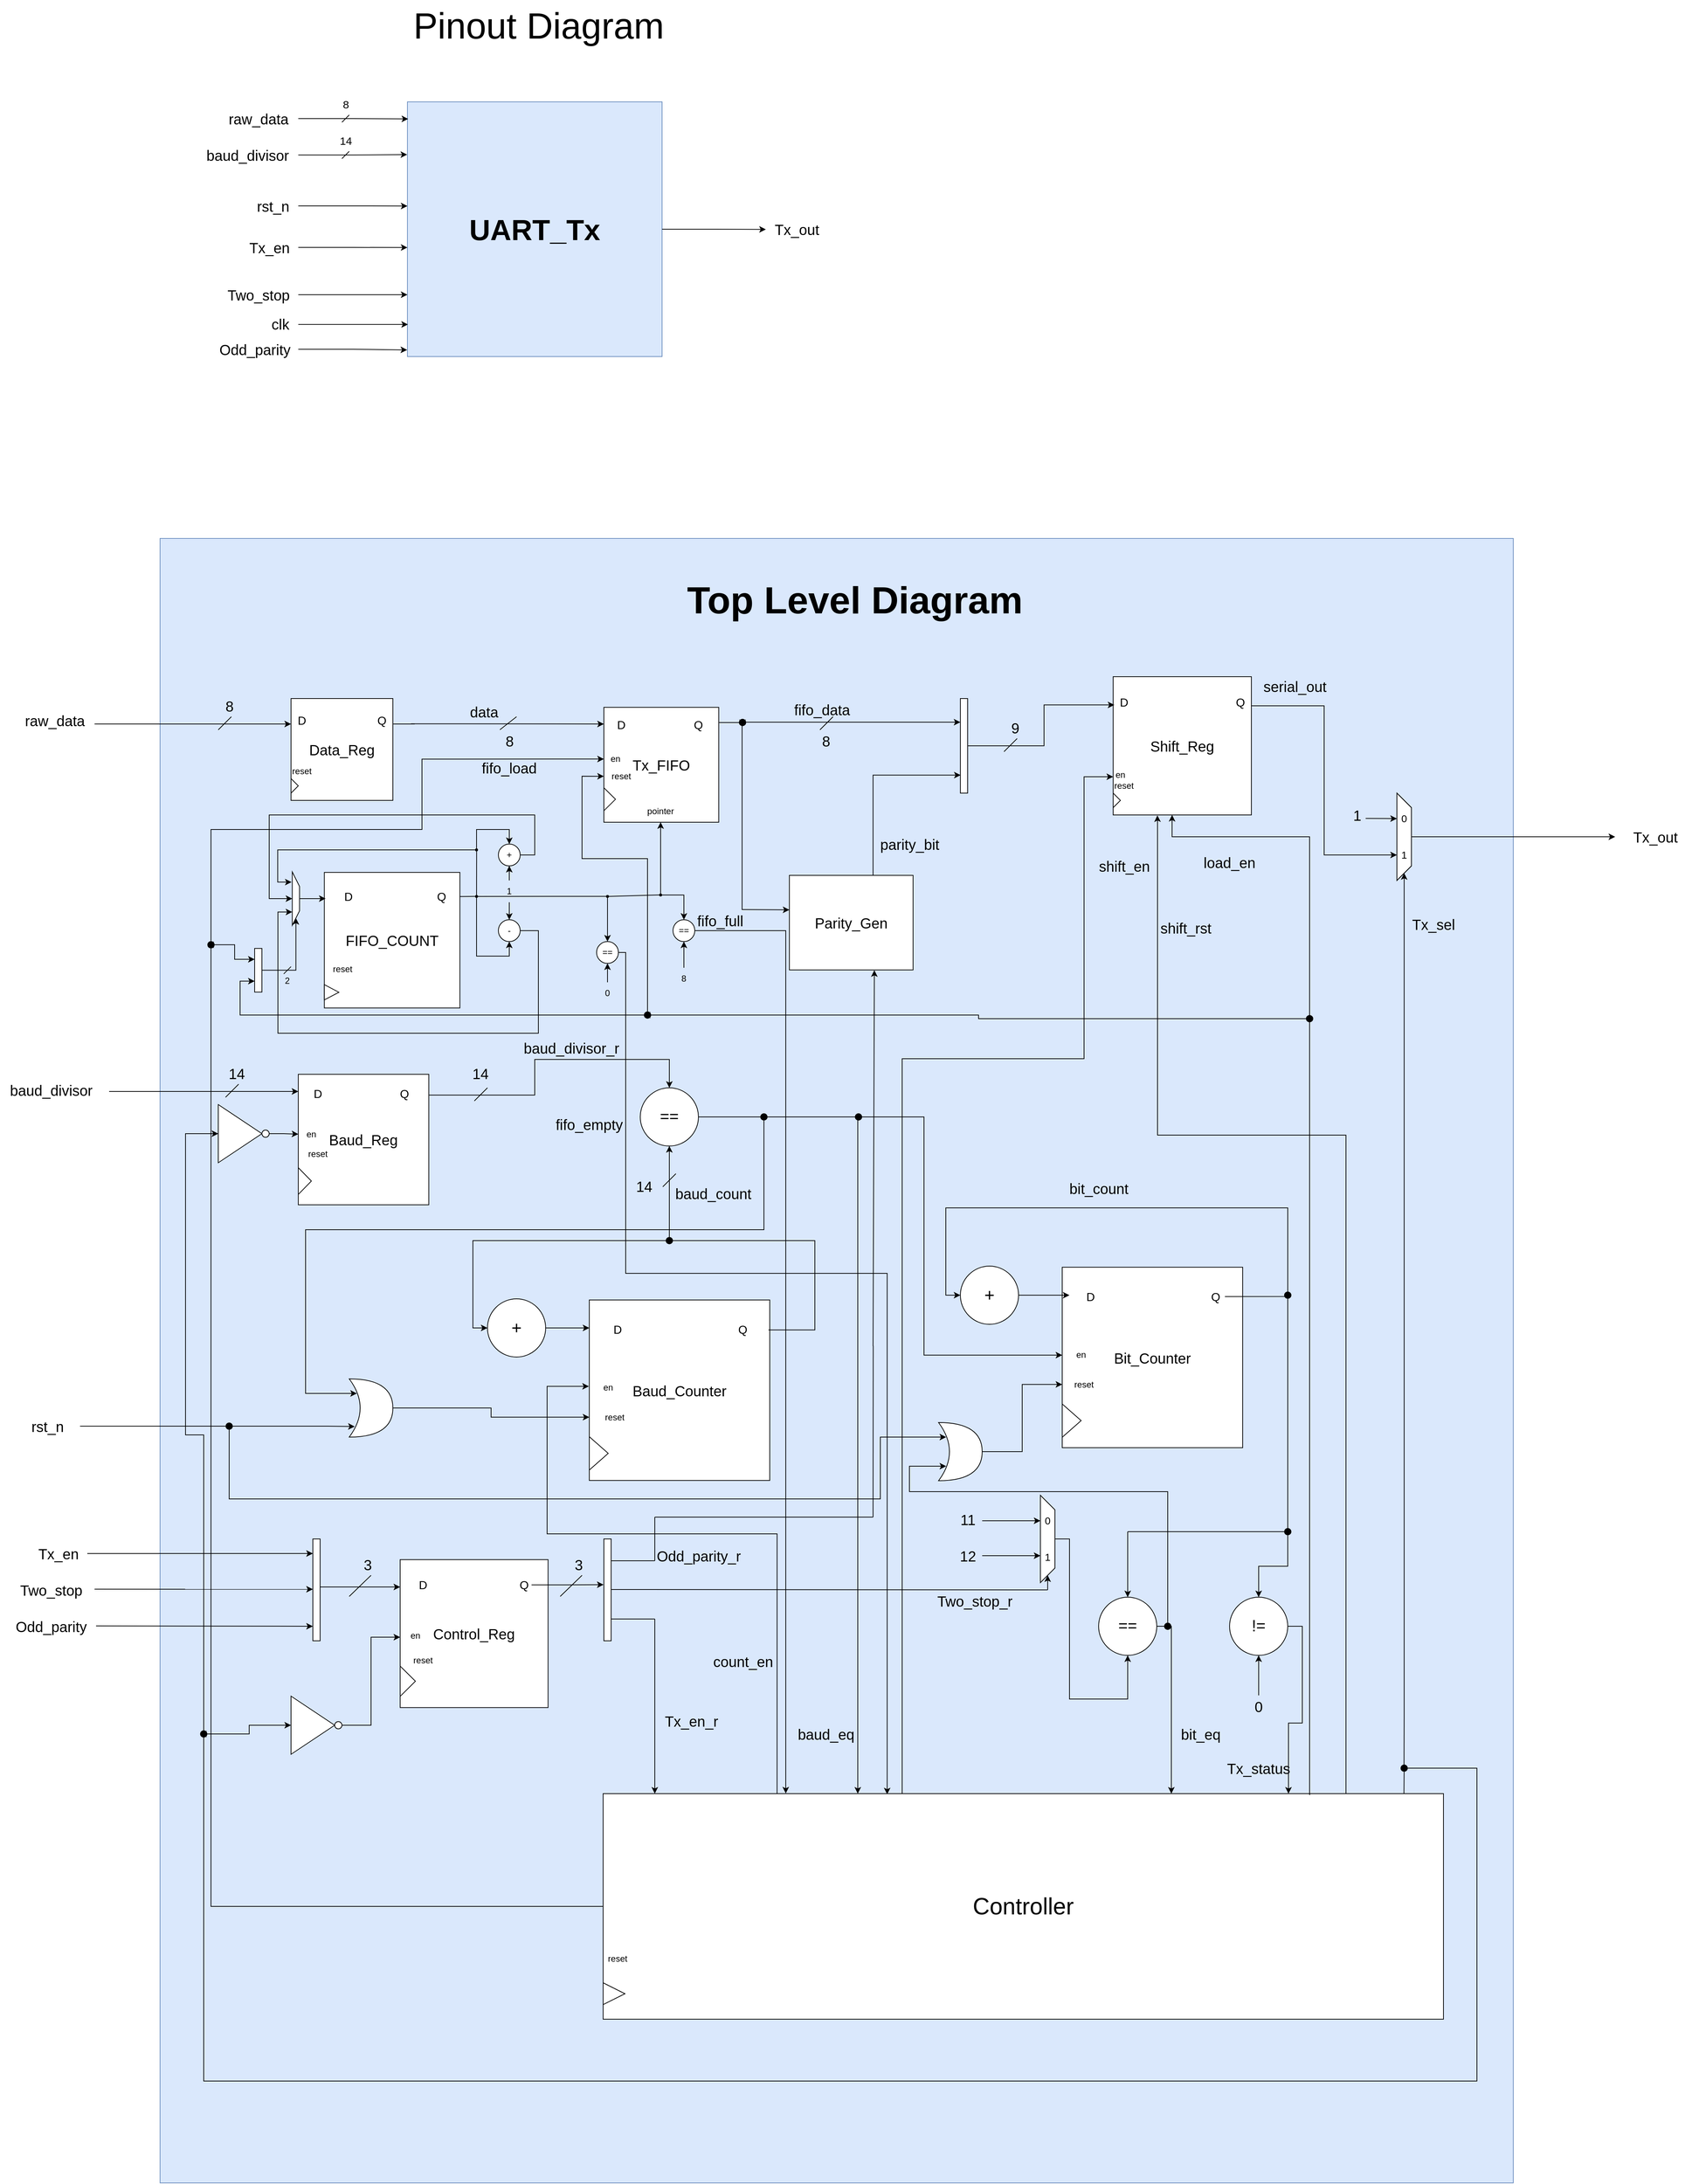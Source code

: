<mxfile version="26.0.16" pages="4">
  <diagram id="ggZbkwtFKMa5KvpFs9o1" name="Top Level">
    <mxGraphModel dx="4200" dy="2516" grid="1" gridSize="10" guides="1" tooltips="1" connect="1" arrows="1" fold="1" page="1" pageScale="1" pageWidth="1000" pageHeight="1000" math="0" shadow="0">
      <root>
        <mxCell id="0" />
        <mxCell id="1" parent="0" />
        <mxCell id="jvAKZ0HL3v9La-zUdgxE-61" value="" style="rounded=0;whiteSpace=wrap;html=1;fillColor=#dae8fc;strokeColor=#6c8ebf;" parent="1" vertex="1">
          <mxGeometry x="1160" y="840" width="1860" height="2260" as="geometry" />
        </mxCell>
        <mxCell id="6wX9RSOuYod8_HCyn5d8-9" value="" style="group" parent="1" vertex="1" connectable="0">
          <mxGeometry x="1340" y="1105" width="140" height="95" as="geometry" />
        </mxCell>
        <mxCell id="6wX9RSOuYod8_HCyn5d8-10" value="" style="group" parent="6wX9RSOuYod8_HCyn5d8-9" vertex="1" connectable="0">
          <mxGeometry y="15" width="140" height="80" as="geometry" />
        </mxCell>
        <mxCell id="6wX9RSOuYod8_HCyn5d8-11" value="&lt;font style=&quot;font-size: 20px;&quot;&gt;Data_Reg&lt;/font&gt;" style="whiteSpace=wrap;html=1;aspect=fixed;" parent="6wX9RSOuYod8_HCyn5d8-10" vertex="1">
          <mxGeometry y="-60" width="140" height="140" as="geometry" />
        </mxCell>
        <mxCell id="6wX9RSOuYod8_HCyn5d8-12" value="" style="triangle;whiteSpace=wrap;html=1;" parent="6wX9RSOuYod8_HCyn5d8-10" vertex="1">
          <mxGeometry y="50" width="10" height="20" as="geometry" />
        </mxCell>
        <mxCell id="6wX9RSOuYod8_HCyn5d8-13" value="reset" style="text;html=1;align=center;verticalAlign=middle;whiteSpace=wrap;rounded=0;" parent="6wX9RSOuYod8_HCyn5d8-10" vertex="1">
          <mxGeometry y="30" width="30" height="20" as="geometry" />
        </mxCell>
        <mxCell id="6wX9RSOuYod8_HCyn5d8-15" value="&lt;font style=&quot;font-size: 16px;&quot;&gt;D&lt;/font&gt;" style="text;html=1;align=center;verticalAlign=middle;whiteSpace=wrap;rounded=0;" parent="6wX9RSOuYod8_HCyn5d8-10" vertex="1">
          <mxGeometry x="10" y="-35" width="10" height="10" as="geometry" />
        </mxCell>
        <mxCell id="6wX9RSOuYod8_HCyn5d8-16" value="&lt;font style=&quot;font-size: 16px;&quot;&gt;Q&lt;/font&gt;" style="text;html=1;align=center;verticalAlign=middle;whiteSpace=wrap;rounded=0;" parent="1" vertex="1">
          <mxGeometry x="1460" y="1085" width="10" height="10" as="geometry" />
        </mxCell>
        <UserObject label="&lt;font style=&quot;font-size: 20px;&quot;&gt;Parity_Gen&lt;/font&gt;" link="Parity_Gen" id="6wX9RSOuYod8_HCyn5d8-33">
          <mxCell style="rounded=0;whiteSpace=wrap;html=1;" parent="1" vertex="1">
            <mxGeometry x="2025" y="1303" width="170" height="130" as="geometry" />
          </mxCell>
        </UserObject>
        <mxCell id="6wX9RSOuYod8_HCyn5d8-35" value="" style="rounded=0;whiteSpace=wrap;html=1;" parent="1" vertex="1">
          <mxGeometry x="2260" y="1060" width="10" height="130" as="geometry" />
        </mxCell>
        <mxCell id="6wX9RSOuYod8_HCyn5d8-53" value="" style="endArrow=none;html=1;rounded=0;" parent="1" edge="1">
          <mxGeometry width="50" height="50" relative="1" as="geometry">
            <mxPoint x="1480" y="1095" as="sourcePoint" />
            <mxPoint x="1510" y="1095" as="targetPoint" />
          </mxGeometry>
        </mxCell>
        <mxCell id="6wX9RSOuYod8_HCyn5d8-55" value="" style="endArrow=classic;html=1;rounded=0;entryX=0.003;entryY=0.38;entryDx=0;entryDy=0;entryPerimeter=0;" parent="1" edge="1">
          <mxGeometry width="50" height="50" relative="1" as="geometry">
            <mxPoint x="1959.49" y="1350" as="sourcePoint" />
            <mxPoint x="2025.0" y="1350.4" as="targetPoint" />
          </mxGeometry>
        </mxCell>
        <mxCell id="6wX9RSOuYod8_HCyn5d8-57" value="" style="endArrow=classic;html=1;rounded=0;" parent="1" edge="1">
          <mxGeometry width="50" height="50" relative="1" as="geometry">
            <mxPoint x="1505" y="1094.71" as="sourcePoint" />
            <mxPoint x="1770" y="1095" as="targetPoint" />
          </mxGeometry>
        </mxCell>
        <mxCell id="6wX9RSOuYod8_HCyn5d8-58" style="edgeStyle=orthogonalEdgeStyle;rounded=0;orthogonalLoop=1;jettySize=auto;html=1;entryX=0.033;entryY=0.81;entryDx=0;entryDy=0;entryPerimeter=0;" parent="1" source="6wX9RSOuYod8_HCyn5d8-33" target="6wX9RSOuYod8_HCyn5d8-35" edge="1">
          <mxGeometry relative="1" as="geometry">
            <Array as="points">
              <mxPoint x="2140" y="1350" />
              <mxPoint x="2140" y="1165" />
            </Array>
          </mxGeometry>
        </mxCell>
        <UserObject label="" link="data:page/id,f9JpHKTll7esbQ5uf-dy" id="6wX9RSOuYod8_HCyn5d8-67">
          <mxCell style="group" parent="1" vertex="1" connectable="0">
            <mxGeometry x="2470" y="1060" width="190" height="160" as="geometry" />
          </mxCell>
        </UserObject>
        <UserObject label="" link="Shift_Reg" id="6wX9RSOuYod8_HCyn5d8-60">
          <mxCell style="group" parent="6wX9RSOuYod8_HCyn5d8-67" vertex="1" connectable="0">
            <mxGeometry y="80" width="190" height="80" as="geometry" />
          </mxCell>
        </UserObject>
        <UserObject label="&lt;font style=&quot;font-size: 20px;&quot;&gt;Shift_Reg&lt;/font&gt;" link="data:page/id,f9JpHKTll7esbQ5uf-dy" id="6wX9RSOuYod8_HCyn5d8-61">
          <mxCell style="whiteSpace=wrap;html=1;aspect=fixed;" parent="6wX9RSOuYod8_HCyn5d8-60" vertex="1">
            <mxGeometry y="-110" width="190" height="190" as="geometry" />
          </mxCell>
        </UserObject>
        <mxCell id="6wX9RSOuYod8_HCyn5d8-62" value="" style="triangle;whiteSpace=wrap;html=1;" parent="6wX9RSOuYod8_HCyn5d8-60" vertex="1">
          <mxGeometry y="50" width="10" height="20" as="geometry" />
        </mxCell>
        <mxCell id="6wX9RSOuYod8_HCyn5d8-63" value="reset" style="text;html=1;align=center;verticalAlign=middle;whiteSpace=wrap;rounded=0;" parent="6wX9RSOuYod8_HCyn5d8-60" vertex="1">
          <mxGeometry y="30" width="30" height="20" as="geometry" />
        </mxCell>
        <mxCell id="6wX9RSOuYod8_HCyn5d8-64" value="en" style="text;html=1;align=center;verticalAlign=middle;whiteSpace=wrap;rounded=0;" parent="6wX9RSOuYod8_HCyn5d8-60" vertex="1">
          <mxGeometry y="20" width="20" height="10" as="geometry" />
        </mxCell>
        <mxCell id="6wX9RSOuYod8_HCyn5d8-66" value="&lt;font style=&quot;font-size: 16px;&quot;&gt;Q&lt;/font&gt;" style="text;html=1;align=center;verticalAlign=middle;whiteSpace=wrap;rounded=0;" parent="6wX9RSOuYod8_HCyn5d8-60" vertex="1">
          <mxGeometry x="170" y="-80" width="10" height="10" as="geometry" />
        </mxCell>
        <mxCell id="6wX9RSOuYod8_HCyn5d8-65" value="&lt;font style=&quot;font-size: 16px;&quot;&gt;D&lt;/font&gt;" style="text;html=1;align=center;verticalAlign=middle;whiteSpace=wrap;rounded=0;" parent="6wX9RSOuYod8_HCyn5d8-67" vertex="1">
          <mxGeometry x="10" width="10" height="10" as="geometry" />
        </mxCell>
        <mxCell id="6wX9RSOuYod8_HCyn5d8-68" style="edgeStyle=orthogonalEdgeStyle;rounded=0;orthogonalLoop=1;jettySize=auto;html=1;entryX=-0.833;entryY=0.878;entryDx=0;entryDy=0;entryPerimeter=0;" parent="1" source="6wX9RSOuYod8_HCyn5d8-35" target="6wX9RSOuYod8_HCyn5d8-65" edge="1">
          <mxGeometry relative="1" as="geometry" />
        </mxCell>
        <mxCell id="6wX9RSOuYod8_HCyn5d8-77" value="" style="group" parent="1" vertex="1" connectable="0">
          <mxGeometry x="2860" y="1190" width="20" height="120" as="geometry" />
        </mxCell>
        <mxCell id="6wX9RSOuYod8_HCyn5d8-78" value="" style="shape=trapezoid;perimeter=trapezoidPerimeter;whiteSpace=wrap;html=1;fixedSize=1;direction=south;" parent="6wX9RSOuYod8_HCyn5d8-77" vertex="1">
          <mxGeometry width="20" height="120" as="geometry" />
        </mxCell>
        <mxCell id="6wX9RSOuYod8_HCyn5d8-79" value="0" style="text;html=1;align=center;verticalAlign=middle;whiteSpace=wrap;rounded=0;" parent="6wX9RSOuYod8_HCyn5d8-77" vertex="1">
          <mxGeometry y="20" width="20" height="30" as="geometry" />
        </mxCell>
        <mxCell id="6wX9RSOuYod8_HCyn5d8-80" value="1" style="text;html=1;align=center;verticalAlign=middle;whiteSpace=wrap;rounded=0;" parent="6wX9RSOuYod8_HCyn5d8-77" vertex="1">
          <mxGeometry y="70" width="20" height="30" as="geometry" />
        </mxCell>
        <mxCell id="6wX9RSOuYod8_HCyn5d8-81" value="" style="group" parent="1" vertex="1" connectable="0">
          <mxGeometry x="2860" y="1190" width="20" height="120" as="geometry" />
        </mxCell>
        <mxCell id="6wX9RSOuYod8_HCyn5d8-88" style="edgeStyle=orthogonalEdgeStyle;rounded=0;orthogonalLoop=1;jettySize=auto;html=1;" parent="6wX9RSOuYod8_HCyn5d8-81" source="6wX9RSOuYod8_HCyn5d8-82" edge="1">
          <mxGeometry relative="1" as="geometry">
            <mxPoint x="300" y="60" as="targetPoint" />
          </mxGeometry>
        </mxCell>
        <mxCell id="6wX9RSOuYod8_HCyn5d8-82" value="" style="shape=trapezoid;perimeter=trapezoidPerimeter;whiteSpace=wrap;html=1;fixedSize=1;direction=south;" parent="6wX9RSOuYod8_HCyn5d8-81" vertex="1">
          <mxGeometry width="20" height="120" as="geometry" />
        </mxCell>
        <mxCell id="6wX9RSOuYod8_HCyn5d8-83" value="&lt;font style=&quot;font-size: 14px;&quot;&gt;0&lt;/font&gt;" style="text;html=1;align=center;verticalAlign=middle;whiteSpace=wrap;rounded=0;" parent="6wX9RSOuYod8_HCyn5d8-81" vertex="1">
          <mxGeometry y="20" width="20" height="30" as="geometry" />
        </mxCell>
        <mxCell id="6wX9RSOuYod8_HCyn5d8-84" value="&lt;font style=&quot;font-size: 14px;&quot;&gt;1&lt;/font&gt;" style="text;html=1;align=center;verticalAlign=middle;whiteSpace=wrap;rounded=0;" parent="6wX9RSOuYod8_HCyn5d8-81" vertex="1">
          <mxGeometry y="70" width="20" height="30" as="geometry" />
        </mxCell>
        <mxCell id="6wX9RSOuYod8_HCyn5d8-85" style="edgeStyle=orthogonalEdgeStyle;rounded=0;orthogonalLoop=1;jettySize=auto;html=1;entryX=0;entryY=0.5;entryDx=0;entryDy=0;" parent="1" source="6wX9RSOuYod8_HCyn5d8-61" target="6wX9RSOuYod8_HCyn5d8-84" edge="1">
          <mxGeometry relative="1" as="geometry">
            <Array as="points">
              <mxPoint x="2760" y="1070" />
              <mxPoint x="2760" y="1275" />
            </Array>
          </mxGeometry>
        </mxCell>
        <mxCell id="6wX9RSOuYod8_HCyn5d8-86" value="&lt;font style=&quot;font-size: 20px;&quot;&gt;1&lt;/font&gt;" style="text;html=1;align=center;verticalAlign=middle;resizable=0;points=[];autosize=1;strokeColor=none;fillColor=none;" parent="1" vertex="1">
          <mxGeometry x="2790" y="1200" width="30" height="40" as="geometry" />
        </mxCell>
        <mxCell id="6wX9RSOuYod8_HCyn5d8-87" value="" style="endArrow=classic;html=1;rounded=0;entryX=0;entryY=0.5;entryDx=0;entryDy=0;exitX=0.902;exitY=0.62;exitDx=0;exitDy=0;exitPerimeter=0;" parent="1" source="6wX9RSOuYod8_HCyn5d8-86" target="6wX9RSOuYod8_HCyn5d8-83" edge="1">
          <mxGeometry width="50" height="50" relative="1" as="geometry">
            <mxPoint x="2810" y="1224" as="sourcePoint" />
            <mxPoint x="2860" y="1170" as="targetPoint" />
          </mxGeometry>
        </mxCell>
        <mxCell id="6wX9RSOuYod8_HCyn5d8-89" value="&lt;font style=&quot;font-size: 20px;&quot;&gt;data&lt;/font&gt;" style="text;html=1;align=center;verticalAlign=middle;resizable=0;points=[];autosize=1;strokeColor=none;fillColor=none;" parent="1" vertex="1">
          <mxGeometry x="1575" y="1058" width="60" height="40" as="geometry" />
        </mxCell>
        <mxCell id="6wX9RSOuYod8_HCyn5d8-90" value="" style="endArrow=none;html=1;rounded=0;exitX=0.869;exitY=1.122;exitDx=0;exitDy=0;exitPerimeter=0;" parent="1" source="6wX9RSOuYod8_HCyn5d8-89" edge="1">
          <mxGeometry width="50" height="50" relative="1" as="geometry">
            <mxPoint x="1630" y="1105" as="sourcePoint" />
            <mxPoint x="1650" y="1085" as="targetPoint" />
          </mxGeometry>
        </mxCell>
        <mxCell id="6wX9RSOuYod8_HCyn5d8-91" value="&lt;font style=&quot;font-size: 20px;&quot;&gt;8&lt;/font&gt;" style="text;html=1;align=center;verticalAlign=middle;resizable=0;points=[];autosize=1;strokeColor=none;fillColor=none;" parent="1" vertex="1">
          <mxGeometry x="1625" y="1098" width="30" height="40" as="geometry" />
        </mxCell>
        <mxCell id="_ncBwZEa-9cTrV1o3mGe-1" value="" style="endArrow=none;html=1;rounded=0;exitX=0.869;exitY=1.122;exitDx=0;exitDy=0;exitPerimeter=0;" parent="1" edge="1">
          <mxGeometry width="50" height="50" relative="1" as="geometry">
            <mxPoint x="2320" y="1133" as="sourcePoint" />
            <mxPoint x="2338" y="1115" as="targetPoint" />
          </mxGeometry>
        </mxCell>
        <mxCell id="_ncBwZEa-9cTrV1o3mGe-2" value="&lt;font style=&quot;font-size: 20px;&quot;&gt;9&lt;/font&gt;" style="text;html=1;align=center;verticalAlign=middle;resizable=0;points=[];autosize=1;strokeColor=none;fillColor=none;" parent="1" vertex="1">
          <mxGeometry x="2320" y="1080" width="30" height="40" as="geometry" />
        </mxCell>
        <mxCell id="_ncBwZEa-9cTrV1o3mGe-3" value="" style="endArrow=classic;html=1;rounded=0;entryX=0;entryY=0.25;entryDx=0;entryDy=0;exitX=1;exitY=0.625;exitDx=0;exitDy=0;exitPerimeter=0;" parent="1" source="_ncBwZEa-9cTrV1o3mGe-4" target="6wX9RSOuYod8_HCyn5d8-11" edge="1">
          <mxGeometry width="50" height="50" relative="1" as="geometry">
            <mxPoint x="1080" y="1095" as="sourcePoint" />
            <mxPoint x="1260" y="1088" as="targetPoint" />
          </mxGeometry>
        </mxCell>
        <mxCell id="_ncBwZEa-9cTrV1o3mGe-4" value="&lt;font style=&quot;font-size: 20px;&quot;&gt;raw_data&lt;/font&gt;" style="text;html=1;align=center;verticalAlign=middle;resizable=0;points=[];autosize=1;strokeColor=none;fillColor=none;" parent="1" vertex="1">
          <mxGeometry x="960" y="1070" width="110" height="40" as="geometry" />
        </mxCell>
        <mxCell id="_ncBwZEa-9cTrV1o3mGe-5" value="" style="endArrow=none;html=1;rounded=0;exitX=0.869;exitY=1.122;exitDx=0;exitDy=0;exitPerimeter=0;" parent="1" edge="1">
          <mxGeometry width="50" height="50" relative="1" as="geometry">
            <mxPoint x="1240" y="1103" as="sourcePoint" />
            <mxPoint x="1258" y="1085" as="targetPoint" />
          </mxGeometry>
        </mxCell>
        <mxCell id="_ncBwZEa-9cTrV1o3mGe-6" value="&lt;font style=&quot;font-size: 20px;&quot;&gt;8&lt;/font&gt;" style="text;html=1;align=center;verticalAlign=middle;resizable=0;points=[];autosize=1;strokeColor=none;fillColor=none;" parent="1" vertex="1">
          <mxGeometry x="1240" y="1050" width="30" height="40" as="geometry" />
        </mxCell>
        <mxCell id="_ncBwZEa-9cTrV1o3mGe-7" value="" style="group" parent="1" vertex="1" connectable="0">
          <mxGeometry x="1350" y="1585" width="180" height="175" as="geometry" />
        </mxCell>
        <mxCell id="_ncBwZEa-9cTrV1o3mGe-8" value="" style="group" parent="_ncBwZEa-9cTrV1o3mGe-7" vertex="1" connectable="0">
          <mxGeometry y="27.632" width="180" height="147.368" as="geometry" />
        </mxCell>
        <mxCell id="_ncBwZEa-9cTrV1o3mGe-9" value="&lt;font style=&quot;font-size: 20px;&quot;&gt;Baud_Reg&lt;/font&gt;" style="whiteSpace=wrap;html=1;aspect=fixed;" parent="_ncBwZEa-9cTrV1o3mGe-8" vertex="1">
          <mxGeometry y="-36.207" width="179.364" height="179.364" as="geometry" />
        </mxCell>
        <mxCell id="_ncBwZEa-9cTrV1o3mGe-10" value="" style="triangle;whiteSpace=wrap;html=1;" parent="_ncBwZEa-9cTrV1o3mGe-8" vertex="1">
          <mxGeometry y="92.105" width="18" height="36.842" as="geometry" />
        </mxCell>
        <mxCell id="_ncBwZEa-9cTrV1o3mGe-11" value="reset" style="text;html=1;align=center;verticalAlign=middle;whiteSpace=wrap;rounded=0;" parent="_ncBwZEa-9cTrV1o3mGe-8" vertex="1">
          <mxGeometry y="55.263" width="54" height="36.842" as="geometry" />
        </mxCell>
        <mxCell id="_ncBwZEa-9cTrV1o3mGe-12" value="en" style="text;html=1;align=center;verticalAlign=middle;whiteSpace=wrap;rounded=0;" parent="_ncBwZEa-9cTrV1o3mGe-8" vertex="1">
          <mxGeometry y="36.842" width="36" height="18.421" as="geometry" />
        </mxCell>
        <mxCell id="_ncBwZEa-9cTrV1o3mGe-13" value="&lt;font style=&quot;font-size: 16px;&quot;&gt;D&lt;/font&gt;" style="text;html=1;align=center;verticalAlign=middle;whiteSpace=wrap;rounded=0;" parent="_ncBwZEa-9cTrV1o3mGe-8" vertex="1">
          <mxGeometry x="18" y="-18.421" width="18" height="18.421" as="geometry" />
        </mxCell>
        <mxCell id="_ncBwZEa-9cTrV1o3mGe-14" value="&lt;font style=&quot;font-size: 16px;&quot;&gt;Q&lt;/font&gt;" style="text;html=1;align=center;verticalAlign=middle;whiteSpace=wrap;rounded=0;" parent="_ncBwZEa-9cTrV1o3mGe-7" vertex="1">
          <mxGeometry x="136.8" width="18" height="36.842" as="geometry" />
        </mxCell>
        <mxCell id="_ncBwZEa-9cTrV1o3mGe-15" value="&lt;font style=&quot;font-size: 20px;&quot;&gt;parity_bit&lt;/font&gt;" style="text;html=1;align=center;verticalAlign=middle;resizable=0;points=[];autosize=1;strokeColor=none;fillColor=none;" parent="1" vertex="1">
          <mxGeometry x="2140" y="1240" width="100" height="40" as="geometry" />
        </mxCell>
        <mxCell id="_ncBwZEa-9cTrV1o3mGe-17" value="" style="endArrow=classic;html=1;rounded=0;entryX=0;entryY=0.25;entryDx=0;entryDy=0;" parent="1" edge="1">
          <mxGeometry width="50" height="50" relative="1" as="geometry">
            <mxPoint x="1090" y="1600" as="sourcePoint" />
            <mxPoint x="1350" y="1600" as="targetPoint" />
          </mxGeometry>
        </mxCell>
        <mxCell id="_ncBwZEa-9cTrV1o3mGe-18" value="" style="endArrow=none;html=1;rounded=0;exitX=0.869;exitY=1.122;exitDx=0;exitDy=0;exitPerimeter=0;" parent="1" edge="1">
          <mxGeometry width="50" height="50" relative="1" as="geometry">
            <mxPoint x="1250" y="1608" as="sourcePoint" />
            <mxPoint x="1268" y="1590" as="targetPoint" />
          </mxGeometry>
        </mxCell>
        <mxCell id="_ncBwZEa-9cTrV1o3mGe-19" value="&lt;span style=&quot;font-size: 20px;&quot;&gt;14&lt;/span&gt;" style="text;html=1;align=center;verticalAlign=middle;resizable=0;points=[];autosize=1;strokeColor=none;fillColor=none;" parent="1" vertex="1">
          <mxGeometry x="1240" y="1555" width="50" height="40" as="geometry" />
        </mxCell>
        <mxCell id="_ncBwZEa-9cTrV1o3mGe-20" value="&lt;font style=&quot;font-size: 20px;&quot;&gt;baud_divisor&lt;/font&gt;" style="text;html=1;align=center;verticalAlign=middle;resizable=0;points=[];autosize=1;strokeColor=none;fillColor=none;" parent="1" vertex="1">
          <mxGeometry x="940" y="1578" width="140" height="40" as="geometry" />
        </mxCell>
        <mxCell id="_ncBwZEa-9cTrV1o3mGe-32" value="" style="group" parent="1" vertex="1" connectable="0">
          <mxGeometry x="1590" y="1805" width="470" height="350" as="geometry" />
        </mxCell>
        <mxCell id="_ncBwZEa-9cTrV1o3mGe-21" value="" style="group" parent="_ncBwZEa-9cTrV1o3mGe-32" vertex="1" connectable="0">
          <mxGeometry x="160" y="95" width="260" height="255" as="geometry" />
        </mxCell>
        <mxCell id="_ncBwZEa-9cTrV1o3mGe-22" value="" style="group" parent="_ncBwZEa-9cTrV1o3mGe-21" vertex="1" connectable="0">
          <mxGeometry y="40.263" width="260" height="214.737" as="geometry" />
        </mxCell>
        <mxCell id="_ncBwZEa-9cTrV1o3mGe-23" value="&lt;font style=&quot;font-size: 20px;&quot;&gt;Baud_Counter&lt;/font&gt;" style="whiteSpace=wrap;html=1;aspect=fixed;" parent="_ncBwZEa-9cTrV1o3mGe-22" vertex="1">
          <mxGeometry y="-53.684" width="248.026" height="248.026" as="geometry" />
        </mxCell>
        <mxCell id="_ncBwZEa-9cTrV1o3mGe-24" value="" style="triangle;whiteSpace=wrap;html=1;" parent="_ncBwZEa-9cTrV1o3mGe-22" vertex="1">
          <mxGeometry y="134.21" width="26" height="45.79" as="geometry" />
        </mxCell>
        <mxCell id="_ncBwZEa-9cTrV1o3mGe-25" value="reset" style="text;html=1;align=center;verticalAlign=middle;whiteSpace=wrap;rounded=0;" parent="_ncBwZEa-9cTrV1o3mGe-22" vertex="1">
          <mxGeometry y="80.53" width="70" height="53.68" as="geometry" />
        </mxCell>
        <mxCell id="_ncBwZEa-9cTrV1o3mGe-26" value="en" style="text;html=1;align=center;verticalAlign=middle;whiteSpace=wrap;rounded=0;" parent="_ncBwZEa-9cTrV1o3mGe-22" vertex="1">
          <mxGeometry y="53.684" width="52" height="26.842" as="geometry" />
        </mxCell>
        <mxCell id="_ncBwZEa-9cTrV1o3mGe-27" value="&lt;font style=&quot;font-size: 16px;&quot;&gt;D&lt;/font&gt;" style="text;html=1;align=center;verticalAlign=middle;whiteSpace=wrap;rounded=0;" parent="_ncBwZEa-9cTrV1o3mGe-22" vertex="1">
          <mxGeometry x="26" y="-26.842" width="26" height="26.842" as="geometry" />
        </mxCell>
        <mxCell id="_ncBwZEa-9cTrV1o3mGe-28" value="&lt;font style=&quot;font-size: 16px;&quot;&gt;Q&lt;/font&gt;" style="text;html=1;align=center;verticalAlign=middle;whiteSpace=wrap;rounded=0;" parent="_ncBwZEa-9cTrV1o3mGe-21" vertex="1">
          <mxGeometry x="197.6" width="26" height="53.684" as="geometry" />
        </mxCell>
        <mxCell id="_ncBwZEa-9cTrV1o3mGe-29" value="&lt;font style=&quot;font-size: 24px;&quot;&gt;+&lt;/font&gt;" style="ellipse;whiteSpace=wrap;html=1;aspect=fixed;" parent="_ncBwZEa-9cTrV1o3mGe-32" vertex="1">
          <mxGeometry x="20" y="80" width="80" height="80" as="geometry" />
        </mxCell>
        <mxCell id="_ncBwZEa-9cTrV1o3mGe-30" style="edgeStyle=orthogonalEdgeStyle;rounded=0;orthogonalLoop=1;jettySize=auto;html=1;" parent="_ncBwZEa-9cTrV1o3mGe-32" source="_ncBwZEa-9cTrV1o3mGe-29" edge="1">
          <mxGeometry relative="1" as="geometry">
            <mxPoint x="160" y="120" as="targetPoint" />
          </mxGeometry>
        </mxCell>
        <mxCell id="_ncBwZEa-9cTrV1o3mGe-31" style="edgeStyle=orthogonalEdgeStyle;rounded=0;orthogonalLoop=1;jettySize=auto;html=1;entryX=0;entryY=0.5;entryDx=0;entryDy=0;exitX=0.993;exitY=0.166;exitDx=0;exitDy=0;exitPerimeter=0;" parent="_ncBwZEa-9cTrV1o3mGe-32" source="_ncBwZEa-9cTrV1o3mGe-23" target="_ncBwZEa-9cTrV1o3mGe-29" edge="1">
          <mxGeometry relative="1" as="geometry">
            <Array as="points">
              <mxPoint x="470" y="123" />
              <mxPoint x="470" />
              <mxPoint />
              <mxPoint y="120" />
            </Array>
            <mxPoint x="410" y="122" as="sourcePoint" />
          </mxGeometry>
        </mxCell>
        <mxCell id="_ncBwZEa-9cTrV1o3mGe-52" style="edgeStyle=orthogonalEdgeStyle;rounded=0;orthogonalLoop=1;jettySize=auto;html=1;" parent="1" source="_ncBwZEa-9cTrV1o3mGe-33" target="_ncBwZEa-9cTrV1o3mGe-39" edge="1">
          <mxGeometry relative="1" as="geometry">
            <mxPoint x="2120" y="2345" as="targetPoint" />
            <Array as="points">
              <mxPoint x="2119" y="1635" />
            </Array>
          </mxGeometry>
        </mxCell>
        <mxCell id="_ncBwZEa-9cTrV1o3mGe-33" value="&lt;font style=&quot;font-size: 22px;&quot;&gt;==&lt;/font&gt;" style="ellipse;whiteSpace=wrap;html=1;aspect=fixed;" parent="1" vertex="1">
          <mxGeometry x="1820" y="1595" width="80" height="80" as="geometry" />
        </mxCell>
        <mxCell id="_ncBwZEa-9cTrV1o3mGe-34" style="edgeStyle=orthogonalEdgeStyle;rounded=0;orthogonalLoop=1;jettySize=auto;html=1;entryX=0.5;entryY=0;entryDx=0;entryDy=0;" parent="1" source="_ncBwZEa-9cTrV1o3mGe-9" target="_ncBwZEa-9cTrV1o3mGe-33" edge="1">
          <mxGeometry relative="1" as="geometry">
            <Array as="points">
              <mxPoint x="1675" y="1605" />
              <mxPoint x="1675" y="1556" />
              <mxPoint x="1860" y="1556" />
            </Array>
          </mxGeometry>
        </mxCell>
        <mxCell id="_ncBwZEa-9cTrV1o3mGe-35" value="" style="endArrow=classic;html=1;rounded=0;entryX=0.5;entryY=1;entryDx=0;entryDy=0;" parent="1" source="_ncBwZEa-9cTrV1o3mGe-38" target="_ncBwZEa-9cTrV1o3mGe-33" edge="1">
          <mxGeometry width="50" height="50" relative="1" as="geometry">
            <mxPoint x="1860" y="1805" as="sourcePoint" />
            <mxPoint x="1940" y="1715" as="targetPoint" />
          </mxGeometry>
        </mxCell>
        <mxCell id="_ncBwZEa-9cTrV1o3mGe-38" value="" style="shape=ellipse;fillColor=#000000;strokeColor=none;html=1;sketch=0;" parent="1" vertex="1">
          <mxGeometry x="1855" y="1800" width="10" height="10" as="geometry" />
        </mxCell>
        <mxCell id="_ncBwZEa-9cTrV1o3mGe-51" value="" style="group" parent="1" vertex="1" connectable="0">
          <mxGeometry x="1750" y="2565" width="1174" height="310" as="geometry" />
        </mxCell>
        <mxCell id="_ncBwZEa-9cTrV1o3mGe-39" value="&lt;font style=&quot;font-size: 32px;&quot;&gt;Controller&lt;/font&gt;" style="rounded=0;whiteSpace=wrap;html=1;" parent="_ncBwZEa-9cTrV1o3mGe-51" vertex="1">
          <mxGeometry x="19" width="1155" height="310" as="geometry" />
        </mxCell>
        <mxCell id="_ncBwZEa-9cTrV1o3mGe-48" value="" style="triangle;whiteSpace=wrap;html=1;" parent="_ncBwZEa-9cTrV1o3mGe-51" vertex="1">
          <mxGeometry x="19" y="260" width="30" height="30" as="geometry" />
        </mxCell>
        <mxCell id="_ncBwZEa-9cTrV1o3mGe-50" value="reset" style="text;html=1;align=center;verticalAlign=middle;whiteSpace=wrap;rounded=0;" parent="_ncBwZEa-9cTrV1o3mGe-51" vertex="1">
          <mxGeometry y="200" width="78" height="53.684" as="geometry" />
        </mxCell>
        <mxCell id="_ncBwZEa-9cTrV1o3mGe-53" style="edgeStyle=orthogonalEdgeStyle;rounded=0;orthogonalLoop=1;jettySize=auto;html=1;entryX=0;entryY=0.75;entryDx=0;entryDy=0;" parent="1" source="_ncBwZEa-9cTrV1o3mGe-39" target="6wX9RSOuYod8_HCyn5d8-64" edge="1">
          <mxGeometry relative="1" as="geometry">
            <Array as="points">
              <mxPoint x="2180" y="1555" />
              <mxPoint x="2430" y="1555" />
              <mxPoint x="2430" y="1168" />
            </Array>
          </mxGeometry>
        </mxCell>
        <mxCell id="_ncBwZEa-9cTrV1o3mGe-54" value="" style="group" parent="1" vertex="1" connectable="0">
          <mxGeometry x="1490" y="2255" width="210" height="220" as="geometry" />
        </mxCell>
        <mxCell id="_ncBwZEa-9cTrV1o3mGe-55" value="" style="group" parent="_ncBwZEa-9cTrV1o3mGe-54" vertex="1" connectable="0">
          <mxGeometry y="34.737" width="210" height="185.263" as="geometry" />
        </mxCell>
        <mxCell id="_ncBwZEa-9cTrV1o3mGe-56" value="&lt;font style=&quot;font-size: 20px;&quot;&gt;Control_Reg&lt;/font&gt;" style="whiteSpace=wrap;html=1;aspect=fixed;" parent="_ncBwZEa-9cTrV1o3mGe-55" vertex="1">
          <mxGeometry y="-46.316" width="203.31" height="203.31" as="geometry" />
        </mxCell>
        <mxCell id="_ncBwZEa-9cTrV1o3mGe-57" value="" style="triangle;whiteSpace=wrap;html=1;" parent="_ncBwZEa-9cTrV1o3mGe-55" vertex="1">
          <mxGeometry y="100" width="21" height="41.58" as="geometry" />
        </mxCell>
        <mxCell id="_ncBwZEa-9cTrV1o3mGe-58" value="reset" style="text;html=1;align=center;verticalAlign=middle;whiteSpace=wrap;rounded=0;" parent="_ncBwZEa-9cTrV1o3mGe-55" vertex="1">
          <mxGeometry y="69.474" width="63.0" height="46.316" as="geometry" />
        </mxCell>
        <mxCell id="_ncBwZEa-9cTrV1o3mGe-59" value="en" style="text;html=1;align=center;verticalAlign=middle;whiteSpace=wrap;rounded=0;" parent="_ncBwZEa-9cTrV1o3mGe-55" vertex="1">
          <mxGeometry y="46.316" width="42" height="23.158" as="geometry" />
        </mxCell>
        <mxCell id="_ncBwZEa-9cTrV1o3mGe-60" value="&lt;font style=&quot;font-size: 16px;&quot;&gt;D&lt;/font&gt;" style="text;html=1;align=center;verticalAlign=middle;whiteSpace=wrap;rounded=0;" parent="_ncBwZEa-9cTrV1o3mGe-55" vertex="1">
          <mxGeometry x="21" y="-23.158" width="21" height="23.158" as="geometry" />
        </mxCell>
        <mxCell id="_ncBwZEa-9cTrV1o3mGe-61" value="&lt;font style=&quot;font-size: 16px;&quot;&gt;Q&lt;/font&gt;" style="text;html=1;align=center;verticalAlign=middle;whiteSpace=wrap;rounded=0;" parent="_ncBwZEa-9cTrV1o3mGe-54" vertex="1">
          <mxGeometry x="159.6" width="21" height="46.316" as="geometry" />
        </mxCell>
        <mxCell id="_ncBwZEa-9cTrV1o3mGe-62" value="" style="rounded=0;whiteSpace=wrap;html=1;" parent="1" vertex="1">
          <mxGeometry x="1370" y="2215" width="10" height="140" as="geometry" />
        </mxCell>
        <mxCell id="_ncBwZEa-9cTrV1o3mGe-63" value="" style="endArrow=classic;html=1;rounded=0;entryX=0;entryY=0.143;entryDx=0;entryDy=0;entryPerimeter=0;" parent="1" source="_ncBwZEa-9cTrV1o3mGe-69" target="_ncBwZEa-9cTrV1o3mGe-62" edge="1">
          <mxGeometry width="50" height="50" relative="1" as="geometry">
            <mxPoint x="1180" y="2235" as="sourcePoint" />
            <mxPoint x="1280" y="2235" as="targetPoint" />
          </mxGeometry>
        </mxCell>
        <mxCell id="_ncBwZEa-9cTrV1o3mGe-64" value="" style="endArrow=classic;html=1;rounded=0;entryX=0;entryY=0.143;entryDx=0;entryDy=0;entryPerimeter=0;exitX=1.045;exitY=0.475;exitDx=0;exitDy=0;exitPerimeter=0;" parent="1" source="_ncBwZEa-9cTrV1o3mGe-71" edge="1">
          <mxGeometry width="50" height="50" relative="1" as="geometry">
            <mxPoint x="1180" y="2284.17" as="sourcePoint" />
            <mxPoint x="1370" y="2284.17" as="targetPoint" />
          </mxGeometry>
        </mxCell>
        <mxCell id="_ncBwZEa-9cTrV1o3mGe-65" value="" style="endArrow=classic;html=1;rounded=0;entryX=0;entryY=0.143;entryDx=0;entryDy=0;entryPerimeter=0;exitX=1.017;exitY=0.488;exitDx=0;exitDy=0;exitPerimeter=0;" parent="1" source="_ncBwZEa-9cTrV1o3mGe-72" edge="1">
          <mxGeometry width="50" height="50" relative="1" as="geometry">
            <mxPoint x="1180" y="2335" as="sourcePoint" />
            <mxPoint x="1370" y="2335" as="targetPoint" />
          </mxGeometry>
        </mxCell>
        <mxCell id="_ncBwZEa-9cTrV1o3mGe-66" style="edgeStyle=orthogonalEdgeStyle;rounded=0;orthogonalLoop=1;jettySize=auto;html=1;" parent="1" source="_ncBwZEa-9cTrV1o3mGe-62" edge="1">
          <mxGeometry relative="1" as="geometry">
            <Array as="points">
              <mxPoint x="1435" y="2281" />
            </Array>
            <mxPoint x="1490" y="2281" as="targetPoint" />
          </mxGeometry>
        </mxCell>
        <mxCell id="_ncBwZEa-9cTrV1o3mGe-67" value="" style="endArrow=none;html=1;rounded=0;exitX=0.869;exitY=1.122;exitDx=0;exitDy=0;exitPerimeter=0;" parent="1" edge="1">
          <mxGeometry width="50" height="50" relative="1" as="geometry">
            <mxPoint x="1420" y="2294" as="sourcePoint" />
            <mxPoint x="1450" y="2265" as="targetPoint" />
          </mxGeometry>
        </mxCell>
        <mxCell id="_ncBwZEa-9cTrV1o3mGe-68" value="&lt;font style=&quot;font-size: 20px;&quot;&gt;3&lt;/font&gt;" style="text;html=1;align=center;verticalAlign=middle;resizable=0;points=[];autosize=1;strokeColor=none;fillColor=none;" parent="1" vertex="1">
          <mxGeometry x="1430" y="2230" width="30" height="40" as="geometry" />
        </mxCell>
        <mxCell id="_ncBwZEa-9cTrV1o3mGe-69" value="&lt;font style=&quot;font-size: 20px;&quot;&gt;Tx_en&lt;/font&gt;" style="text;html=1;align=center;verticalAlign=middle;resizable=0;points=[];autosize=1;strokeColor=none;fillColor=none;" parent="1" vertex="1">
          <mxGeometry x="980" y="2215" width="80" height="40" as="geometry" />
        </mxCell>
        <mxCell id="_ncBwZEa-9cTrV1o3mGe-71" value="&lt;font style=&quot;font-size: 20px;&quot;&gt;Two_stop&lt;/font&gt;" style="text;html=1;align=center;verticalAlign=middle;resizable=0;points=[];autosize=1;strokeColor=none;fillColor=none;" parent="1" vertex="1">
          <mxGeometry x="955" y="2265" width="110" height="40" as="geometry" />
        </mxCell>
        <mxCell id="_ncBwZEa-9cTrV1o3mGe-72" value="&lt;font style=&quot;font-size: 20px;&quot;&gt;Odd_parity&lt;/font&gt;" style="text;html=1;align=center;verticalAlign=middle;resizable=0;points=[];autosize=1;strokeColor=none;fillColor=none;" parent="1" vertex="1">
          <mxGeometry x="950" y="2315" width="120" height="40" as="geometry" />
        </mxCell>
        <mxCell id="_ncBwZEa-9cTrV1o3mGe-73" value="" style="rounded=0;whiteSpace=wrap;html=1;" parent="1" vertex="1">
          <mxGeometry x="1770" y="2215" width="10" height="140" as="geometry" />
        </mxCell>
        <mxCell id="_ncBwZEa-9cTrV1o3mGe-74" style="edgeStyle=orthogonalEdgeStyle;rounded=0;orthogonalLoop=1;jettySize=auto;html=1;entryX=-0.038;entryY=0.449;entryDx=0;entryDy=0;entryPerimeter=0;" parent="1" source="_ncBwZEa-9cTrV1o3mGe-61" target="_ncBwZEa-9cTrV1o3mGe-73" edge="1">
          <mxGeometry relative="1" as="geometry" />
        </mxCell>
        <mxCell id="_ncBwZEa-9cTrV1o3mGe-75" value="" style="endArrow=none;html=1;rounded=0;exitX=0.869;exitY=1.122;exitDx=0;exitDy=0;exitPerimeter=0;" parent="1" edge="1">
          <mxGeometry width="50" height="50" relative="1" as="geometry">
            <mxPoint x="1710" y="2294" as="sourcePoint" />
            <mxPoint x="1740" y="2265" as="targetPoint" />
          </mxGeometry>
        </mxCell>
        <mxCell id="_ncBwZEa-9cTrV1o3mGe-76" value="&lt;font style=&quot;font-size: 20px;&quot;&gt;3&lt;/font&gt;" style="text;html=1;align=center;verticalAlign=middle;resizable=0;points=[];autosize=1;strokeColor=none;fillColor=none;" parent="1" vertex="1">
          <mxGeometry x="1720" y="2230" width="30" height="40" as="geometry" />
        </mxCell>
        <mxCell id="x9bZWF7ZNE7OkXFcOwQj-1" value="" style="endArrow=none;html=1;rounded=0;" parent="1" edge="1">
          <mxGeometry width="50" height="50" relative="1" as="geometry">
            <mxPoint x="1780" y="2245" as="sourcePoint" />
            <mxPoint x="1840" y="2245" as="targetPoint" />
          </mxGeometry>
        </mxCell>
        <mxCell id="x9bZWF7ZNE7OkXFcOwQj-3" value="" style="endArrow=none;html=1;rounded=0;" parent="1" edge="1">
          <mxGeometry width="50" height="50" relative="1" as="geometry">
            <mxPoint x="1780" y="2284.52" as="sourcePoint" />
            <mxPoint x="2380" y="2285" as="targetPoint" />
          </mxGeometry>
        </mxCell>
        <mxCell id="x9bZWF7ZNE7OkXFcOwQj-4" value="" style="endArrow=none;html=1;rounded=0;" parent="1" edge="1">
          <mxGeometry width="50" height="50" relative="1" as="geometry">
            <mxPoint x="1780" y="2325" as="sourcePoint" />
            <mxPoint x="1840" y="2325" as="targetPoint" />
          </mxGeometry>
        </mxCell>
        <mxCell id="x9bZWF7ZNE7OkXFcOwQj-5" value="" style="endArrow=classic;html=1;rounded=0;" parent="1" edge="1">
          <mxGeometry width="50" height="50" relative="1" as="geometry">
            <mxPoint x="1840" y="2325" as="sourcePoint" />
            <mxPoint x="1840" y="2565" as="targetPoint" />
          </mxGeometry>
        </mxCell>
        <mxCell id="x9bZWF7ZNE7OkXFcOwQj-6" value="&lt;font style=&quot;font-size: 20px;&quot;&gt;Tx_en_r&lt;/font&gt;" style="text;html=1;align=center;verticalAlign=middle;resizable=0;points=[];autosize=1;strokeColor=none;fillColor=none;" parent="1" vertex="1">
          <mxGeometry x="1840" y="2445" width="100" height="40" as="geometry" />
        </mxCell>
        <mxCell id="x9bZWF7ZNE7OkXFcOwQj-8" value="" style="endArrow=none;html=1;rounded=0;" parent="1" edge="1">
          <mxGeometry width="50" height="50" relative="1" as="geometry">
            <mxPoint x="1840" y="2245" as="sourcePoint" />
            <mxPoint x="1840" y="2185" as="targetPoint" />
          </mxGeometry>
        </mxCell>
        <mxCell id="x9bZWF7ZNE7OkXFcOwQj-12" value="&lt;font style=&quot;font-size: 20px;&quot;&gt;Odd_parity_r&lt;/font&gt;" style="text;html=1;align=center;verticalAlign=middle;resizable=0;points=[];autosize=1;strokeColor=none;fillColor=none;" parent="1" vertex="1">
          <mxGeometry x="1830" y="2218" width="140" height="40" as="geometry" />
        </mxCell>
        <mxCell id="x9bZWF7ZNE7OkXFcOwQj-13" value="&lt;font style=&quot;font-size: 20px;&quot;&gt;shift_en&lt;/font&gt;" style="text;html=1;align=center;verticalAlign=middle;resizable=0;points=[];autosize=1;strokeColor=none;fillColor=none;" parent="1" vertex="1">
          <mxGeometry x="2440" y="1270" width="90" height="40" as="geometry" />
        </mxCell>
        <mxCell id="x9bZWF7ZNE7OkXFcOwQj-27" value="" style="group" parent="1" vertex="1" connectable="0">
          <mxGeometry x="2370" y="2155" width="20" height="120" as="geometry" />
        </mxCell>
        <mxCell id="x9bZWF7ZNE7OkXFcOwQj-28" value="" style="shape=trapezoid;perimeter=trapezoidPerimeter;whiteSpace=wrap;html=1;fixedSize=1;direction=south;" parent="x9bZWF7ZNE7OkXFcOwQj-27" vertex="1">
          <mxGeometry width="20" height="120" as="geometry" />
        </mxCell>
        <mxCell id="x9bZWF7ZNE7OkXFcOwQj-29" value="&lt;font style=&quot;font-size: 14px;&quot;&gt;0&lt;/font&gt;" style="text;html=1;align=center;verticalAlign=middle;whiteSpace=wrap;rounded=0;" parent="x9bZWF7ZNE7OkXFcOwQj-27" vertex="1">
          <mxGeometry y="20" width="20" height="30" as="geometry" />
        </mxCell>
        <mxCell id="x9bZWF7ZNE7OkXFcOwQj-30" value="&lt;font style=&quot;font-size: 14px;&quot;&gt;1&lt;/font&gt;" style="text;html=1;align=center;verticalAlign=middle;whiteSpace=wrap;rounded=0;" parent="x9bZWF7ZNE7OkXFcOwQj-27" vertex="1">
          <mxGeometry y="70" width="20" height="30" as="geometry" />
        </mxCell>
        <mxCell id="x9bZWF7ZNE7OkXFcOwQj-31" value="" style="endArrow=classic;html=1;rounded=0;entryX=1;entryY=0.5;entryDx=0;entryDy=0;" parent="x9bZWF7ZNE7OkXFcOwQj-27" target="x9bZWF7ZNE7OkXFcOwQj-28" edge="1">
          <mxGeometry width="50" height="50" relative="1" as="geometry">
            <mxPoint x="10" y="130" as="sourcePoint" />
            <mxPoint x="60" y="80" as="targetPoint" />
          </mxGeometry>
        </mxCell>
        <mxCell id="x9bZWF7ZNE7OkXFcOwQj-33" value="" style="endArrow=classic;html=1;rounded=0;" parent="1" edge="1">
          <mxGeometry width="50" height="50" relative="1" as="geometry">
            <mxPoint x="2290" y="2190" as="sourcePoint" />
            <mxPoint x="2370" y="2190" as="targetPoint" />
          </mxGeometry>
        </mxCell>
        <mxCell id="x9bZWF7ZNE7OkXFcOwQj-34" value="&lt;font style=&quot;font-size: 20px;&quot;&gt;11&lt;/font&gt;" style="text;html=1;align=center;verticalAlign=middle;resizable=0;points=[];autosize=1;strokeColor=none;fillColor=none;" parent="1" vertex="1">
          <mxGeometry x="2250" y="2168" width="40" height="40" as="geometry" />
        </mxCell>
        <mxCell id="x9bZWF7ZNE7OkXFcOwQj-35" value="" style="endArrow=classic;html=1;rounded=0;" parent="1" edge="1">
          <mxGeometry width="50" height="50" relative="1" as="geometry">
            <mxPoint x="2290" y="2238" as="sourcePoint" />
            <mxPoint x="2370" y="2238" as="targetPoint" />
          </mxGeometry>
        </mxCell>
        <mxCell id="x9bZWF7ZNE7OkXFcOwQj-36" value="&lt;font style=&quot;font-size: 20px;&quot;&gt;12&lt;/font&gt;" style="text;html=1;align=center;verticalAlign=middle;resizable=0;points=[];autosize=1;strokeColor=none;fillColor=none;" parent="1" vertex="1">
          <mxGeometry x="2245" y="2218" width="50" height="40" as="geometry" />
        </mxCell>
        <mxCell id="x9bZWF7ZNE7OkXFcOwQj-60" style="edgeStyle=orthogonalEdgeStyle;rounded=0;orthogonalLoop=1;jettySize=auto;html=1;" parent="1" source="x9bZWF7ZNE7OkXFcOwQj-37" edge="1">
          <mxGeometry relative="1" as="geometry">
            <mxPoint x="2550" y="2565" as="targetPoint" />
            <Array as="points">
              <mxPoint x="2550" y="2335" />
            </Array>
          </mxGeometry>
        </mxCell>
        <mxCell id="x9bZWF7ZNE7OkXFcOwQj-37" value="&lt;font style=&quot;font-size: 22px;&quot;&gt;==&lt;/font&gt;" style="ellipse;whiteSpace=wrap;html=1;aspect=fixed;" parent="1" vertex="1">
          <mxGeometry x="2450" y="2295" width="80" height="80" as="geometry" />
        </mxCell>
        <mxCell id="x9bZWF7ZNE7OkXFcOwQj-39" style="edgeStyle=orthogonalEdgeStyle;rounded=0;orthogonalLoop=1;jettySize=auto;html=1;entryX=0.5;entryY=1;entryDx=0;entryDy=0;" parent="1" source="x9bZWF7ZNE7OkXFcOwQj-28" target="x9bZWF7ZNE7OkXFcOwQj-37" edge="1">
          <mxGeometry relative="1" as="geometry">
            <Array as="points">
              <mxPoint x="2410" y="2215" />
              <mxPoint x="2410" y="2435" />
              <mxPoint x="2490" y="2435" />
            </Array>
          </mxGeometry>
        </mxCell>
        <mxCell id="x9bZWF7ZNE7OkXFcOwQj-40" value="" style="group" parent="1" vertex="1" connectable="0">
          <mxGeometry x="2240" y="1760" width="475" height="350" as="geometry" />
        </mxCell>
        <mxCell id="x9bZWF7ZNE7OkXFcOwQj-41" value="" style="group" parent="x9bZWF7ZNE7OkXFcOwQj-40" vertex="1" connectable="0">
          <mxGeometry x="160" y="95" width="260" height="255" as="geometry" />
        </mxCell>
        <mxCell id="x9bZWF7ZNE7OkXFcOwQj-42" value="" style="group" parent="x9bZWF7ZNE7OkXFcOwQj-41" vertex="1" connectable="0">
          <mxGeometry y="40.263" width="260" height="214.737" as="geometry" />
        </mxCell>
        <mxCell id="x9bZWF7ZNE7OkXFcOwQj-43" value="&lt;font style=&quot;font-size: 20px;&quot;&gt;Bit_Counter&lt;/font&gt;" style="whiteSpace=wrap;html=1;aspect=fixed;" parent="x9bZWF7ZNE7OkXFcOwQj-42" vertex="1">
          <mxGeometry y="-53.684" width="248.026" height="248.026" as="geometry" />
        </mxCell>
        <mxCell id="x9bZWF7ZNE7OkXFcOwQj-44" value="" style="triangle;whiteSpace=wrap;html=1;" parent="x9bZWF7ZNE7OkXFcOwQj-42" vertex="1">
          <mxGeometry y="134.21" width="26" height="45.79" as="geometry" />
        </mxCell>
        <mxCell id="x9bZWF7ZNE7OkXFcOwQj-45" value="reset" style="text;html=1;align=center;verticalAlign=middle;whiteSpace=wrap;rounded=0;" parent="x9bZWF7ZNE7OkXFcOwQj-42" vertex="1">
          <mxGeometry y="80.53" width="60" height="53.68" as="geometry" />
        </mxCell>
        <mxCell id="x9bZWF7ZNE7OkXFcOwQj-46" value="en" style="text;html=1;align=center;verticalAlign=middle;whiteSpace=wrap;rounded=0;" parent="x9bZWF7ZNE7OkXFcOwQj-42" vertex="1">
          <mxGeometry y="53.684" width="52" height="26.842" as="geometry" />
        </mxCell>
        <mxCell id="x9bZWF7ZNE7OkXFcOwQj-47" value="&lt;font style=&quot;font-size: 16px;&quot;&gt;D&lt;/font&gt;" style="text;html=1;align=center;verticalAlign=middle;whiteSpace=wrap;rounded=0;" parent="x9bZWF7ZNE7OkXFcOwQj-42" vertex="1">
          <mxGeometry x="26" y="-26.842" width="26" height="26.842" as="geometry" />
        </mxCell>
        <mxCell id="x9bZWF7ZNE7OkXFcOwQj-48" value="&lt;font style=&quot;font-size: 16px;&quot;&gt;Q&lt;/font&gt;" style="text;html=1;align=center;verticalAlign=middle;whiteSpace=wrap;rounded=0;" parent="x9bZWF7ZNE7OkXFcOwQj-41" vertex="1">
          <mxGeometry x="197.6" width="26" height="53.684" as="geometry" />
        </mxCell>
        <mxCell id="x9bZWF7ZNE7OkXFcOwQj-49" value="&lt;font style=&quot;font-size: 24px;&quot;&gt;+&lt;/font&gt;" style="ellipse;whiteSpace=wrap;html=1;aspect=fixed;" parent="x9bZWF7ZNE7OkXFcOwQj-40" vertex="1">
          <mxGeometry x="20" y="80" width="80" height="80" as="geometry" />
        </mxCell>
        <mxCell id="x9bZWF7ZNE7OkXFcOwQj-50" style="edgeStyle=orthogonalEdgeStyle;rounded=0;orthogonalLoop=1;jettySize=auto;html=1;entryX=0.04;entryY=0.155;entryDx=0;entryDy=0;entryPerimeter=0;" parent="x9bZWF7ZNE7OkXFcOwQj-40" source="x9bZWF7ZNE7OkXFcOwQj-49" target="x9bZWF7ZNE7OkXFcOwQj-43" edge="1">
          <mxGeometry relative="1" as="geometry" />
        </mxCell>
        <mxCell id="x9bZWF7ZNE7OkXFcOwQj-51" style="edgeStyle=orthogonalEdgeStyle;rounded=0;orthogonalLoop=1;jettySize=auto;html=1;entryX=0;entryY=0.5;entryDx=0;entryDy=0;exitX=1;exitY=0.5;exitDx=0;exitDy=0;" parent="x9bZWF7ZNE7OkXFcOwQj-40" source="x9bZWF7ZNE7OkXFcOwQj-48" target="x9bZWF7ZNE7OkXFcOwQj-49" edge="1">
          <mxGeometry relative="1" as="geometry">
            <Array as="points">
              <mxPoint x="470" y="122" />
              <mxPoint x="470" />
              <mxPoint />
              <mxPoint y="120" />
            </Array>
          </mxGeometry>
        </mxCell>
        <mxCell id="x9bZWF7ZNE7OkXFcOwQj-56" value="" style="endArrow=none;html=1;rounded=0;" parent="x9bZWF7ZNE7OkXFcOwQj-40" target="oTuPl_SHIkAHztkOATzS-3" edge="1">
          <mxGeometry width="50" height="50" relative="1" as="geometry">
            <mxPoint x="470" y="445" as="sourcePoint" />
            <mxPoint x="470" y="120" as="targetPoint" />
          </mxGeometry>
        </mxCell>
        <mxCell id="oTuPl_SHIkAHztkOATzS-3" value="" style="shape=ellipse;fillColor=#000000;strokeColor=none;html=1;sketch=0;" parent="x9bZWF7ZNE7OkXFcOwQj-40" vertex="1">
          <mxGeometry x="465" y="115" width="10" height="10" as="geometry" />
        </mxCell>
        <mxCell id="x9bZWF7ZNE7OkXFcOwQj-57" value="" style="endArrow=none;html=1;rounded=0;" parent="1" target="5zZxHuOXzXMfIDeEadyb-32" edge="1">
          <mxGeometry width="50" height="50" relative="1" as="geometry">
            <mxPoint x="2490" y="2205" as="sourcePoint" />
            <mxPoint x="2710" y="2205" as="targetPoint" />
          </mxGeometry>
        </mxCell>
        <mxCell id="x9bZWF7ZNE7OkXFcOwQj-58" value="" style="endArrow=classic;html=1;rounded=0;entryX=0.5;entryY=0;entryDx=0;entryDy=0;" parent="1" target="x9bZWF7ZNE7OkXFcOwQj-37" edge="1">
          <mxGeometry width="50" height="50" relative="1" as="geometry">
            <mxPoint x="2490" y="2205" as="sourcePoint" />
            <mxPoint x="2540" y="2155" as="targetPoint" />
          </mxGeometry>
        </mxCell>
        <mxCell id="oTuPl_SHIkAHztkOATzS-4" value="&lt;font style=&quot;font-size: 20px;&quot;&gt;baud_divisor_r&lt;/font&gt;" style="text;html=1;align=center;verticalAlign=middle;resizable=0;points=[];autosize=1;strokeColor=none;fillColor=none;" parent="1" vertex="1">
          <mxGeometry x="1650" y="1520" width="150" height="40" as="geometry" />
        </mxCell>
        <mxCell id="oTuPl_SHIkAHztkOATzS-5" value="&lt;font style=&quot;font-size: 20px;&quot;&gt;baud_count&lt;/font&gt;" style="text;html=1;align=center;verticalAlign=middle;resizable=0;points=[];autosize=1;strokeColor=none;fillColor=none;" parent="1" vertex="1">
          <mxGeometry x="1855" y="1720" width="130" height="40" as="geometry" />
        </mxCell>
        <mxCell id="oTuPl_SHIkAHztkOATzS-6" value="&lt;font style=&quot;font-size: 20px;&quot;&gt;bit_count&lt;/font&gt;" style="text;html=1;align=center;verticalAlign=middle;resizable=0;points=[];autosize=1;strokeColor=none;fillColor=none;" parent="1" vertex="1">
          <mxGeometry x="2400" y="1713" width="100" height="40" as="geometry" />
        </mxCell>
        <UserObject label="" link="Tx_FIFO" id="oTuPl_SHIkAHztkOATzS-8">
          <mxCell style="group" parent="1" vertex="1" connectable="0">
            <mxGeometry x="1770" y="1080" width="160" height="150" as="geometry" />
          </mxCell>
        </UserObject>
        <UserObject label="" link="Tx_FIFO" id="oTuPl_SHIkAHztkOATzS-9">
          <mxCell style="group" parent="oTuPl_SHIkAHztkOATzS-8" vertex="1" connectable="0">
            <mxGeometry y="23.684" width="160" height="126.316" as="geometry" />
          </mxCell>
        </UserObject>
        <UserObject label="&lt;font style=&quot;font-size: 20px;&quot;&gt;Tx_FIFO&lt;/font&gt;" link="Tx_FIFO" id="oTuPl_SHIkAHztkOATzS-10">
          <mxCell style="whiteSpace=wrap;html=1;aspect=fixed;" parent="oTuPl_SHIkAHztkOATzS-9" vertex="1">
            <mxGeometry y="-31.579" width="157.895" height="157.895" as="geometry" />
          </mxCell>
        </UserObject>
        <mxCell id="oTuPl_SHIkAHztkOATzS-11" value="" style="triangle;whiteSpace=wrap;html=1;" parent="oTuPl_SHIkAHztkOATzS-9" vertex="1">
          <mxGeometry y="78.947" width="16" height="31.579" as="geometry" />
        </mxCell>
        <mxCell id="oTuPl_SHIkAHztkOATzS-12" value="reset" style="text;html=1;align=center;verticalAlign=middle;whiteSpace=wrap;rounded=0;" parent="oTuPl_SHIkAHztkOATzS-9" vertex="1">
          <mxGeometry y="47.368" width="48" height="31.579" as="geometry" />
        </mxCell>
        <mxCell id="oTuPl_SHIkAHztkOATzS-13" value="en" style="text;html=1;align=center;verticalAlign=middle;whiteSpace=wrap;rounded=0;" parent="oTuPl_SHIkAHztkOATzS-9" vertex="1">
          <mxGeometry y="31.579" width="32" height="15.789" as="geometry" />
        </mxCell>
        <mxCell id="oTuPl_SHIkAHztkOATzS-14" value="&lt;font style=&quot;font-size: 16px;&quot;&gt;D&lt;/font&gt;" style="text;html=1;align=center;verticalAlign=middle;whiteSpace=wrap;rounded=0;" parent="oTuPl_SHIkAHztkOATzS-9" vertex="1">
          <mxGeometry x="16" y="-15.789" width="16" height="15.789" as="geometry" />
        </mxCell>
        <mxCell id="u8KoEdKRx3WYANgXnWAL-41" value="pointer" style="text;html=1;align=center;verticalAlign=middle;whiteSpace=wrap;rounded=0;" parent="oTuPl_SHIkAHztkOATzS-9" vertex="1">
          <mxGeometry x="48" y="96.316" width="60" height="30" as="geometry" />
        </mxCell>
        <mxCell id="oTuPl_SHIkAHztkOATzS-15" value="&lt;font style=&quot;font-size: 16px;&quot;&gt;Q&lt;/font&gt;" style="text;html=1;align=center;verticalAlign=middle;whiteSpace=wrap;rounded=0;" parent="oTuPl_SHIkAHztkOATzS-8" vertex="1">
          <mxGeometry x="121.6" width="16" height="31.579" as="geometry" />
        </mxCell>
        <mxCell id="oTuPl_SHIkAHztkOATzS-16" style="edgeStyle=orthogonalEdgeStyle;rounded=0;orthogonalLoop=1;jettySize=auto;html=1;entryX=0;entryY=0.25;entryDx=0;entryDy=0;" parent="1" source="6wX9RSOuYod8_HCyn5d8-56" target="6wX9RSOuYod8_HCyn5d8-35" edge="1">
          <mxGeometry relative="1" as="geometry">
            <Array as="points">
              <mxPoint x="2094" y="1093" />
            </Array>
          </mxGeometry>
        </mxCell>
        <mxCell id="oTuPl_SHIkAHztkOATzS-18" value="" style="endArrow=none;html=1;rounded=0;exitX=0.869;exitY=1.122;exitDx=0;exitDy=0;exitPerimeter=0;" parent="1" edge="1">
          <mxGeometry width="50" height="50" relative="1" as="geometry">
            <mxPoint x="2067" y="1103" as="sourcePoint" />
            <mxPoint x="2085" y="1085" as="targetPoint" />
          </mxGeometry>
        </mxCell>
        <mxCell id="oTuPl_SHIkAHztkOATzS-19" value="&lt;font style=&quot;font-size: 20px;&quot;&gt;8&lt;/font&gt;" style="text;html=1;align=center;verticalAlign=middle;resizable=0;points=[];autosize=1;strokeColor=none;fillColor=none;" parent="1" vertex="1">
          <mxGeometry x="2060" y="1098" width="30" height="40" as="geometry" />
        </mxCell>
        <mxCell id="Zj1SA48FQViOhUGAzQv7-1" value="&lt;font style=&quot;font-size: 20px;&quot;&gt;baud_eq&lt;/font&gt;" style="text;html=1;align=center;verticalAlign=middle;resizable=0;points=[];autosize=1;strokeColor=none;fillColor=none;" parent="1" vertex="1">
          <mxGeometry x="2025" y="2463" width="100" height="40" as="geometry" />
        </mxCell>
        <mxCell id="Zj1SA48FQViOhUGAzQv7-2" value="&lt;font style=&quot;font-size: 20px;&quot;&gt;bit_eq&lt;/font&gt;" style="text;html=1;align=center;verticalAlign=middle;resizable=0;points=[];autosize=1;strokeColor=none;fillColor=none;" parent="1" vertex="1">
          <mxGeometry x="2550" y="2463" width="80" height="40" as="geometry" />
        </mxCell>
        <mxCell id="jvAKZ0HL3v9La-zUdgxE-1" style="edgeStyle=orthogonalEdgeStyle;rounded=0;orthogonalLoop=1;jettySize=auto;html=1;" parent="1" source="5zZxHuOXzXMfIDeEadyb-22" edge="1">
          <mxGeometry relative="1" as="geometry">
            <mxPoint x="2740" y="2567" as="sourcePoint" />
            <Array as="points">
              <mxPoint x="2740" y="2567" />
              <mxPoint x="2740" y="1250" />
              <mxPoint x="2551" y="1250" />
            </Array>
            <mxPoint x="2551" y="1220" as="targetPoint" />
          </mxGeometry>
        </mxCell>
        <mxCell id="jvAKZ0HL3v9La-zUdgxE-3" style="edgeStyle=orthogonalEdgeStyle;rounded=0;orthogonalLoop=1;jettySize=auto;html=1;" parent="1" edge="1">
          <mxGeometry relative="1" as="geometry">
            <mxPoint x="2870" y="2150" as="sourcePoint" />
            <mxPoint x="2870" y="1300" as="targetPoint" />
            <Array as="points">
              <mxPoint x="2870" y="2460" />
              <mxPoint x="2870" y="2460" />
            </Array>
          </mxGeometry>
        </mxCell>
        <mxCell id="jvAKZ0HL3v9La-zUdgxE-4" value="&lt;font style=&quot;font-size: 20px;&quot;&gt;Tx_sel&lt;/font&gt;" style="text;html=1;align=center;verticalAlign=middle;resizable=0;points=[];autosize=1;strokeColor=none;fillColor=none;" parent="1" vertex="1">
          <mxGeometry x="2870" y="1350" width="80" height="40" as="geometry" />
        </mxCell>
        <mxCell id="jvAKZ0HL3v9La-zUdgxE-6" value="&lt;font style=&quot;font-size: 20px;&quot;&gt;count_en&lt;/font&gt;" style="text;html=1;align=center;verticalAlign=middle;resizable=0;points=[];autosize=1;strokeColor=none;fillColor=none;" parent="1" vertex="1">
          <mxGeometry x="1905.6" y="2363" width="110" height="40" as="geometry" />
        </mxCell>
        <mxCell id="jvAKZ0HL3v9La-zUdgxE-17" value="" style="edgeStyle=orthogonalEdgeStyle;rounded=0;orthogonalLoop=1;jettySize=auto;html=1;entryX=-0.012;entryY=0.423;entryDx=0;entryDy=0;exitX=0.214;exitY=0.005;exitDx=0;exitDy=0;exitPerimeter=0;entryPerimeter=0;" parent="1" target="_ncBwZEa-9cTrV1o3mGe-26" edge="1">
          <mxGeometry relative="1" as="geometry">
            <mxPoint x="2008.07" y="2565" as="sourcePoint" />
            <mxPoint x="1741.9" y="2005.818" as="targetPoint" />
            <Array as="points">
              <mxPoint x="2008" y="2208" />
              <mxPoint x="1692" y="2208" />
              <mxPoint x="1692" y="2005" />
            </Array>
          </mxGeometry>
        </mxCell>
        <mxCell id="jvAKZ0HL3v9La-zUdgxE-25" style="edgeStyle=orthogonalEdgeStyle;rounded=0;orthogonalLoop=1;jettySize=auto;html=1;entryX=0;entryY=0.5;entryDx=0;entryDy=0;" parent="1" source="jvAKZ0HL3v9La-zUdgxE-21" target="_ncBwZEa-9cTrV1o3mGe-25" edge="1">
          <mxGeometry relative="1" as="geometry" />
        </mxCell>
        <mxCell id="jvAKZ0HL3v9La-zUdgxE-21" value="" style="shape=xor;whiteSpace=wrap;html=1;" parent="1" vertex="1">
          <mxGeometry x="1420" y="1995" width="60" height="80" as="geometry" />
        </mxCell>
        <mxCell id="jvAKZ0HL3v9La-zUdgxE-23" value="&lt;font style=&quot;font-size: 20px;&quot;&gt;rst_n&lt;/font&gt;" style="text;html=1;align=center;verticalAlign=middle;resizable=0;points=[];autosize=1;strokeColor=none;fillColor=none;" parent="1" vertex="1">
          <mxGeometry x="970" y="2040" width="70" height="40" as="geometry" />
        </mxCell>
        <mxCell id="jvAKZ0HL3v9La-zUdgxE-24" style="edgeStyle=orthogonalEdgeStyle;rounded=0;orthogonalLoop=1;jettySize=auto;html=1;entryX=0.175;entryY=0.25;entryDx=0;entryDy=0;entryPerimeter=0;exitX=1;exitY=0.5;exitDx=0;exitDy=0;" parent="1" source="7afRffyOskDQokLzEqpm-2" target="jvAKZ0HL3v9La-zUdgxE-21" edge="1">
          <mxGeometry relative="1" as="geometry">
            <Array as="points">
              <mxPoint x="1990" y="1635" />
              <mxPoint x="1990" y="1790" />
              <mxPoint x="1360" y="1790" />
              <mxPoint x="1360" y="2015" />
            </Array>
          </mxGeometry>
        </mxCell>
        <mxCell id="jvAKZ0HL3v9La-zUdgxE-28" value="" style="endArrow=none;html=1;rounded=0;" parent="1" source="jvAKZ0HL3v9La-zUdgxE-33" edge="1">
          <mxGeometry width="50" height="50" relative="1" as="geometry">
            <mxPoint x="1150" y="2060" as="sourcePoint" />
            <mxPoint x="1390" y="2060" as="targetPoint" />
          </mxGeometry>
        </mxCell>
        <mxCell id="jvAKZ0HL3v9La-zUdgxE-29" value="" style="endArrow=classic;html=1;rounded=0;entryX=0.125;entryY=0.819;entryDx=0;entryDy=0;entryPerimeter=0;" parent="1" target="jvAKZ0HL3v9La-zUdgxE-21" edge="1">
          <mxGeometry width="50" height="50" relative="1" as="geometry">
            <mxPoint x="1390" y="2060" as="sourcePoint" />
            <mxPoint x="1440" y="2010" as="targetPoint" />
          </mxGeometry>
        </mxCell>
        <mxCell id="jvAKZ0HL3v9La-zUdgxE-32" value="" style="endArrow=none;html=1;rounded=0;" parent="1" target="jvAKZ0HL3v9La-zUdgxE-33" edge="1">
          <mxGeometry width="50" height="50" relative="1" as="geometry">
            <mxPoint x="1050" y="2060" as="sourcePoint" />
            <mxPoint x="1390" y="2060" as="targetPoint" />
          </mxGeometry>
        </mxCell>
        <mxCell id="jvAKZ0HL3v9La-zUdgxE-33" value="" style="shape=ellipse;fillColor=#000000;strokeColor=none;html=1;sketch=0;" parent="1" vertex="1">
          <mxGeometry x="1250" y="2055" width="10" height="10" as="geometry" />
        </mxCell>
        <mxCell id="jvAKZ0HL3v9La-zUdgxE-60" style="edgeStyle=orthogonalEdgeStyle;rounded=0;orthogonalLoop=1;jettySize=auto;html=1;entryX=0;entryY=0.5;entryDx=0;entryDy=0;" parent="1" source="jvAKZ0HL3v9La-zUdgxE-41" target="x9bZWF7ZNE7OkXFcOwQj-45" edge="1">
          <mxGeometry relative="1" as="geometry" />
        </mxCell>
        <mxCell id="jvAKZ0HL3v9La-zUdgxE-41" value="" style="shape=xor;whiteSpace=wrap;html=1;" parent="1" vertex="1">
          <mxGeometry x="2230" y="2055" width="60" height="80" as="geometry" />
        </mxCell>
        <mxCell id="jvAKZ0HL3v9La-zUdgxE-42" style="edgeStyle=orthogonalEdgeStyle;rounded=0;orthogonalLoop=1;jettySize=auto;html=1;entryX=0.175;entryY=0.25;entryDx=0;entryDy=0;entryPerimeter=0;" parent="1" source="jvAKZ0HL3v9La-zUdgxE-33" target="jvAKZ0HL3v9La-zUdgxE-41" edge="1">
          <mxGeometry relative="1" as="geometry">
            <Array as="points">
              <mxPoint x="1255" y="2160" />
              <mxPoint x="2150" y="2160" />
              <mxPoint x="2150" y="2075" />
            </Array>
          </mxGeometry>
        </mxCell>
        <mxCell id="jvAKZ0HL3v9La-zUdgxE-43" style="edgeStyle=orthogonalEdgeStyle;rounded=0;orthogonalLoop=1;jettySize=auto;html=1;entryX=0.175;entryY=0.75;entryDx=0;entryDy=0;entryPerimeter=0;" parent="1" source="7afRffyOskDQokLzEqpm-8" target="jvAKZ0HL3v9La-zUdgxE-41" edge="1">
          <mxGeometry relative="1" as="geometry">
            <Array as="points">
              <mxPoint x="2545" y="2150" />
              <mxPoint x="2190" y="2150" />
              <mxPoint x="2190" y="2115" />
            </Array>
            <mxPoint x="2550" y="2330" as="sourcePoint" />
          </mxGeometry>
        </mxCell>
        <mxCell id="jvAKZ0HL3v9La-zUdgxE-44" value="" style="group" parent="1" vertex="1" connectable="0">
          <mxGeometry x="1240" y="1618" width="70" height="80" as="geometry" />
        </mxCell>
        <mxCell id="jvAKZ0HL3v9La-zUdgxE-45" value="" style="triangle;whiteSpace=wrap;html=1;" parent="jvAKZ0HL3v9La-zUdgxE-44" vertex="1">
          <mxGeometry width="60" height="80" as="geometry" />
        </mxCell>
        <mxCell id="jvAKZ0HL3v9La-zUdgxE-46" value="" style="ellipse;whiteSpace=wrap;html=1;aspect=fixed;" parent="jvAKZ0HL3v9La-zUdgxE-44" vertex="1">
          <mxGeometry x="60" y="35" width="10" height="10" as="geometry" />
        </mxCell>
        <mxCell id="jvAKZ0HL3v9La-zUdgxE-47" style="edgeStyle=orthogonalEdgeStyle;rounded=0;orthogonalLoop=1;jettySize=auto;html=1;entryX=0;entryY=0.5;entryDx=0;entryDy=0;" parent="1" source="jvAKZ0HL3v9La-zUdgxE-46" target="_ncBwZEa-9cTrV1o3mGe-12" edge="1">
          <mxGeometry relative="1" as="geometry" />
        </mxCell>
        <mxCell id="jvAKZ0HL3v9La-zUdgxE-48" value="" style="endArrow=none;html=1;rounded=0;exitX=0.48;exitY=0.44;exitDx=0;exitDy=0;exitPerimeter=0;" parent="1" source="jvAKZ0HL3v9La-zUdgxE-50" edge="1">
          <mxGeometry width="50" height="50" relative="1" as="geometry">
            <mxPoint x="2820" y="2508" as="sourcePoint" />
            <mxPoint x="2870" y="2458" as="targetPoint" />
          </mxGeometry>
        </mxCell>
        <mxCell id="jvAKZ0HL3v9La-zUdgxE-49" value="" style="endArrow=none;html=1;rounded=0;exitX=0.953;exitY=0.001;exitDx=0;exitDy=0;exitPerimeter=0;" parent="1" source="_ncBwZEa-9cTrV1o3mGe-39" target="jvAKZ0HL3v9La-zUdgxE-50" edge="1">
          <mxGeometry width="50" height="50" relative="1" as="geometry">
            <mxPoint x="2870" y="2565" as="sourcePoint" />
            <mxPoint x="2870" y="2458" as="targetPoint" />
          </mxGeometry>
        </mxCell>
        <mxCell id="jvAKZ0HL3v9La-zUdgxE-50" value="" style="shape=ellipse;fillColor=#000000;strokeColor=none;html=1;sketch=0;" parent="1" vertex="1">
          <mxGeometry x="2865" y="2525" width="10" height="10" as="geometry" />
        </mxCell>
        <mxCell id="jvAKZ0HL3v9La-zUdgxE-57" value="" style="edgeStyle=orthogonalEdgeStyle;rounded=0;orthogonalLoop=1;jettySize=auto;html=1;entryX=0;entryY=0.5;entryDx=0;entryDy=0;" parent="1" source="ETBQHb7iqJyo9wx1KDRp-6" target="jvAKZ0HL3v9La-zUdgxE-45" edge="1">
          <mxGeometry relative="1" as="geometry">
            <mxPoint x="2875" y="2530" as="sourcePoint" />
            <mxPoint x="1215" y="1658" as="targetPoint" />
            <Array as="points">
              <mxPoint x="1220" y="2072" />
              <mxPoint x="1195" y="2072" />
              <mxPoint x="1195" y="1658" />
            </Array>
          </mxGeometry>
        </mxCell>
        <mxCell id="jvAKZ0HL3v9La-zUdgxE-65" value="&lt;font style=&quot;font-size: 20px;&quot;&gt;Two_stop_r&lt;/font&gt;" style="text;html=1;align=center;verticalAlign=middle;whiteSpace=wrap;rounded=0;" parent="1" vertex="1">
          <mxGeometry x="2250" y="2285" width="60" height="30" as="geometry" />
        </mxCell>
        <mxCell id="jvAKZ0HL3v9La-zUdgxE-66" value="&lt;font style=&quot;font-size: 20px;&quot;&gt;fifo_data&lt;/font&gt;" style="text;html=1;align=center;verticalAlign=middle;whiteSpace=wrap;rounded=0;" parent="1" vertex="1">
          <mxGeometry x="2040" y="1060" width="60" height="30" as="geometry" />
        </mxCell>
        <mxCell id="jvAKZ0HL3v9La-zUdgxE-67" value="&lt;font style=&quot;font-size: 52px;&quot;&gt;&lt;b&gt;Top Level Diagram&lt;/b&gt;&lt;/font&gt;" style="text;html=1;align=center;verticalAlign=middle;whiteSpace=wrap;rounded=0;" parent="1" vertex="1">
          <mxGeometry x="1850" y="910" width="530" height="30" as="geometry" />
        </mxCell>
        <mxCell id="jvAKZ0HL3v9La-zUdgxE-68" value="&lt;font style=&quot;font-size: 20px;&quot;&gt;Tx_out&lt;/font&gt;" style="text;html=1;align=center;verticalAlign=middle;resizable=0;points=[];autosize=1;strokeColor=none;fillColor=none;" parent="1" vertex="1">
          <mxGeometry x="3175" y="1230" width="80" height="40" as="geometry" />
        </mxCell>
        <mxCell id="X8mFRkG9n6baa7eKajfy-1" value="&lt;font style=&quot;font-size: 20px;&quot;&gt;load_en&lt;/font&gt;" style="text;html=1;align=center;verticalAlign=middle;whiteSpace=wrap;rounded=0;" parent="1" vertex="1">
          <mxGeometry x="2600" y="1270" width="60" height="30" as="geometry" />
        </mxCell>
        <mxCell id="6wX9RSOuYod8_HCyn5d8-54" value="" style="endArrow=none;html=1;rounded=0;" parent="1" edge="1">
          <mxGeometry width="50" height="50" relative="1" as="geometry">
            <mxPoint x="1960" y="1350" as="sourcePoint" />
            <mxPoint x="1960" y="1095" as="targetPoint" />
          </mxGeometry>
        </mxCell>
        <mxCell id="ZlKhmF5g-ezkM-AYfyqX-2" value="" style="edgeStyle=orthogonalEdgeStyle;rounded=0;orthogonalLoop=1;jettySize=auto;html=1;entryX=0.5;entryY=1;entryDx=0;entryDy=0;" parent="1" source="oTuPl_SHIkAHztkOATzS-10" target="6wX9RSOuYod8_HCyn5d8-56" edge="1">
          <mxGeometry relative="1" as="geometry">
            <mxPoint x="1928" y="1092" as="sourcePoint" />
            <mxPoint x="2260" y="1093" as="targetPoint" />
            <Array as="points">
              <mxPoint x="1961" y="1093" />
            </Array>
          </mxGeometry>
        </mxCell>
        <mxCell id="6wX9RSOuYod8_HCyn5d8-56" value="" style="shape=ellipse;fillColor=#000000;strokeColor=none;html=1;sketch=0;" parent="1" vertex="1">
          <mxGeometry x="1955.6" y="1087.89" width="10" height="10" as="geometry" />
        </mxCell>
        <mxCell id="ZlKhmF5g-ezkM-AYfyqX-3" value="" style="endArrow=none;html=1;rounded=0;" parent="1" edge="1">
          <mxGeometry width="50" height="50" relative="1" as="geometry">
            <mxPoint x="1840" y="2185" as="sourcePoint" />
            <mxPoint x="2140" y="2185" as="targetPoint" />
          </mxGeometry>
        </mxCell>
        <mxCell id="ZlKhmF5g-ezkM-AYfyqX-4" value="" style="endArrow=none;html=1;rounded=0;entryX=0.527;entryY=0.491;entryDx=0;entryDy=0;entryPerimeter=0;" parent="1" target="jvAKZ0HL3v9La-zUdgxE-61" edge="1">
          <mxGeometry width="50" height="50" relative="1" as="geometry">
            <mxPoint x="2140" y="2185" as="sourcePoint" />
            <mxPoint x="2140" y="2100" as="targetPoint" />
          </mxGeometry>
        </mxCell>
        <mxCell id="ZlKhmF5g-ezkM-AYfyqX-5" value="" style="endArrow=classic;html=1;rounded=0;entryX=0.687;entryY=1.003;entryDx=0;entryDy=0;entryPerimeter=0;" parent="1" target="6wX9RSOuYod8_HCyn5d8-33" edge="1">
          <mxGeometry width="50" height="50" relative="1" as="geometry">
            <mxPoint x="2140" y="1950" as="sourcePoint" />
            <mxPoint x="2143" y="1430" as="targetPoint" />
          </mxGeometry>
        </mxCell>
        <mxCell id="ETBQHb7iqJyo9wx1KDRp-1" value="" style="group" parent="1" vertex="1" connectable="0">
          <mxGeometry x="1340" y="2431" width="70" height="80" as="geometry" />
        </mxCell>
        <mxCell id="ETBQHb7iqJyo9wx1KDRp-2" value="" style="triangle;whiteSpace=wrap;html=1;" parent="ETBQHb7iqJyo9wx1KDRp-1" vertex="1">
          <mxGeometry width="60" height="80" as="geometry" />
        </mxCell>
        <mxCell id="ETBQHb7iqJyo9wx1KDRp-3" value="" style="ellipse;whiteSpace=wrap;html=1;aspect=fixed;" parent="ETBQHb7iqJyo9wx1KDRp-1" vertex="1">
          <mxGeometry x="60" y="35" width="10" height="10" as="geometry" />
        </mxCell>
        <mxCell id="ETBQHb7iqJyo9wx1KDRp-4" style="edgeStyle=orthogonalEdgeStyle;rounded=0;orthogonalLoop=1;jettySize=auto;html=1;" parent="1" source="ETBQHb7iqJyo9wx1KDRp-3" edge="1">
          <mxGeometry relative="1" as="geometry">
            <mxPoint x="1490" y="2350" as="targetPoint" />
            <Array as="points">
              <mxPoint x="1450" y="2471" />
              <mxPoint x="1450" y="2350" />
              <mxPoint x="1490" y="2350" />
            </Array>
          </mxGeometry>
        </mxCell>
        <mxCell id="ETBQHb7iqJyo9wx1KDRp-5" value="" style="edgeStyle=orthogonalEdgeStyle;rounded=0;orthogonalLoop=1;jettySize=auto;html=1;entryX=0;entryY=0.5;entryDx=0;entryDy=0;" parent="1" source="jvAKZ0HL3v9La-zUdgxE-50" target="ETBQHb7iqJyo9wx1KDRp-6" edge="1">
          <mxGeometry relative="1" as="geometry">
            <mxPoint x="2875" y="2530" as="sourcePoint" />
            <mxPoint x="1215" y="1658" as="targetPoint" />
            <Array as="points">
              <mxPoint x="2970" y="2530" />
              <mxPoint x="2970" y="2960" />
              <mxPoint x="1220" y="2960" />
            </Array>
          </mxGeometry>
        </mxCell>
        <mxCell id="ETBQHb7iqJyo9wx1KDRp-8" style="edgeStyle=orthogonalEdgeStyle;rounded=0;orthogonalLoop=1;jettySize=auto;html=1;entryX=0;entryY=0.5;entryDx=0;entryDy=0;" parent="1" source="ETBQHb7iqJyo9wx1KDRp-6" target="ETBQHb7iqJyo9wx1KDRp-2" edge="1">
          <mxGeometry relative="1" as="geometry" />
        </mxCell>
        <mxCell id="ETBQHb7iqJyo9wx1KDRp-6" value="" style="shape=ellipse;fillColor=#000000;strokeColor=none;html=1;sketch=0;" parent="1" vertex="1">
          <mxGeometry x="1215" y="2478" width="10" height="10" as="geometry" />
        </mxCell>
        <mxCell id="5zZxHuOXzXMfIDeEadyb-2" value="" style="group" parent="1" vertex="1" connectable="0">
          <mxGeometry x="1385.8" y="1310" width="220" height="210" as="geometry" />
        </mxCell>
        <mxCell id="5zZxHuOXzXMfIDeEadyb-3" value="" style="group" parent="5zZxHuOXzXMfIDeEadyb-2" vertex="1" connectable="0">
          <mxGeometry y="33.158" width="220.0" height="176.842" as="geometry" />
        </mxCell>
        <mxCell id="5zZxHuOXzXMfIDeEadyb-4" value="&lt;font style=&quot;font-size: 20px;&quot;&gt;FIFO_COUNT&lt;/font&gt;" style="whiteSpace=wrap;html=1;aspect=fixed;" parent="5zZxHuOXzXMfIDeEadyb-3" vertex="1">
          <mxGeometry y="-44.21" width="186.31" height="186.31" as="geometry" />
        </mxCell>
        <mxCell id="5zZxHuOXzXMfIDeEadyb-5" value="" style="triangle;whiteSpace=wrap;html=1;" parent="5zZxHuOXzXMfIDeEadyb-3" vertex="1">
          <mxGeometry y="110" width="20" height="21.06" as="geometry" />
        </mxCell>
        <mxCell id="5zZxHuOXzXMfIDeEadyb-6" value="reset" style="text;html=1;align=center;verticalAlign=middle;whiteSpace=wrap;rounded=0;" parent="5zZxHuOXzXMfIDeEadyb-3" vertex="1">
          <mxGeometry y="66.32" width="50" height="44.21" as="geometry" />
        </mxCell>
        <mxCell id="5zZxHuOXzXMfIDeEadyb-8" value="&lt;font style=&quot;font-size: 16px;&quot;&gt;D&lt;/font&gt;" style="text;html=1;align=center;verticalAlign=middle;whiteSpace=wrap;rounded=0;" parent="5zZxHuOXzXMfIDeEadyb-3" vertex="1">
          <mxGeometry x="22" y="-22.105" width="22" height="22.105" as="geometry" />
        </mxCell>
        <mxCell id="5zZxHuOXzXMfIDeEadyb-9" value="&lt;font style=&quot;font-size: 16px;&quot;&gt;Q&lt;/font&gt;" style="text;html=1;align=center;verticalAlign=middle;whiteSpace=wrap;rounded=0;" parent="5zZxHuOXzXMfIDeEadyb-3" vertex="1">
          <mxGeometry x="150" y="-33.158" width="22" height="44.211" as="geometry" />
        </mxCell>
        <mxCell id="u8KoEdKRx3WYANgXnWAL-22" value="" style="shape=ellipse;fillColor=#000000;strokeColor=none;html=1;sketch=0;strokeWidth=1;rotation=0;" parent="5zZxHuOXzXMfIDeEadyb-2" vertex="1">
          <mxGeometry x="207.2" y="20" width="4" height="4" as="geometry" />
        </mxCell>
        <mxCell id="y18yUp7C96bqA56JNC4r-4" value="" style="endArrow=none;html=1;rounded=0;exitX=0.999;exitY=0.178;exitDx=0;exitDy=0;exitPerimeter=0;entryX=0.576;entryY=0.478;entryDx=0;entryDy=0;entryPerimeter=0;" parent="5zZxHuOXzXMfIDeEadyb-2" source="5zZxHuOXzXMfIDeEadyb-4" target="u8KoEdKRx3WYANgXnWAL-22" edge="1">
          <mxGeometry width="50" height="50" relative="1" as="geometry">
            <mxPoint x="184.2" y="30" as="sourcePoint" />
            <mxPoint x="234.2" y="-20" as="targetPoint" />
          </mxGeometry>
        </mxCell>
        <mxCell id="5zZxHuOXzXMfIDeEadyb-13" style="edgeStyle=orthogonalEdgeStyle;rounded=0;orthogonalLoop=1;jettySize=auto;html=1;entryX=0;entryY=0.5;entryDx=0;entryDy=0;" parent="1" source="5zZxHuOXzXMfIDeEadyb-19" target="oTuPl_SHIkAHztkOATzS-13" edge="1">
          <mxGeometry relative="1" as="geometry">
            <Array as="points">
              <mxPoint x="1230" y="1240" />
              <mxPoint x="1520" y="1240" />
              <mxPoint x="1520" y="1143" />
            </Array>
          </mxGeometry>
        </mxCell>
        <mxCell id="5zZxHuOXzXMfIDeEadyb-15" value="&lt;font style=&quot;font-size: 20px;&quot;&gt;fifo_load&lt;/font&gt;" style="text;html=1;align=center;verticalAlign=middle;whiteSpace=wrap;rounded=0;" parent="1" vertex="1">
          <mxGeometry x="1610" y="1140" width="60" height="30" as="geometry" />
        </mxCell>
        <mxCell id="5zZxHuOXzXMfIDeEadyb-18" value="" style="edgeStyle=orthogonalEdgeStyle;rounded=0;orthogonalLoop=1;jettySize=auto;html=1;entryX=0;entryY=0.5;entryDx=0;entryDy=0;" parent="1" source="_ncBwZEa-9cTrV1o3mGe-39" target="5zZxHuOXzXMfIDeEadyb-19" edge="1">
          <mxGeometry relative="1" as="geometry">
            <mxPoint x="1769" y="2720" as="sourcePoint" />
            <mxPoint x="1770" y="1143" as="targetPoint" />
            <Array as="points">
              <mxPoint x="1230" y="2720" />
            </Array>
          </mxGeometry>
        </mxCell>
        <mxCell id="5zZxHuOXzXMfIDeEadyb-19" value="" style="shape=ellipse;fillColor=#000000;strokeColor=none;html=1;sketch=0;" parent="1" vertex="1">
          <mxGeometry x="1225" y="1393.42" width="10" height="10" as="geometry" />
        </mxCell>
        <mxCell id="5zZxHuOXzXMfIDeEadyb-20" style="edgeStyle=orthogonalEdgeStyle;rounded=0;orthogonalLoop=1;jettySize=auto;html=1;entryX=0;entryY=0.25;entryDx=0;entryDy=0;" parent="1" source="5zZxHuOXzXMfIDeEadyb-19" target="u8KoEdKRx3WYANgXnWAL-35" edge="1">
          <mxGeometry relative="1" as="geometry" />
        </mxCell>
        <mxCell id="5zZxHuOXzXMfIDeEadyb-23" style="edgeStyle=orthogonalEdgeStyle;rounded=0;orthogonalLoop=1;jettySize=auto;html=1;entryX=0;entryY=0.75;entryDx=0;entryDy=0;" parent="1" source="5zZxHuOXzXMfIDeEadyb-27" target="u8KoEdKRx3WYANgXnWAL-35" edge="1">
          <mxGeometry relative="1" as="geometry" />
        </mxCell>
        <mxCell id="5zZxHuOXzXMfIDeEadyb-22" value="" style="shape=ellipse;fillColor=#000000;strokeColor=none;html=1;sketch=0;" parent="1" vertex="1">
          <mxGeometry x="2735" y="1495" width="10" height="10" as="geometry" />
        </mxCell>
        <mxCell id="5zZxHuOXzXMfIDeEadyb-26" value="" style="edgeStyle=orthogonalEdgeStyle;rounded=0;orthogonalLoop=1;jettySize=auto;html=1;entryX=0;entryY=0.5;entryDx=0;entryDy=0;" parent="1" source="5zZxHuOXzXMfIDeEadyb-22" target="5zZxHuOXzXMfIDeEadyb-27" edge="1">
          <mxGeometry relative="1" as="geometry">
            <mxPoint x="2735" y="1500" as="sourcePoint" />
            <mxPoint x="1580" y="1432" as="targetPoint" />
            <Array as="points">
              <mxPoint x="2285" y="1500" />
              <mxPoint x="2285" y="1495" />
            </Array>
          </mxGeometry>
        </mxCell>
        <mxCell id="5zZxHuOXzXMfIDeEadyb-28" style="edgeStyle=orthogonalEdgeStyle;rounded=0;orthogonalLoop=1;jettySize=auto;html=1;entryX=0;entryY=0.5;entryDx=0;entryDy=0;" parent="1" source="5zZxHuOXzXMfIDeEadyb-27" target="oTuPl_SHIkAHztkOATzS-12" edge="1">
          <mxGeometry relative="1" as="geometry">
            <Array as="points">
              <mxPoint x="1830" y="1280" />
              <mxPoint x="1740" y="1280" />
              <mxPoint x="1740" y="1167" />
            </Array>
          </mxGeometry>
        </mxCell>
        <mxCell id="5zZxHuOXzXMfIDeEadyb-27" value="" style="shape=ellipse;fillColor=#000000;strokeColor=none;html=1;sketch=0;" parent="1" vertex="1">
          <mxGeometry x="1825" y="1490" width="10" height="10" as="geometry" />
        </mxCell>
        <mxCell id="5zZxHuOXzXMfIDeEadyb-37" style="edgeStyle=orthogonalEdgeStyle;rounded=0;orthogonalLoop=1;jettySize=auto;html=1;exitX=1;exitY=0.5;exitDx=0;exitDy=0;" parent="1" source="5zZxHuOXzXMfIDeEadyb-31" target="_ncBwZEa-9cTrV1o3mGe-39" edge="1">
          <mxGeometry relative="1" as="geometry">
            <mxPoint x="2710" y="2560" as="targetPoint" />
            <Array as="points">
              <mxPoint x="2730" y="2335" />
              <mxPoint x="2730" y="2468" />
              <mxPoint x="2711" y="2468" />
            </Array>
          </mxGeometry>
        </mxCell>
        <mxCell id="5zZxHuOXzXMfIDeEadyb-31" value="&lt;font style=&quot;font-size: 22px;&quot;&gt;!=&lt;/font&gt;" style="ellipse;whiteSpace=wrap;html=1;aspect=fixed;" parent="1" vertex="1">
          <mxGeometry x="2630" y="2295" width="80" height="80" as="geometry" />
        </mxCell>
        <mxCell id="5zZxHuOXzXMfIDeEadyb-34" style="edgeStyle=orthogonalEdgeStyle;rounded=0;orthogonalLoop=1;jettySize=auto;html=1;entryX=0.5;entryY=0;entryDx=0;entryDy=0;" parent="1" source="5zZxHuOXzXMfIDeEadyb-32" target="5zZxHuOXzXMfIDeEadyb-31" edge="1">
          <mxGeometry relative="1" as="geometry" />
        </mxCell>
        <mxCell id="5zZxHuOXzXMfIDeEadyb-32" value="" style="shape=ellipse;fillColor=#000000;strokeColor=none;html=1;sketch=0;" parent="1" vertex="1">
          <mxGeometry x="2705" y="2200" width="10" height="10" as="geometry" />
        </mxCell>
        <mxCell id="5zZxHuOXzXMfIDeEadyb-36" style="edgeStyle=orthogonalEdgeStyle;rounded=0;orthogonalLoop=1;jettySize=auto;html=1;entryX=0.5;entryY=1;entryDx=0;entryDy=0;" parent="1" source="5zZxHuOXzXMfIDeEadyb-35" target="5zZxHuOXzXMfIDeEadyb-31" edge="1">
          <mxGeometry relative="1" as="geometry" />
        </mxCell>
        <mxCell id="5zZxHuOXzXMfIDeEadyb-35" value="&lt;font style=&quot;font-size: 20px;&quot;&gt;0&lt;/font&gt;" style="text;html=1;align=center;verticalAlign=middle;whiteSpace=wrap;rounded=0;" parent="1" vertex="1">
          <mxGeometry x="2640" y="2430" width="60" height="30" as="geometry" />
        </mxCell>
        <mxCell id="5zZxHuOXzXMfIDeEadyb-38" value="&lt;font style=&quot;font-size: 20px;&quot;&gt;Tx_status&lt;/font&gt;" style="text;html=1;align=center;verticalAlign=middle;whiteSpace=wrap;rounded=0;" parent="1" vertex="1">
          <mxGeometry x="2640" y="2515" width="60" height="30" as="geometry" />
        </mxCell>
        <mxCell id="Fd37esG7EBRqyy-um5Ju-1" value="&lt;span style=&quot;font-size: 20px;&quot;&gt;14&lt;/span&gt;" style="text;html=1;align=center;verticalAlign=middle;resizable=0;points=[];autosize=1;strokeColor=none;fillColor=none;" parent="1" vertex="1">
          <mxGeometry x="1575" y="1555" width="50" height="40" as="geometry" />
        </mxCell>
        <mxCell id="Fd37esG7EBRqyy-um5Ju-2" value="" style="endArrow=none;html=1;rounded=0;exitX=0.869;exitY=1.122;exitDx=0;exitDy=0;exitPerimeter=0;" parent="1" edge="1">
          <mxGeometry width="50" height="50" relative="1" as="geometry">
            <mxPoint x="1592" y="1613" as="sourcePoint" />
            <mxPoint x="1610" y="1595" as="targetPoint" />
          </mxGeometry>
        </mxCell>
        <mxCell id="Fd37esG7EBRqyy-um5Ju-3" value="" style="endArrow=none;html=1;rounded=0;exitX=0.869;exitY=1.122;exitDx=0;exitDy=0;exitPerimeter=0;" parent="1" edge="1">
          <mxGeometry width="50" height="50" relative="1" as="geometry">
            <mxPoint x="1851" y="1731" as="sourcePoint" />
            <mxPoint x="1869" y="1713" as="targetPoint" />
          </mxGeometry>
        </mxCell>
        <mxCell id="Fd37esG7EBRqyy-um5Ju-4" value="&lt;span style=&quot;font-size: 20px;&quot;&gt;14&lt;/span&gt;" style="text;html=1;align=center;verticalAlign=middle;resizable=0;points=[];autosize=1;strokeColor=none;fillColor=none;" parent="1" vertex="1">
          <mxGeometry x="1800" y="1710" width="50" height="40" as="geometry" />
        </mxCell>
        <mxCell id="6mrd4B1hHz6ST4Hj3AqN-2" value="&lt;font style=&quot;font-size: 20px;&quot;&gt;shift_rst&lt;/font&gt;" style="text;html=1;align=center;verticalAlign=middle;whiteSpace=wrap;rounded=0;" parent="1" vertex="1">
          <mxGeometry x="2540" y="1360" width="60" height="30" as="geometry" />
        </mxCell>
        <mxCell id="Qo0a8bwNV-j0VHkNY3DA-1" value="&lt;font style=&quot;font-size: 20px;&quot;&gt;serial_out&lt;/font&gt;" style="text;html=1;align=center;verticalAlign=middle;whiteSpace=wrap;rounded=0;" parent="1" vertex="1">
          <mxGeometry x="2690" y="1028" width="60" height="30" as="geometry" />
        </mxCell>
        <mxCell id="7afRffyOskDQokLzEqpm-3" style="edgeStyle=orthogonalEdgeStyle;rounded=0;orthogonalLoop=1;jettySize=auto;html=1;entryX=0;entryY=0.5;entryDx=0;entryDy=0;" parent="1" source="7afRffyOskDQokLzEqpm-5" target="x9bZWF7ZNE7OkXFcOwQj-46" edge="1">
          <mxGeometry relative="1" as="geometry">
            <Array as="points">
              <mxPoint x="2210" y="1635" />
              <mxPoint x="2210" y="1962" />
            </Array>
          </mxGeometry>
        </mxCell>
        <mxCell id="7afRffyOskDQokLzEqpm-2" value="" style="shape=ellipse;fillColor=#000000;strokeColor=none;html=1;sketch=0;" parent="1" vertex="1">
          <mxGeometry x="1985" y="1630" width="10" height="10" as="geometry" />
        </mxCell>
        <mxCell id="7afRffyOskDQokLzEqpm-5" value="" style="shape=ellipse;fillColor=#000000;strokeColor=none;html=1;sketch=0;" parent="1" vertex="1">
          <mxGeometry x="2115" y="1630" width="10" height="10" as="geometry" />
        </mxCell>
        <mxCell id="7afRffyOskDQokLzEqpm-8" value="" style="shape=ellipse;fillColor=#000000;strokeColor=none;html=1;sketch=0;direction=south;" parent="1" vertex="1">
          <mxGeometry x="2540" y="2330" width="10" height="10" as="geometry" />
        </mxCell>
        <mxCell id="u8KoEdKRx3WYANgXnWAL-33" style="edgeStyle=orthogonalEdgeStyle;rounded=0;orthogonalLoop=1;jettySize=auto;html=1;entryX=0.5;entryY=1;entryDx=0;entryDy=0;exitX=1;exitY=0.5;exitDx=0;exitDy=0;" parent="1" source="u8KoEdKRx3WYANgXnWAL-1" target="u8KoEdKRx3WYANgXnWAL-9" edge="1">
          <mxGeometry relative="1" as="geometry">
            <Array as="points">
              <mxPoint x="1675" y="1275" />
              <mxPoint x="1675" y="1220" />
              <mxPoint x="1310" y="1220" />
              <mxPoint x="1310" y="1335" />
            </Array>
          </mxGeometry>
        </mxCell>
        <mxCell id="u8KoEdKRx3WYANgXnWAL-1" value="+" style="ellipse;whiteSpace=wrap;html=1;aspect=fixed;" parent="1" vertex="1">
          <mxGeometry x="1625" y="1260" width="30" height="30" as="geometry" />
        </mxCell>
        <mxCell id="u8KoEdKRx3WYANgXnWAL-34" style="edgeStyle=orthogonalEdgeStyle;rounded=0;orthogonalLoop=1;jettySize=auto;html=1;entryX=0.75;entryY=1;entryDx=0;entryDy=0;" parent="1" source="u8KoEdKRx3WYANgXnWAL-2" target="u8KoEdKRx3WYANgXnWAL-9" edge="1">
          <mxGeometry relative="1" as="geometry">
            <Array as="points">
              <mxPoint x="1680" y="1379" />
              <mxPoint x="1680" y="1520" />
              <mxPoint x="1322" y="1520" />
              <mxPoint x="1322" y="1353" />
            </Array>
          </mxGeometry>
        </mxCell>
        <mxCell id="u8KoEdKRx3WYANgXnWAL-2" value="-" style="ellipse;whiteSpace=wrap;html=1;aspect=fixed;" parent="1" vertex="1">
          <mxGeometry x="1625" y="1364" width="30" height="30" as="geometry" />
        </mxCell>
        <mxCell id="u8KoEdKRx3WYANgXnWAL-7" style="edgeStyle=orthogonalEdgeStyle;rounded=0;orthogonalLoop=1;jettySize=auto;html=1;entryX=0.5;entryY=1;entryDx=0;entryDy=0;" parent="1" source="u8KoEdKRx3WYANgXnWAL-6" target="u8KoEdKRx3WYANgXnWAL-1" edge="1">
          <mxGeometry relative="1" as="geometry" />
        </mxCell>
        <mxCell id="u8KoEdKRx3WYANgXnWAL-8" style="edgeStyle=orthogonalEdgeStyle;rounded=0;orthogonalLoop=1;jettySize=auto;html=1;entryX=0.5;entryY=0;entryDx=0;entryDy=0;" parent="1" source="u8KoEdKRx3WYANgXnWAL-6" target="u8KoEdKRx3WYANgXnWAL-2" edge="1">
          <mxGeometry relative="1" as="geometry" />
        </mxCell>
        <mxCell id="u8KoEdKRx3WYANgXnWAL-6" value="1" style="text;html=1;align=center;verticalAlign=middle;whiteSpace=wrap;rounded=0;" parent="1" vertex="1">
          <mxGeometry x="1610" y="1310" width="60" height="30" as="geometry" />
        </mxCell>
        <mxCell id="u8KoEdKRx3WYANgXnWAL-9" value="" style="shape=trapezoid;perimeter=trapezoidPerimeter;whiteSpace=wrap;html=1;fixedSize=1;rotation=90;" parent="1" vertex="1">
          <mxGeometry x="1310" y="1330" width="73.44" height="10" as="geometry" />
        </mxCell>
        <mxCell id="u8KoEdKRx3WYANgXnWAL-15" style="edgeStyle=orthogonalEdgeStyle;rounded=0;orthogonalLoop=1;jettySize=auto;html=1;entryX=0.009;entryY=0.193;entryDx=0;entryDy=0;entryPerimeter=0;" parent="1" source="u8KoEdKRx3WYANgXnWAL-9" target="5zZxHuOXzXMfIDeEadyb-4" edge="1">
          <mxGeometry relative="1" as="geometry" />
        </mxCell>
        <mxCell id="u8KoEdKRx3WYANgXnWAL-27" style="edgeStyle=orthogonalEdgeStyle;rounded=0;orthogonalLoop=1;jettySize=auto;html=1;entryX=0.5;entryY=1;entryDx=0;entryDy=0;" parent="1" source="u8KoEdKRx3WYANgXnWAL-22" target="u8KoEdKRx3WYANgXnWAL-2" edge="1">
          <mxGeometry relative="1" as="geometry">
            <Array as="points">
              <mxPoint x="1595" y="1414" />
              <mxPoint x="1640" y="1414" />
            </Array>
          </mxGeometry>
        </mxCell>
        <mxCell id="u8KoEdKRx3WYANgXnWAL-32" style="edgeStyle=orthogonalEdgeStyle;rounded=0;orthogonalLoop=1;jettySize=auto;html=1;entryX=0.5;entryY=0;entryDx=0;entryDy=0;" parent="1" source="u8KoEdKRx3WYANgXnWAL-29" target="u8KoEdKRx3WYANgXnWAL-1" edge="1">
          <mxGeometry relative="1" as="geometry">
            <Array as="points">
              <mxPoint x="1595" y="1240" />
              <mxPoint x="1640" y="1240" />
            </Array>
          </mxGeometry>
        </mxCell>
        <mxCell id="u8KoEdKRx3WYANgXnWAL-29" value="" style="shape=ellipse;fillColor=#000000;strokeColor=none;html=1;sketch=0;strokeWidth=1;rotation=0;" parent="1" vertex="1">
          <mxGeometry x="1593" y="1266" width="4" height="4" as="geometry" />
        </mxCell>
        <mxCell id="u8KoEdKRx3WYANgXnWAL-31" style="edgeStyle=orthogonalEdgeStyle;rounded=0;orthogonalLoop=1;jettySize=auto;html=1;entryX=0.191;entryY=1.097;entryDx=0;entryDy=0;entryPerimeter=0;" parent="1" source="u8KoEdKRx3WYANgXnWAL-29" target="u8KoEdKRx3WYANgXnWAL-9" edge="1">
          <mxGeometry relative="1" as="geometry" />
        </mxCell>
        <mxCell id="u8KoEdKRx3WYANgXnWAL-36" style="edgeStyle=orthogonalEdgeStyle;rounded=0;orthogonalLoop=1;jettySize=auto;html=1;entryX=1;entryY=0.5;entryDx=0;entryDy=0;" parent="1" source="u8KoEdKRx3WYANgXnWAL-35" target="u8KoEdKRx3WYANgXnWAL-9" edge="1">
          <mxGeometry relative="1" as="geometry" />
        </mxCell>
        <mxCell id="u8KoEdKRx3WYANgXnWAL-35" value="" style="rounded=0;whiteSpace=wrap;html=1;" parent="1" vertex="1">
          <mxGeometry x="1290" y="1403.42" width="10" height="60" as="geometry" />
        </mxCell>
        <mxCell id="u8KoEdKRx3WYANgXnWAL-37" value="" style="endArrow=none;html=1;rounded=0;" parent="1" edge="1">
          <mxGeometry width="50" height="50" relative="1" as="geometry">
            <mxPoint x="1330" y="1438.42" as="sourcePoint" />
            <mxPoint x="1340" y="1428.42" as="targetPoint" />
          </mxGeometry>
        </mxCell>
        <mxCell id="u8KoEdKRx3WYANgXnWAL-40" value="2" style="text;html=1;align=center;verticalAlign=middle;whiteSpace=wrap;rounded=0;" parent="1" vertex="1">
          <mxGeometry x="1320" y="1433.42" width="30" height="30" as="geometry" />
        </mxCell>
        <mxCell id="y18yUp7C96bqA56JNC4r-3" value="" style="endArrow=none;html=1;rounded=0;entryX=0.528;entryY=0.519;entryDx=0;entryDy=0;entryPerimeter=0;exitX=0.5;exitY=0.434;exitDx=0;exitDy=0;exitPerimeter=0;" parent="1" source="u8KoEdKRx3WYANgXnWAL-22" target="u8KoEdKRx3WYANgXnWAL-29" edge="1">
          <mxGeometry width="50" height="50" relative="1" as="geometry">
            <mxPoint x="1593" y="1334" as="sourcePoint" />
            <mxPoint x="1643" y="1284" as="targetPoint" />
          </mxGeometry>
        </mxCell>
        <mxCell id="y18yUp7C96bqA56JNC4r-10" style="edgeStyle=orthogonalEdgeStyle;rounded=0;orthogonalLoop=1;jettySize=auto;html=1;" parent="1" source="y18yUp7C96bqA56JNC4r-6" target="y18yUp7C96bqA56JNC4r-9" edge="1">
          <mxGeometry relative="1" as="geometry" />
        </mxCell>
        <mxCell id="y18yUp7C96bqA56JNC4r-6" value="" style="shape=ellipse;fillColor=#000000;strokeColor=none;html=1;sketch=0;strokeWidth=1;rotation=0;" parent="1" vertex="1">
          <mxGeometry x="1846" y="1328" width="4" height="4" as="geometry" />
        </mxCell>
        <mxCell id="y18yUp7C96bqA56JNC4r-7" value="" style="endArrow=none;html=1;rounded=0;exitX=0.524;exitY=0.499;exitDx=0;exitDy=0;exitPerimeter=0;entryX=0.496;entryY=0.468;entryDx=0;entryDy=0;entryPerimeter=0;" parent="1" source="y18yUp7C96bqA56JNC4r-20" target="y18yUp7C96bqA56JNC4r-6" edge="1">
          <mxGeometry width="50" height="50" relative="1" as="geometry">
            <mxPoint x="1593" y="1334" as="sourcePoint" />
            <mxPoint x="1643" y="1284" as="targetPoint" />
          </mxGeometry>
        </mxCell>
        <mxCell id="y18yUp7C96bqA56JNC4r-8" style="edgeStyle=orthogonalEdgeStyle;rounded=0;orthogonalLoop=1;jettySize=auto;html=1;entryX=0.5;entryY=1;entryDx=0;entryDy=0;" parent="1" source="y18yUp7C96bqA56JNC4r-6" target="u8KoEdKRx3WYANgXnWAL-41" edge="1">
          <mxGeometry relative="1" as="geometry" />
        </mxCell>
        <mxCell id="y18yUp7C96bqA56JNC4r-13" style="edgeStyle=orthogonalEdgeStyle;rounded=0;orthogonalLoop=1;jettySize=auto;html=1;entryX=0.218;entryY=-0.001;entryDx=0;entryDy=0;entryPerimeter=0;" parent="1" source="y18yUp7C96bqA56JNC4r-9" target="_ncBwZEa-9cTrV1o3mGe-39" edge="1">
          <mxGeometry relative="1" as="geometry">
            <mxPoint x="2030" y="2560" as="targetPoint" />
            <Array as="points">
              <mxPoint x="2020" y="1379" />
              <mxPoint x="2020" y="2565" />
            </Array>
          </mxGeometry>
        </mxCell>
        <mxCell id="y18yUp7C96bqA56JNC4r-9" value="==" style="ellipse;whiteSpace=wrap;html=1;aspect=fixed;" parent="1" vertex="1">
          <mxGeometry x="1865" y="1364" width="30" height="30" as="geometry" />
        </mxCell>
        <mxCell id="y18yUp7C96bqA56JNC4r-12" style="edgeStyle=orthogonalEdgeStyle;rounded=0;orthogonalLoop=1;jettySize=auto;html=1;entryX=0.5;entryY=1;entryDx=0;entryDy=0;" parent="1" source="y18yUp7C96bqA56JNC4r-11" target="y18yUp7C96bqA56JNC4r-9" edge="1">
          <mxGeometry relative="1" as="geometry" />
        </mxCell>
        <mxCell id="y18yUp7C96bqA56JNC4r-11" value="8" style="text;html=1;align=center;verticalAlign=middle;whiteSpace=wrap;rounded=0;" parent="1" vertex="1">
          <mxGeometry x="1850" y="1430" width="60" height="30" as="geometry" />
        </mxCell>
        <mxCell id="y18yUp7C96bqA56JNC4r-14" value="&lt;font style=&quot;font-size: 20px;&quot;&gt;fifo_full&lt;/font&gt;" style="text;html=1;align=center;verticalAlign=middle;whiteSpace=wrap;rounded=0;" parent="1" vertex="1">
          <mxGeometry x="1900" y="1350" width="60" height="30" as="geometry" />
        </mxCell>
        <mxCell id="y18yUp7C96bqA56JNC4r-15" value="==" style="ellipse;whiteSpace=wrap;html=1;aspect=fixed;" parent="1" vertex="1">
          <mxGeometry x="1760" y="1394" width="30" height="30" as="geometry" />
        </mxCell>
        <mxCell id="y18yUp7C96bqA56JNC4r-19" value="" style="endArrow=none;html=1;rounded=0;exitX=0.524;exitY=0.499;exitDx=0;exitDy=0;exitPerimeter=0;entryX=0.496;entryY=0.468;entryDx=0;entryDy=0;entryPerimeter=0;" parent="1" source="u8KoEdKRx3WYANgXnWAL-22" target="y18yUp7C96bqA56JNC4r-20" edge="1">
          <mxGeometry width="50" height="50" relative="1" as="geometry">
            <mxPoint x="1595" y="1332" as="sourcePoint" />
            <mxPoint x="1848" y="1330" as="targetPoint" />
          </mxGeometry>
        </mxCell>
        <mxCell id="y18yUp7C96bqA56JNC4r-21" style="edgeStyle=orthogonalEdgeStyle;rounded=0;orthogonalLoop=1;jettySize=auto;html=1;entryX=0.5;entryY=0;entryDx=0;entryDy=0;" parent="1" source="y18yUp7C96bqA56JNC4r-20" target="y18yUp7C96bqA56JNC4r-15" edge="1">
          <mxGeometry relative="1" as="geometry" />
        </mxCell>
        <mxCell id="y18yUp7C96bqA56JNC4r-20" value="" style="shape=ellipse;fillColor=#000000;strokeColor=none;html=1;sketch=0;strokeWidth=1;rotation=0;" parent="1" vertex="1">
          <mxGeometry x="1773" y="1330" width="4" height="4" as="geometry" />
        </mxCell>
        <mxCell id="y18yUp7C96bqA56JNC4r-23" style="edgeStyle=orthogonalEdgeStyle;rounded=0;orthogonalLoop=1;jettySize=auto;html=1;entryX=0.5;entryY=1;entryDx=0;entryDy=0;" parent="1" source="y18yUp7C96bqA56JNC4r-22" target="y18yUp7C96bqA56JNC4r-15" edge="1">
          <mxGeometry relative="1" as="geometry" />
        </mxCell>
        <mxCell id="y18yUp7C96bqA56JNC4r-22" value="0" style="text;html=1;align=center;verticalAlign=middle;whiteSpace=wrap;rounded=0;" parent="1" vertex="1">
          <mxGeometry x="1745" y="1450" width="60" height="30" as="geometry" />
        </mxCell>
        <mxCell id="y18yUp7C96bqA56JNC4r-25" style="edgeStyle=orthogonalEdgeStyle;rounded=0;orthogonalLoop=1;jettySize=auto;html=1;entryX=0.338;entryY=0.003;entryDx=0;entryDy=0;entryPerimeter=0;exitX=1;exitY=0.5;exitDx=0;exitDy=0;" parent="1" source="y18yUp7C96bqA56JNC4r-15" target="_ncBwZEa-9cTrV1o3mGe-39" edge="1">
          <mxGeometry relative="1" as="geometry">
            <Array as="points">
              <mxPoint x="1800" y="1409" />
              <mxPoint x="1800" y="1850" />
              <mxPoint x="2159" y="1850" />
            </Array>
          </mxGeometry>
        </mxCell>
        <mxCell id="y18yUp7C96bqA56JNC4r-26" value="&lt;font style=&quot;font-size: 20px;&quot;&gt;fifo_empty&lt;/font&gt;" style="text;html=1;align=center;verticalAlign=middle;whiteSpace=wrap;rounded=0;" parent="1" vertex="1">
          <mxGeometry x="1720" y="1630" width="60" height="30" as="geometry" />
        </mxCell>
        <mxCell id="ZXXsjL5ojVxHTKnj7Xvx-1" style="edgeStyle=orthogonalEdgeStyle;rounded=0;orthogonalLoop=1;jettySize=auto;html=1;entryX=0.32;entryY=1.003;entryDx=0;entryDy=0;entryPerimeter=0;" parent="1" source="_ncBwZEa-9cTrV1o3mGe-39" target="6wX9RSOuYod8_HCyn5d8-61" edge="1">
          <mxGeometry relative="1" as="geometry">
            <mxPoint x="2530" y="1220" as="targetPoint" />
            <Array as="points">
              <mxPoint x="2790" y="1660" />
              <mxPoint x="2531" y="1660" />
              <mxPoint x="2531" y="1230" />
            </Array>
          </mxGeometry>
        </mxCell>
        <mxCell id="O3F8WyoAPePwbimX8-5a-1" value="&lt;font style=&quot;font-size: 40px;&quot;&gt;&lt;b&gt;UART_Tx&lt;/b&gt;&lt;/font&gt;" style="whiteSpace=wrap;html=1;aspect=fixed;fillColor=#dae8fc;strokeColor=#6c8ebf;" vertex="1" parent="1">
          <mxGeometry x="1500" y="240" width="350" height="350" as="geometry" />
        </mxCell>
        <mxCell id="O3F8WyoAPePwbimX8-5a-2" value="&lt;font style=&quot;font-size: 20px;&quot;&gt;raw_data&lt;/font&gt;" style="text;html=1;align=center;verticalAlign=middle;resizable=0;points=[];autosize=1;strokeColor=none;fillColor=none;" vertex="1" parent="1">
          <mxGeometry x="1240" y="243" width="110" height="40" as="geometry" />
        </mxCell>
        <mxCell id="O3F8WyoAPePwbimX8-5a-3" value="&lt;font style=&quot;font-size: 20px;&quot;&gt;baud_divisor&lt;/font&gt;" style="text;html=1;align=center;verticalAlign=middle;resizable=0;points=[];autosize=1;strokeColor=none;fillColor=none;" vertex="1" parent="1">
          <mxGeometry x="1210" y="293" width="140" height="40" as="geometry" />
        </mxCell>
        <mxCell id="O3F8WyoAPePwbimX8-5a-4" value="&lt;font style=&quot;font-size: 20px;&quot;&gt;rst_n&lt;/font&gt;" style="text;html=1;align=center;verticalAlign=middle;resizable=0;points=[];autosize=1;strokeColor=none;fillColor=none;" vertex="1" parent="1">
          <mxGeometry x="1280" y="363" width="70" height="40" as="geometry" />
        </mxCell>
        <mxCell id="O3F8WyoAPePwbimX8-5a-5" value="&lt;font style=&quot;font-size: 20px;&quot;&gt;Tx_en&lt;/font&gt;" style="text;html=1;align=center;verticalAlign=middle;resizable=0;points=[];autosize=1;strokeColor=none;fillColor=none;" vertex="1" parent="1">
          <mxGeometry x="1270" y="420" width="80" height="40" as="geometry" />
        </mxCell>
        <mxCell id="O3F8WyoAPePwbimX8-5a-15" style="edgeStyle=orthogonalEdgeStyle;rounded=0;orthogonalLoop=1;jettySize=auto;html=1;" edge="1" parent="1" source="O3F8WyoAPePwbimX8-5a-6">
          <mxGeometry relative="1" as="geometry">
            <mxPoint x="1500" y="505" as="targetPoint" />
            <Array as="points" />
          </mxGeometry>
        </mxCell>
        <mxCell id="O3F8WyoAPePwbimX8-5a-6" value="&lt;font style=&quot;font-size: 20px;&quot;&gt;Two_stop&lt;/font&gt;" style="text;html=1;align=center;verticalAlign=middle;resizable=0;points=[];autosize=1;strokeColor=none;fillColor=none;" vertex="1" parent="1">
          <mxGeometry x="1240" y="485" width="110" height="40" as="geometry" />
        </mxCell>
        <mxCell id="O3F8WyoAPePwbimX8-5a-7" value="&lt;font style=&quot;font-size: 20px;&quot;&gt;Odd_parity&lt;/font&gt;" style="text;html=1;align=center;verticalAlign=middle;resizable=0;points=[];autosize=1;strokeColor=none;fillColor=none;" vertex="1" parent="1">
          <mxGeometry x="1230" y="560" width="120" height="40" as="geometry" />
        </mxCell>
        <mxCell id="O3F8WyoAPePwbimX8-5a-9" value="&lt;font style=&quot;font-size: 20px;&quot;&gt;Tx_out&lt;/font&gt;" style="text;html=1;align=center;verticalAlign=middle;resizable=0;points=[];autosize=1;strokeColor=none;fillColor=none;" vertex="1" parent="1">
          <mxGeometry x="1995" y="395" width="80" height="40" as="geometry" />
        </mxCell>
        <mxCell id="O3F8WyoAPePwbimX8-5a-10" style="edgeStyle=orthogonalEdgeStyle;rounded=0;orthogonalLoop=1;jettySize=auto;html=1;entryX=0.003;entryY=0.067;entryDx=0;entryDy=0;entryPerimeter=0;" edge="1" parent="1" source="O3F8WyoAPePwbimX8-5a-2" target="O3F8WyoAPePwbimX8-5a-1">
          <mxGeometry relative="1" as="geometry" />
        </mxCell>
        <mxCell id="O3F8WyoAPePwbimX8-5a-11" style="edgeStyle=orthogonalEdgeStyle;rounded=0;orthogonalLoop=1;jettySize=auto;html=1;entryX=-0.001;entryY=0.207;entryDx=0;entryDy=0;entryPerimeter=0;" edge="1" parent="1" source="O3F8WyoAPePwbimX8-5a-3" target="O3F8WyoAPePwbimX8-5a-1">
          <mxGeometry relative="1" as="geometry" />
        </mxCell>
        <mxCell id="O3F8WyoAPePwbimX8-5a-12" style="edgeStyle=orthogonalEdgeStyle;rounded=0;orthogonalLoop=1;jettySize=auto;html=1;entryX=0;entryY=0.409;entryDx=0;entryDy=0;entryPerimeter=0;" edge="1" parent="1" source="O3F8WyoAPePwbimX8-5a-4" target="O3F8WyoAPePwbimX8-5a-1">
          <mxGeometry relative="1" as="geometry" />
        </mxCell>
        <mxCell id="O3F8WyoAPePwbimX8-5a-13" style="edgeStyle=orthogonalEdgeStyle;rounded=0;orthogonalLoop=1;jettySize=auto;html=1;entryX=0;entryY=0.572;entryDx=0;entryDy=0;entryPerimeter=0;" edge="1" parent="1" source="O3F8WyoAPePwbimX8-5a-5" target="O3F8WyoAPePwbimX8-5a-1">
          <mxGeometry relative="1" as="geometry" />
        </mxCell>
        <mxCell id="O3F8WyoAPePwbimX8-5a-16" style="edgeStyle=orthogonalEdgeStyle;rounded=0;orthogonalLoop=1;jettySize=auto;html=1;entryX=-0.001;entryY=0.974;entryDx=0;entryDy=0;entryPerimeter=0;" edge="1" parent="1" source="O3F8WyoAPePwbimX8-5a-7" target="O3F8WyoAPePwbimX8-5a-1">
          <mxGeometry relative="1" as="geometry" />
        </mxCell>
        <mxCell id="O3F8WyoAPePwbimX8-5a-17" style="edgeStyle=orthogonalEdgeStyle;rounded=0;orthogonalLoop=1;jettySize=auto;html=1;entryX=-0.03;entryY=0.507;entryDx=0;entryDy=0;entryPerimeter=0;" edge="1" parent="1" source="O3F8WyoAPePwbimX8-5a-1" target="O3F8WyoAPePwbimX8-5a-9">
          <mxGeometry relative="1" as="geometry">
            <Array as="points" />
          </mxGeometry>
        </mxCell>
        <mxCell id="O3F8WyoAPePwbimX8-5a-18" value="" style="endArrow=none;html=1;rounded=0;" edge="1" parent="1">
          <mxGeometry width="50" height="50" relative="1" as="geometry">
            <mxPoint x="1410" y="268" as="sourcePoint" />
            <mxPoint x="1420" y="258" as="targetPoint" />
          </mxGeometry>
        </mxCell>
        <mxCell id="O3F8WyoAPePwbimX8-5a-19" value="" style="endArrow=none;html=1;rounded=0;" edge="1" parent="1">
          <mxGeometry width="50" height="50" relative="1" as="geometry">
            <mxPoint x="1410" y="318" as="sourcePoint" />
            <mxPoint x="1420" y="308" as="targetPoint" />
          </mxGeometry>
        </mxCell>
        <mxCell id="O3F8WyoAPePwbimX8-5a-26" value="&lt;font style=&quot;font-size: 15px;&quot;&gt;8&lt;/font&gt;" style="text;html=1;align=center;verticalAlign=middle;resizable=0;points=[];autosize=1;strokeColor=none;fillColor=none;" vertex="1" parent="1">
          <mxGeometry x="1400" y="228" width="30" height="30" as="geometry" />
        </mxCell>
        <mxCell id="O3F8WyoAPePwbimX8-5a-27" value="&lt;font style=&quot;font-size: 15px;&quot;&gt;14&lt;/font&gt;" style="text;html=1;align=center;verticalAlign=middle;resizable=0;points=[];autosize=1;strokeColor=none;fillColor=none;" vertex="1" parent="1">
          <mxGeometry x="1395" y="278" width="40" height="30" as="geometry" />
        </mxCell>
        <mxCell id="O3F8WyoAPePwbimX8-5a-28" value="&lt;font style=&quot;font-size: 20px;&quot;&gt;clk&lt;/font&gt;" style="text;html=1;align=center;verticalAlign=middle;resizable=0;points=[];autosize=1;strokeColor=none;fillColor=none;" vertex="1" parent="1">
          <mxGeometry x="1300" y="525" width="50" height="40" as="geometry" />
        </mxCell>
        <mxCell id="O3F8WyoAPePwbimX8-5a-29" style="edgeStyle=orthogonalEdgeStyle;rounded=0;orthogonalLoop=1;jettySize=auto;html=1;entryX=0.002;entryY=0.874;entryDx=0;entryDy=0;entryPerimeter=0;" edge="1" parent="1" source="O3F8WyoAPePwbimX8-5a-28" target="O3F8WyoAPePwbimX8-5a-1">
          <mxGeometry relative="1" as="geometry">
            <Array as="points">
              <mxPoint x="1501" y="545" />
            </Array>
          </mxGeometry>
        </mxCell>
        <mxCell id="O3F8WyoAPePwbimX8-5a-30" value="&lt;font style=&quot;font-size: 50px;&quot;&gt;Pinout Diagram&lt;/font&gt;" style="text;html=1;align=center;verticalAlign=middle;resizable=0;points=[];autosize=1;strokeColor=none;fillColor=none;" vertex="1" parent="1">
          <mxGeometry x="1495" y="100" width="370" height="70" as="geometry" />
        </mxCell>
      </root>
    </mxGraphModel>
  </diagram>
  <diagram name="Shift_Reg" id="f9JpHKTll7esbQ5uf-dy">
    <mxGraphModel dx="2625" dy="1573" grid="1" gridSize="10" guides="1" tooltips="1" connect="1" arrows="1" fold="1" page="1" pageScale="1" pageWidth="1000" pageHeight="1000" background="#ffffff" math="0" shadow="0">
      <root>
        <mxCell id="0" />
        <mxCell id="1" parent="0" />
        <mxCell id="LDRxqSCZ7-76HOvoV0_8-982" value="" style="rounded=0;whiteSpace=wrap;html=1;fillColor=#dae8fc;strokeColor=#6c8ebf;" parent="1" vertex="1">
          <mxGeometry x="685" y="420" width="2310" height="930" as="geometry" />
        </mxCell>
        <mxCell id="LDRxqSCZ7-76HOvoV0_8-451" value="" style="group" parent="1" vertex="1" connectable="0">
          <mxGeometry x="575" y="530" width="2340" height="675" as="geometry" />
        </mxCell>
        <mxCell id="LDRxqSCZ7-76HOvoV0_8-102" value="" style="group" parent="LDRxqSCZ7-76HOvoV0_8-451" vertex="1" connectable="0">
          <mxGeometry x="210" y="290" width="100" height="95" as="geometry" />
        </mxCell>
        <mxCell id="LDRxqSCZ7-76HOvoV0_8-103" value="" style="group" parent="LDRxqSCZ7-76HOvoV0_8-102" vertex="1" connectable="0">
          <mxGeometry y="15" width="100" height="80" as="geometry" />
        </mxCell>
        <mxCell id="LDRxqSCZ7-76HOvoV0_8-104" value="&lt;font style=&quot;font-size: 24px;&quot;&gt;1&lt;/font&gt;" style="whiteSpace=wrap;html=1;aspect=fixed;" parent="LDRxqSCZ7-76HOvoV0_8-103" vertex="1">
          <mxGeometry y="-20" width="100" height="100" as="geometry" />
        </mxCell>
        <mxCell id="LDRxqSCZ7-76HOvoV0_8-105" value="" style="triangle;whiteSpace=wrap;html=1;" parent="LDRxqSCZ7-76HOvoV0_8-103" vertex="1">
          <mxGeometry y="50" width="10" height="20" as="geometry" />
        </mxCell>
        <mxCell id="LDRxqSCZ7-76HOvoV0_8-106" value="reset" style="text;html=1;align=center;verticalAlign=middle;whiteSpace=wrap;rounded=0;" parent="LDRxqSCZ7-76HOvoV0_8-103" vertex="1">
          <mxGeometry y="30" width="30" height="20" as="geometry" />
        </mxCell>
        <mxCell id="LDRxqSCZ7-76HOvoV0_8-107" value="en" style="text;html=1;align=center;verticalAlign=middle;whiteSpace=wrap;rounded=0;" parent="LDRxqSCZ7-76HOvoV0_8-103" vertex="1">
          <mxGeometry y="20" width="20" height="10" as="geometry" />
        </mxCell>
        <mxCell id="LDRxqSCZ7-76HOvoV0_8-108" value="&lt;font style=&quot;font-size: 16px;&quot;&gt;D&lt;/font&gt;" style="text;html=1;align=center;verticalAlign=middle;whiteSpace=wrap;rounded=0;" parent="LDRxqSCZ7-76HOvoV0_8-103" vertex="1">
          <mxGeometry x="10" y="-10" width="10" height="10" as="geometry" />
        </mxCell>
        <mxCell id="LDRxqSCZ7-76HOvoV0_8-109" value="&lt;font style=&quot;font-size: 16px;&quot;&gt;Q&lt;/font&gt;" style="text;html=1;align=center;verticalAlign=middle;whiteSpace=wrap;rounded=0;" parent="LDRxqSCZ7-76HOvoV0_8-102" vertex="1">
          <mxGeometry x="76" width="10" height="20" as="geometry" />
        </mxCell>
        <mxCell id="LDRxqSCZ7-76HOvoV0_8-118" value="" style="group" parent="LDRxqSCZ7-76HOvoV0_8-451" vertex="1" connectable="0">
          <mxGeometry x="610" y="290" width="100" height="95" as="geometry" />
        </mxCell>
        <mxCell id="LDRxqSCZ7-76HOvoV0_8-119" value="" style="group" parent="LDRxqSCZ7-76HOvoV0_8-118" vertex="1" connectable="0">
          <mxGeometry y="15" width="100" height="80" as="geometry" />
        </mxCell>
        <mxCell id="LDRxqSCZ7-76HOvoV0_8-120" value="&lt;font style=&quot;font-size: 24px;&quot;&gt;1&lt;/font&gt;" style="whiteSpace=wrap;html=1;aspect=fixed;" parent="LDRxqSCZ7-76HOvoV0_8-119" vertex="1">
          <mxGeometry y="-20" width="100" height="100" as="geometry" />
        </mxCell>
        <mxCell id="LDRxqSCZ7-76HOvoV0_8-121" value="" style="triangle;whiteSpace=wrap;html=1;" parent="LDRxqSCZ7-76HOvoV0_8-119" vertex="1">
          <mxGeometry y="50" width="10" height="20" as="geometry" />
        </mxCell>
        <mxCell id="LDRxqSCZ7-76HOvoV0_8-122" value="reset" style="text;html=1;align=center;verticalAlign=middle;whiteSpace=wrap;rounded=0;" parent="LDRxqSCZ7-76HOvoV0_8-119" vertex="1">
          <mxGeometry y="30" width="30" height="20" as="geometry" />
        </mxCell>
        <mxCell id="LDRxqSCZ7-76HOvoV0_8-123" value="en" style="text;html=1;align=center;verticalAlign=middle;whiteSpace=wrap;rounded=0;" parent="LDRxqSCZ7-76HOvoV0_8-119" vertex="1">
          <mxGeometry y="20" width="20" height="10" as="geometry" />
        </mxCell>
        <mxCell id="LDRxqSCZ7-76HOvoV0_8-124" value="&lt;font style=&quot;font-size: 16px;&quot;&gt;D&lt;/font&gt;" style="text;html=1;align=center;verticalAlign=middle;whiteSpace=wrap;rounded=0;" parent="LDRxqSCZ7-76HOvoV0_8-119" vertex="1">
          <mxGeometry x="10" y="-10" width="10" height="10" as="geometry" />
        </mxCell>
        <mxCell id="LDRxqSCZ7-76HOvoV0_8-125" value="&lt;font style=&quot;font-size: 16px;&quot;&gt;Q&lt;/font&gt;" style="text;html=1;align=center;verticalAlign=middle;whiteSpace=wrap;rounded=0;" parent="LDRxqSCZ7-76HOvoV0_8-118" vertex="1">
          <mxGeometry x="76" width="10" height="20" as="geometry" />
        </mxCell>
        <mxCell id="LDRxqSCZ7-76HOvoV0_8-126" value="" style="group" parent="LDRxqSCZ7-76HOvoV0_8-451" vertex="1" connectable="0">
          <mxGeometry x="410" y="290" width="100" height="95" as="geometry" />
        </mxCell>
        <mxCell id="LDRxqSCZ7-76HOvoV0_8-127" value="" style="group" parent="LDRxqSCZ7-76HOvoV0_8-126" vertex="1" connectable="0">
          <mxGeometry y="15" width="100" height="80" as="geometry" />
        </mxCell>
        <mxCell id="LDRxqSCZ7-76HOvoV0_8-128" value="&lt;font style=&quot;font-size: 24px;&quot;&gt;1&lt;/font&gt;" style="whiteSpace=wrap;html=1;aspect=fixed;" parent="LDRxqSCZ7-76HOvoV0_8-127" vertex="1">
          <mxGeometry y="-20" width="100" height="100" as="geometry" />
        </mxCell>
        <mxCell id="LDRxqSCZ7-76HOvoV0_8-129" value="" style="triangle;whiteSpace=wrap;html=1;" parent="LDRxqSCZ7-76HOvoV0_8-127" vertex="1">
          <mxGeometry y="50" width="10" height="20" as="geometry" />
        </mxCell>
        <mxCell id="LDRxqSCZ7-76HOvoV0_8-130" value="reset" style="text;html=1;align=center;verticalAlign=middle;whiteSpace=wrap;rounded=0;" parent="LDRxqSCZ7-76HOvoV0_8-127" vertex="1">
          <mxGeometry y="30" width="30" height="20" as="geometry" />
        </mxCell>
        <mxCell id="LDRxqSCZ7-76HOvoV0_8-131" value="en" style="text;html=1;align=center;verticalAlign=middle;whiteSpace=wrap;rounded=0;" parent="LDRxqSCZ7-76HOvoV0_8-127" vertex="1">
          <mxGeometry y="20" width="20" height="10" as="geometry" />
        </mxCell>
        <mxCell id="LDRxqSCZ7-76HOvoV0_8-132" value="&lt;font style=&quot;font-size: 16px;&quot;&gt;D&lt;/font&gt;" style="text;html=1;align=center;verticalAlign=middle;whiteSpace=wrap;rounded=0;" parent="LDRxqSCZ7-76HOvoV0_8-127" vertex="1">
          <mxGeometry x="10" y="-10" width="10" height="10" as="geometry" />
        </mxCell>
        <mxCell id="LDRxqSCZ7-76HOvoV0_8-133" value="&lt;font style=&quot;font-size: 16px;&quot;&gt;Q&lt;/font&gt;" style="text;html=1;align=center;verticalAlign=middle;whiteSpace=wrap;rounded=0;" parent="LDRxqSCZ7-76HOvoV0_8-126" vertex="1">
          <mxGeometry x="76" width="10" height="20" as="geometry" />
        </mxCell>
        <mxCell id="LDRxqSCZ7-76HOvoV0_8-134" value="" style="group" parent="LDRxqSCZ7-76HOvoV0_8-451" vertex="1" connectable="0">
          <mxGeometry x="1020" y="290" width="100" height="95" as="geometry" />
        </mxCell>
        <mxCell id="LDRxqSCZ7-76HOvoV0_8-135" value="" style="group" parent="LDRxqSCZ7-76HOvoV0_8-134" vertex="1" connectable="0">
          <mxGeometry y="15" width="100" height="80" as="geometry" />
        </mxCell>
        <mxCell id="LDRxqSCZ7-76HOvoV0_8-136" value="&lt;font style=&quot;font-size: 24px;&quot;&gt;1&lt;/font&gt;" style="whiteSpace=wrap;html=1;aspect=fixed;" parent="LDRxqSCZ7-76HOvoV0_8-135" vertex="1">
          <mxGeometry y="-20" width="100" height="100" as="geometry" />
        </mxCell>
        <mxCell id="LDRxqSCZ7-76HOvoV0_8-137" value="" style="triangle;whiteSpace=wrap;html=1;" parent="LDRxqSCZ7-76HOvoV0_8-135" vertex="1">
          <mxGeometry y="50" width="10" height="20" as="geometry" />
        </mxCell>
        <mxCell id="LDRxqSCZ7-76HOvoV0_8-138" value="reset" style="text;html=1;align=center;verticalAlign=middle;whiteSpace=wrap;rounded=0;" parent="LDRxqSCZ7-76HOvoV0_8-135" vertex="1">
          <mxGeometry y="30" width="30" height="20" as="geometry" />
        </mxCell>
        <mxCell id="LDRxqSCZ7-76HOvoV0_8-139" value="en" style="text;html=1;align=center;verticalAlign=middle;whiteSpace=wrap;rounded=0;" parent="LDRxqSCZ7-76HOvoV0_8-135" vertex="1">
          <mxGeometry y="20" width="20" height="10" as="geometry" />
        </mxCell>
        <mxCell id="LDRxqSCZ7-76HOvoV0_8-140" value="&lt;font style=&quot;font-size: 16px;&quot;&gt;D&lt;/font&gt;" style="text;html=1;align=center;verticalAlign=middle;whiteSpace=wrap;rounded=0;" parent="LDRxqSCZ7-76HOvoV0_8-135" vertex="1">
          <mxGeometry x="10" y="-10" width="10" height="10" as="geometry" />
        </mxCell>
        <mxCell id="LDRxqSCZ7-76HOvoV0_8-141" value="&lt;font style=&quot;font-size: 16px;&quot;&gt;Q&lt;/font&gt;" style="text;html=1;align=center;verticalAlign=middle;whiteSpace=wrap;rounded=0;" parent="LDRxqSCZ7-76HOvoV0_8-134" vertex="1">
          <mxGeometry x="76" width="10" height="20" as="geometry" />
        </mxCell>
        <mxCell id="LDRxqSCZ7-76HOvoV0_8-142" value="" style="group" parent="LDRxqSCZ7-76HOvoV0_8-451" vertex="1" connectable="0">
          <mxGeometry x="820" y="290" width="100" height="95" as="geometry" />
        </mxCell>
        <mxCell id="LDRxqSCZ7-76HOvoV0_8-143" value="" style="group" parent="LDRxqSCZ7-76HOvoV0_8-142" vertex="1" connectable="0">
          <mxGeometry y="15" width="100" height="80" as="geometry" />
        </mxCell>
        <mxCell id="LDRxqSCZ7-76HOvoV0_8-144" value="&lt;font style=&quot;font-size: 24px;&quot;&gt;1&lt;/font&gt;" style="whiteSpace=wrap;html=1;aspect=fixed;" parent="LDRxqSCZ7-76HOvoV0_8-143" vertex="1">
          <mxGeometry y="-20" width="100" height="100" as="geometry" />
        </mxCell>
        <mxCell id="LDRxqSCZ7-76HOvoV0_8-145" value="" style="triangle;whiteSpace=wrap;html=1;" parent="LDRxqSCZ7-76HOvoV0_8-143" vertex="1">
          <mxGeometry y="50" width="10" height="20" as="geometry" />
        </mxCell>
        <mxCell id="LDRxqSCZ7-76HOvoV0_8-146" value="reset" style="text;html=1;align=center;verticalAlign=middle;whiteSpace=wrap;rounded=0;" parent="LDRxqSCZ7-76HOvoV0_8-143" vertex="1">
          <mxGeometry y="30" width="30" height="20" as="geometry" />
        </mxCell>
        <mxCell id="LDRxqSCZ7-76HOvoV0_8-147" value="en" style="text;html=1;align=center;verticalAlign=middle;whiteSpace=wrap;rounded=0;" parent="LDRxqSCZ7-76HOvoV0_8-143" vertex="1">
          <mxGeometry y="20" width="20" height="10" as="geometry" />
        </mxCell>
        <mxCell id="LDRxqSCZ7-76HOvoV0_8-148" value="&lt;font style=&quot;font-size: 16px;&quot;&gt;D&lt;/font&gt;" style="text;html=1;align=center;verticalAlign=middle;whiteSpace=wrap;rounded=0;" parent="LDRxqSCZ7-76HOvoV0_8-143" vertex="1">
          <mxGeometry x="10" y="-10" width="10" height="10" as="geometry" />
        </mxCell>
        <mxCell id="LDRxqSCZ7-76HOvoV0_8-149" value="&lt;font style=&quot;font-size: 16px;&quot;&gt;Q&lt;/font&gt;" style="text;html=1;align=center;verticalAlign=middle;whiteSpace=wrap;rounded=0;" parent="LDRxqSCZ7-76HOvoV0_8-142" vertex="1">
          <mxGeometry x="76" width="10" height="20" as="geometry" />
        </mxCell>
        <mxCell id="LDRxqSCZ7-76HOvoV0_8-198" value="" style="group" parent="LDRxqSCZ7-76HOvoV0_8-451" vertex="1" connectable="0">
          <mxGeometry x="1430" y="290" width="100" height="95" as="geometry" />
        </mxCell>
        <mxCell id="LDRxqSCZ7-76HOvoV0_8-199" value="" style="group" parent="LDRxqSCZ7-76HOvoV0_8-198" vertex="1" connectable="0">
          <mxGeometry y="15" width="100" height="80" as="geometry" />
        </mxCell>
        <mxCell id="LDRxqSCZ7-76HOvoV0_8-200" value="&lt;font style=&quot;font-size: 24px;&quot;&gt;1&lt;/font&gt;" style="whiteSpace=wrap;html=1;aspect=fixed;" parent="LDRxqSCZ7-76HOvoV0_8-199" vertex="1">
          <mxGeometry y="-20" width="100" height="100" as="geometry" />
        </mxCell>
        <mxCell id="LDRxqSCZ7-76HOvoV0_8-201" value="" style="triangle;whiteSpace=wrap;html=1;" parent="LDRxqSCZ7-76HOvoV0_8-199" vertex="1">
          <mxGeometry y="50" width="10" height="20" as="geometry" />
        </mxCell>
        <mxCell id="LDRxqSCZ7-76HOvoV0_8-202" value="reset" style="text;html=1;align=center;verticalAlign=middle;whiteSpace=wrap;rounded=0;" parent="LDRxqSCZ7-76HOvoV0_8-199" vertex="1">
          <mxGeometry y="30" width="30" height="20" as="geometry" />
        </mxCell>
        <mxCell id="LDRxqSCZ7-76HOvoV0_8-203" value="en" style="text;html=1;align=center;verticalAlign=middle;whiteSpace=wrap;rounded=0;" parent="LDRxqSCZ7-76HOvoV0_8-199" vertex="1">
          <mxGeometry y="20" width="20" height="10" as="geometry" />
        </mxCell>
        <mxCell id="LDRxqSCZ7-76HOvoV0_8-204" value="&lt;font style=&quot;font-size: 16px;&quot;&gt;D&lt;/font&gt;" style="text;html=1;align=center;verticalAlign=middle;whiteSpace=wrap;rounded=0;" parent="LDRxqSCZ7-76HOvoV0_8-199" vertex="1">
          <mxGeometry x="10" y="-10" width="10" height="10" as="geometry" />
        </mxCell>
        <mxCell id="LDRxqSCZ7-76HOvoV0_8-205" value="&lt;font style=&quot;font-size: 16px;&quot;&gt;Q&lt;/font&gt;" style="text;html=1;align=center;verticalAlign=middle;whiteSpace=wrap;rounded=0;" parent="LDRxqSCZ7-76HOvoV0_8-198" vertex="1">
          <mxGeometry x="76" width="10" height="20" as="geometry" />
        </mxCell>
        <mxCell id="LDRxqSCZ7-76HOvoV0_8-206" value="" style="group" parent="LDRxqSCZ7-76HOvoV0_8-451" vertex="1" connectable="0">
          <mxGeometry x="1230" y="290" width="100" height="95" as="geometry" />
        </mxCell>
        <mxCell id="LDRxqSCZ7-76HOvoV0_8-207" value="" style="group" parent="LDRxqSCZ7-76HOvoV0_8-206" vertex="1" connectable="0">
          <mxGeometry y="15" width="100" height="80" as="geometry" />
        </mxCell>
        <mxCell id="LDRxqSCZ7-76HOvoV0_8-208" value="&lt;font style=&quot;font-size: 24px;&quot;&gt;1&lt;/font&gt;" style="whiteSpace=wrap;html=1;aspect=fixed;" parent="LDRxqSCZ7-76HOvoV0_8-207" vertex="1">
          <mxGeometry y="-20" width="100" height="100" as="geometry" />
        </mxCell>
        <mxCell id="LDRxqSCZ7-76HOvoV0_8-209" value="" style="triangle;whiteSpace=wrap;html=1;" parent="LDRxqSCZ7-76HOvoV0_8-207" vertex="1">
          <mxGeometry y="50" width="10" height="20" as="geometry" />
        </mxCell>
        <mxCell id="LDRxqSCZ7-76HOvoV0_8-210" value="reset" style="text;html=1;align=center;verticalAlign=middle;whiteSpace=wrap;rounded=0;" parent="LDRxqSCZ7-76HOvoV0_8-207" vertex="1">
          <mxGeometry y="30" width="30" height="20" as="geometry" />
        </mxCell>
        <mxCell id="LDRxqSCZ7-76HOvoV0_8-211" value="en" style="text;html=1;align=center;verticalAlign=middle;whiteSpace=wrap;rounded=0;" parent="LDRxqSCZ7-76HOvoV0_8-207" vertex="1">
          <mxGeometry y="20" width="20" height="10" as="geometry" />
        </mxCell>
        <mxCell id="LDRxqSCZ7-76HOvoV0_8-212" value="&lt;font style=&quot;font-size: 16px;&quot;&gt;D&lt;/font&gt;" style="text;html=1;align=center;verticalAlign=middle;whiteSpace=wrap;rounded=0;" parent="LDRxqSCZ7-76HOvoV0_8-207" vertex="1">
          <mxGeometry x="10" y="-10" width="10" height="10" as="geometry" />
        </mxCell>
        <mxCell id="LDRxqSCZ7-76HOvoV0_8-213" value="&lt;font style=&quot;font-size: 16px;&quot;&gt;Q&lt;/font&gt;" style="text;html=1;align=center;verticalAlign=middle;whiteSpace=wrap;rounded=0;" parent="LDRxqSCZ7-76HOvoV0_8-206" vertex="1">
          <mxGeometry x="76" width="10" height="20" as="geometry" />
        </mxCell>
        <mxCell id="LDRxqSCZ7-76HOvoV0_8-214" value="" style="group" parent="LDRxqSCZ7-76HOvoV0_8-451" vertex="1" connectable="0">
          <mxGeometry x="1830" y="290" width="100" height="95" as="geometry" />
        </mxCell>
        <mxCell id="LDRxqSCZ7-76HOvoV0_8-215" value="" style="group" parent="LDRxqSCZ7-76HOvoV0_8-214" vertex="1" connectable="0">
          <mxGeometry y="15" width="100" height="80" as="geometry" />
        </mxCell>
        <mxCell id="LDRxqSCZ7-76HOvoV0_8-216" value="&lt;font style=&quot;font-size: 24px;&quot;&gt;1&lt;/font&gt;" style="whiteSpace=wrap;html=1;aspect=fixed;" parent="LDRxqSCZ7-76HOvoV0_8-215" vertex="1">
          <mxGeometry y="-20" width="100" height="100" as="geometry" />
        </mxCell>
        <mxCell id="LDRxqSCZ7-76HOvoV0_8-217" value="" style="triangle;whiteSpace=wrap;html=1;" parent="LDRxqSCZ7-76HOvoV0_8-215" vertex="1">
          <mxGeometry y="50" width="10" height="20" as="geometry" />
        </mxCell>
        <mxCell id="LDRxqSCZ7-76HOvoV0_8-218" value="reset" style="text;html=1;align=center;verticalAlign=middle;whiteSpace=wrap;rounded=0;" parent="LDRxqSCZ7-76HOvoV0_8-215" vertex="1">
          <mxGeometry y="30" width="30" height="20" as="geometry" />
        </mxCell>
        <mxCell id="LDRxqSCZ7-76HOvoV0_8-219" value="en" style="text;html=1;align=center;verticalAlign=middle;whiteSpace=wrap;rounded=0;" parent="LDRxqSCZ7-76HOvoV0_8-215" vertex="1">
          <mxGeometry y="20" width="20" height="10" as="geometry" />
        </mxCell>
        <mxCell id="LDRxqSCZ7-76HOvoV0_8-220" value="&lt;font style=&quot;font-size: 16px;&quot;&gt;D&lt;/font&gt;" style="text;html=1;align=center;verticalAlign=middle;whiteSpace=wrap;rounded=0;" parent="LDRxqSCZ7-76HOvoV0_8-215" vertex="1">
          <mxGeometry x="10" y="-10" width="10" height="10" as="geometry" />
        </mxCell>
        <mxCell id="LDRxqSCZ7-76HOvoV0_8-221" value="&lt;font style=&quot;font-size: 16px;&quot;&gt;Q&lt;/font&gt;" style="text;html=1;align=center;verticalAlign=middle;whiteSpace=wrap;rounded=0;" parent="LDRxqSCZ7-76HOvoV0_8-214" vertex="1">
          <mxGeometry x="76" width="10" height="20" as="geometry" />
        </mxCell>
        <mxCell id="LDRxqSCZ7-76HOvoV0_8-222" value="" style="group" parent="LDRxqSCZ7-76HOvoV0_8-451" vertex="1" connectable="0">
          <mxGeometry x="1630" y="290" width="100" height="95" as="geometry" />
        </mxCell>
        <mxCell id="LDRxqSCZ7-76HOvoV0_8-223" value="" style="group" parent="LDRxqSCZ7-76HOvoV0_8-222" vertex="1" connectable="0">
          <mxGeometry y="15" width="100" height="80" as="geometry" />
        </mxCell>
        <mxCell id="LDRxqSCZ7-76HOvoV0_8-224" value="&lt;font style=&quot;font-size: 24px;&quot;&gt;1&lt;/font&gt;" style="whiteSpace=wrap;html=1;aspect=fixed;" parent="LDRxqSCZ7-76HOvoV0_8-223" vertex="1">
          <mxGeometry y="-20" width="100" height="100" as="geometry" />
        </mxCell>
        <mxCell id="LDRxqSCZ7-76HOvoV0_8-225" value="" style="triangle;whiteSpace=wrap;html=1;" parent="LDRxqSCZ7-76HOvoV0_8-223" vertex="1">
          <mxGeometry y="50" width="10" height="20" as="geometry" />
        </mxCell>
        <mxCell id="LDRxqSCZ7-76HOvoV0_8-226" value="reset" style="text;html=1;align=center;verticalAlign=middle;whiteSpace=wrap;rounded=0;" parent="LDRxqSCZ7-76HOvoV0_8-223" vertex="1">
          <mxGeometry y="30" width="30" height="20" as="geometry" />
        </mxCell>
        <mxCell id="LDRxqSCZ7-76HOvoV0_8-227" value="en" style="text;html=1;align=center;verticalAlign=middle;whiteSpace=wrap;rounded=0;" parent="LDRxqSCZ7-76HOvoV0_8-223" vertex="1">
          <mxGeometry y="20" width="20" height="10" as="geometry" />
        </mxCell>
        <mxCell id="LDRxqSCZ7-76HOvoV0_8-228" value="&lt;font style=&quot;font-size: 16px;&quot;&gt;D&lt;/font&gt;" style="text;html=1;align=center;verticalAlign=middle;whiteSpace=wrap;rounded=0;" parent="LDRxqSCZ7-76HOvoV0_8-223" vertex="1">
          <mxGeometry x="10" y="-10" width="10" height="10" as="geometry" />
        </mxCell>
        <mxCell id="LDRxqSCZ7-76HOvoV0_8-229" value="&lt;font style=&quot;font-size: 16px;&quot;&gt;Q&lt;/font&gt;" style="text;html=1;align=center;verticalAlign=middle;whiteSpace=wrap;rounded=0;" parent="LDRxqSCZ7-76HOvoV0_8-222" vertex="1">
          <mxGeometry x="76" width="10" height="20" as="geometry" />
        </mxCell>
        <mxCell id="LDRxqSCZ7-76HOvoV0_8-230" value="" style="group" parent="LDRxqSCZ7-76HOvoV0_8-451" vertex="1" connectable="0">
          <mxGeometry x="2240" y="290" width="100" height="95" as="geometry" />
        </mxCell>
        <mxCell id="LDRxqSCZ7-76HOvoV0_8-231" value="" style="group" parent="LDRxqSCZ7-76HOvoV0_8-230" vertex="1" connectable="0">
          <mxGeometry y="15" width="100" height="80" as="geometry" />
        </mxCell>
        <mxCell id="LDRxqSCZ7-76HOvoV0_8-980" style="edgeStyle=orthogonalEdgeStyle;rounded=0;orthogonalLoop=1;jettySize=auto;html=1;" parent="LDRxqSCZ7-76HOvoV0_8-231" source="LDRxqSCZ7-76HOvoV0_8-232" edge="1">
          <mxGeometry relative="1" as="geometry">
            <mxPoint x="230" y="30" as="targetPoint" />
          </mxGeometry>
        </mxCell>
        <mxCell id="LDRxqSCZ7-76HOvoV0_8-232" value="&lt;span style=&quot;font-size: 24px;&quot;&gt;0&lt;/span&gt;" style="whiteSpace=wrap;html=1;aspect=fixed;" parent="LDRxqSCZ7-76HOvoV0_8-231" vertex="1">
          <mxGeometry y="-20" width="100" height="100" as="geometry" />
        </mxCell>
        <mxCell id="LDRxqSCZ7-76HOvoV0_8-233" value="" style="triangle;whiteSpace=wrap;html=1;" parent="LDRxqSCZ7-76HOvoV0_8-231" vertex="1">
          <mxGeometry y="50" width="10" height="20" as="geometry" />
        </mxCell>
        <mxCell id="LDRxqSCZ7-76HOvoV0_8-234" value="reset" style="text;html=1;align=center;verticalAlign=middle;whiteSpace=wrap;rounded=0;" parent="LDRxqSCZ7-76HOvoV0_8-231" vertex="1">
          <mxGeometry y="30" width="30" height="20" as="geometry" />
        </mxCell>
        <mxCell id="LDRxqSCZ7-76HOvoV0_8-235" value="en" style="text;html=1;align=center;verticalAlign=middle;whiteSpace=wrap;rounded=0;" parent="LDRxqSCZ7-76HOvoV0_8-231" vertex="1">
          <mxGeometry y="20" width="20" height="10" as="geometry" />
        </mxCell>
        <mxCell id="LDRxqSCZ7-76HOvoV0_8-236" value="&lt;font style=&quot;font-size: 16px;&quot;&gt;D&lt;/font&gt;" style="text;html=1;align=center;verticalAlign=middle;whiteSpace=wrap;rounded=0;" parent="LDRxqSCZ7-76HOvoV0_8-231" vertex="1">
          <mxGeometry x="10" y="-10" width="10" height="10" as="geometry" />
        </mxCell>
        <mxCell id="LDRxqSCZ7-76HOvoV0_8-237" value="&lt;font style=&quot;font-size: 16px;&quot;&gt;Q&lt;/font&gt;" style="text;html=1;align=center;verticalAlign=middle;whiteSpace=wrap;rounded=0;" parent="LDRxqSCZ7-76HOvoV0_8-230" vertex="1">
          <mxGeometry x="76" width="10" height="20" as="geometry" />
        </mxCell>
        <mxCell id="LDRxqSCZ7-76HOvoV0_8-238" value="" style="group" parent="LDRxqSCZ7-76HOvoV0_8-451" vertex="1" connectable="0">
          <mxGeometry x="2040" y="290" width="100" height="95" as="geometry" />
        </mxCell>
        <mxCell id="LDRxqSCZ7-76HOvoV0_8-239" value="" style="group" parent="LDRxqSCZ7-76HOvoV0_8-238" vertex="1" connectable="0">
          <mxGeometry y="15" width="100" height="80" as="geometry" />
        </mxCell>
        <mxCell id="LDRxqSCZ7-76HOvoV0_8-240" value="&lt;font style=&quot;font-size: 24px;&quot;&gt;1&lt;/font&gt;" style="whiteSpace=wrap;html=1;aspect=fixed;" parent="LDRxqSCZ7-76HOvoV0_8-239" vertex="1">
          <mxGeometry y="-20" width="100" height="100" as="geometry" />
        </mxCell>
        <mxCell id="LDRxqSCZ7-76HOvoV0_8-241" value="" style="triangle;whiteSpace=wrap;html=1;" parent="LDRxqSCZ7-76HOvoV0_8-239" vertex="1">
          <mxGeometry y="50" width="10" height="20" as="geometry" />
        </mxCell>
        <mxCell id="LDRxqSCZ7-76HOvoV0_8-242" value="reset" style="text;html=1;align=center;verticalAlign=middle;whiteSpace=wrap;rounded=0;" parent="LDRxqSCZ7-76HOvoV0_8-239" vertex="1">
          <mxGeometry y="30" width="30" height="20" as="geometry" />
        </mxCell>
        <mxCell id="LDRxqSCZ7-76HOvoV0_8-243" value="en" style="text;html=1;align=center;verticalAlign=middle;whiteSpace=wrap;rounded=0;" parent="LDRxqSCZ7-76HOvoV0_8-239" vertex="1">
          <mxGeometry y="20" width="20" height="10" as="geometry" />
        </mxCell>
        <mxCell id="LDRxqSCZ7-76HOvoV0_8-244" value="&lt;font style=&quot;font-size: 16px;&quot;&gt;D&lt;/font&gt;" style="text;html=1;align=center;verticalAlign=middle;whiteSpace=wrap;rounded=0;" parent="LDRxqSCZ7-76HOvoV0_8-239" vertex="1">
          <mxGeometry x="10" y="-10" width="10" height="10" as="geometry" />
        </mxCell>
        <mxCell id="LDRxqSCZ7-76HOvoV0_8-245" value="&lt;font style=&quot;font-size: 16px;&quot;&gt;Q&lt;/font&gt;" style="text;html=1;align=center;verticalAlign=middle;whiteSpace=wrap;rounded=0;" parent="LDRxqSCZ7-76HOvoV0_8-238" vertex="1">
          <mxGeometry x="76" width="10" height="20" as="geometry" />
        </mxCell>
        <mxCell id="LDRxqSCZ7-76HOvoV0_8-246" value="" style="group" parent="LDRxqSCZ7-76HOvoV0_8-451" vertex="1" connectable="0">
          <mxGeometry x="550" y="370" width="20" height="120" as="geometry" />
        </mxCell>
        <mxCell id="LDRxqSCZ7-76HOvoV0_8-247" value="" style="shape=trapezoid;perimeter=trapezoidPerimeter;whiteSpace=wrap;html=1;fixedSize=1;direction=south;" parent="LDRxqSCZ7-76HOvoV0_8-246" vertex="1">
          <mxGeometry width="20" height="120" as="geometry" />
        </mxCell>
        <mxCell id="LDRxqSCZ7-76HOvoV0_8-248" value="0" style="text;html=1;align=center;verticalAlign=middle;whiteSpace=wrap;rounded=0;" parent="LDRxqSCZ7-76HOvoV0_8-246" vertex="1">
          <mxGeometry y="20" width="20" height="30" as="geometry" />
        </mxCell>
        <mxCell id="LDRxqSCZ7-76HOvoV0_8-249" value="1" style="text;html=1;align=center;verticalAlign=middle;whiteSpace=wrap;rounded=0;" parent="LDRxqSCZ7-76HOvoV0_8-246" vertex="1">
          <mxGeometry y="70" width="20" height="30" as="geometry" />
        </mxCell>
        <mxCell id="LDRxqSCZ7-76HOvoV0_8-250" value="" style="group" parent="LDRxqSCZ7-76HOvoV0_8-451" vertex="1" connectable="0">
          <mxGeometry x="350" y="370" width="20" height="120" as="geometry" />
        </mxCell>
        <mxCell id="LDRxqSCZ7-76HOvoV0_8-251" value="" style="shape=trapezoid;perimeter=trapezoidPerimeter;whiteSpace=wrap;html=1;fixedSize=1;direction=south;" parent="LDRxqSCZ7-76HOvoV0_8-250" vertex="1">
          <mxGeometry width="20" height="120" as="geometry" />
        </mxCell>
        <mxCell id="LDRxqSCZ7-76HOvoV0_8-252" value="&lt;font style=&quot;font-size: 14px;&quot;&gt;0&lt;/font&gt;" style="text;html=1;align=center;verticalAlign=middle;whiteSpace=wrap;rounded=0;" parent="LDRxqSCZ7-76HOvoV0_8-250" vertex="1">
          <mxGeometry y="20" width="20" height="30" as="geometry" />
        </mxCell>
        <mxCell id="LDRxqSCZ7-76HOvoV0_8-253" value="&lt;font style=&quot;font-size: 14px;&quot;&gt;1&lt;/font&gt;" style="text;html=1;align=center;verticalAlign=middle;whiteSpace=wrap;rounded=0;" parent="LDRxqSCZ7-76HOvoV0_8-250" vertex="1">
          <mxGeometry y="70" width="20" height="30" as="geometry" />
        </mxCell>
        <mxCell id="LDRxqSCZ7-76HOvoV0_8-254" value="" style="group" parent="LDRxqSCZ7-76HOvoV0_8-451" vertex="1" connectable="0">
          <mxGeometry x="760" y="370" width="20" height="120" as="geometry" />
        </mxCell>
        <mxCell id="LDRxqSCZ7-76HOvoV0_8-255" value="" style="shape=trapezoid;perimeter=trapezoidPerimeter;whiteSpace=wrap;html=1;fixedSize=1;direction=south;" parent="LDRxqSCZ7-76HOvoV0_8-254" vertex="1">
          <mxGeometry width="20" height="120" as="geometry" />
        </mxCell>
        <mxCell id="LDRxqSCZ7-76HOvoV0_8-256" value="0" style="text;html=1;align=center;verticalAlign=middle;whiteSpace=wrap;rounded=0;" parent="LDRxqSCZ7-76HOvoV0_8-254" vertex="1">
          <mxGeometry y="20" width="20" height="30" as="geometry" />
        </mxCell>
        <mxCell id="LDRxqSCZ7-76HOvoV0_8-257" value="1" style="text;html=1;align=center;verticalAlign=middle;whiteSpace=wrap;rounded=0;" parent="LDRxqSCZ7-76HOvoV0_8-254" vertex="1">
          <mxGeometry y="70" width="20" height="30" as="geometry" />
        </mxCell>
        <mxCell id="LDRxqSCZ7-76HOvoV0_8-258" value="" style="group" parent="LDRxqSCZ7-76HOvoV0_8-451" vertex="1" connectable="0">
          <mxGeometry x="760" y="370" width="20" height="120" as="geometry" />
        </mxCell>
        <mxCell id="LDRxqSCZ7-76HOvoV0_8-259" value="" style="shape=trapezoid;perimeter=trapezoidPerimeter;whiteSpace=wrap;html=1;fixedSize=1;direction=south;" parent="LDRxqSCZ7-76HOvoV0_8-258" vertex="1">
          <mxGeometry width="20" height="120" as="geometry" />
        </mxCell>
        <mxCell id="LDRxqSCZ7-76HOvoV0_8-260" value="&lt;font style=&quot;font-size: 14px;&quot;&gt;0&lt;/font&gt;" style="text;html=1;align=center;verticalAlign=middle;whiteSpace=wrap;rounded=0;" parent="LDRxqSCZ7-76HOvoV0_8-258" vertex="1">
          <mxGeometry y="20" width="20" height="30" as="geometry" />
        </mxCell>
        <mxCell id="LDRxqSCZ7-76HOvoV0_8-261" value="&lt;font style=&quot;font-size: 14px;&quot;&gt;1&lt;/font&gt;" style="text;html=1;align=center;verticalAlign=middle;whiteSpace=wrap;rounded=0;" parent="LDRxqSCZ7-76HOvoV0_8-258" vertex="1">
          <mxGeometry y="70" width="20" height="30" as="geometry" />
        </mxCell>
        <mxCell id="LDRxqSCZ7-76HOvoV0_8-262" value="" style="group" parent="LDRxqSCZ7-76HOvoV0_8-451" vertex="1" connectable="0">
          <mxGeometry x="960" y="370" width="20" height="120" as="geometry" />
        </mxCell>
        <mxCell id="LDRxqSCZ7-76HOvoV0_8-263" value="" style="shape=trapezoid;perimeter=trapezoidPerimeter;whiteSpace=wrap;html=1;fixedSize=1;direction=south;" parent="LDRxqSCZ7-76HOvoV0_8-262" vertex="1">
          <mxGeometry width="20" height="120" as="geometry" />
        </mxCell>
        <mxCell id="LDRxqSCZ7-76HOvoV0_8-264" value="0" style="text;html=1;align=center;verticalAlign=middle;whiteSpace=wrap;rounded=0;" parent="LDRxqSCZ7-76HOvoV0_8-262" vertex="1">
          <mxGeometry y="20" width="20" height="30" as="geometry" />
        </mxCell>
        <mxCell id="LDRxqSCZ7-76HOvoV0_8-265" value="1" style="text;html=1;align=center;verticalAlign=middle;whiteSpace=wrap;rounded=0;" parent="LDRxqSCZ7-76HOvoV0_8-262" vertex="1">
          <mxGeometry y="70" width="20" height="30" as="geometry" />
        </mxCell>
        <mxCell id="LDRxqSCZ7-76HOvoV0_8-266" value="" style="group" parent="LDRxqSCZ7-76HOvoV0_8-451" vertex="1" connectable="0">
          <mxGeometry x="960" y="370" width="20" height="120" as="geometry" />
        </mxCell>
        <mxCell id="LDRxqSCZ7-76HOvoV0_8-267" value="" style="shape=trapezoid;perimeter=trapezoidPerimeter;whiteSpace=wrap;html=1;fixedSize=1;direction=south;" parent="LDRxqSCZ7-76HOvoV0_8-266" vertex="1">
          <mxGeometry width="20" height="120" as="geometry" />
        </mxCell>
        <mxCell id="LDRxqSCZ7-76HOvoV0_8-268" value="&lt;font style=&quot;font-size: 14px;&quot;&gt;0&lt;/font&gt;" style="text;html=1;align=center;verticalAlign=middle;whiteSpace=wrap;rounded=0;" parent="LDRxqSCZ7-76HOvoV0_8-266" vertex="1">
          <mxGeometry y="20" width="20" height="30" as="geometry" />
        </mxCell>
        <mxCell id="LDRxqSCZ7-76HOvoV0_8-269" value="&lt;font style=&quot;font-size: 14px;&quot;&gt;1&lt;/font&gt;" style="text;html=1;align=center;verticalAlign=middle;whiteSpace=wrap;rounded=0;" parent="LDRxqSCZ7-76HOvoV0_8-266" vertex="1">
          <mxGeometry y="70" width="20" height="30" as="geometry" />
        </mxCell>
        <mxCell id="LDRxqSCZ7-76HOvoV0_8-270" value="" style="group" parent="LDRxqSCZ7-76HOvoV0_8-451" vertex="1" connectable="0">
          <mxGeometry x="1170" y="370" width="20" height="120" as="geometry" />
        </mxCell>
        <mxCell id="LDRxqSCZ7-76HOvoV0_8-271" value="" style="shape=trapezoid;perimeter=trapezoidPerimeter;whiteSpace=wrap;html=1;fixedSize=1;direction=south;" parent="LDRxqSCZ7-76HOvoV0_8-270" vertex="1">
          <mxGeometry width="20" height="120" as="geometry" />
        </mxCell>
        <mxCell id="LDRxqSCZ7-76HOvoV0_8-272" value="0" style="text;html=1;align=center;verticalAlign=middle;whiteSpace=wrap;rounded=0;" parent="LDRxqSCZ7-76HOvoV0_8-270" vertex="1">
          <mxGeometry y="20" width="20" height="30" as="geometry" />
        </mxCell>
        <mxCell id="LDRxqSCZ7-76HOvoV0_8-273" value="1" style="text;html=1;align=center;verticalAlign=middle;whiteSpace=wrap;rounded=0;" parent="LDRxqSCZ7-76HOvoV0_8-270" vertex="1">
          <mxGeometry y="70" width="20" height="30" as="geometry" />
        </mxCell>
        <mxCell id="LDRxqSCZ7-76HOvoV0_8-274" value="" style="group" parent="LDRxqSCZ7-76HOvoV0_8-451" vertex="1" connectable="0">
          <mxGeometry x="1170" y="370" width="20" height="120" as="geometry" />
        </mxCell>
        <mxCell id="LDRxqSCZ7-76HOvoV0_8-275" value="" style="shape=trapezoid;perimeter=trapezoidPerimeter;whiteSpace=wrap;html=1;fixedSize=1;direction=south;" parent="LDRxqSCZ7-76HOvoV0_8-274" vertex="1">
          <mxGeometry width="20" height="120" as="geometry" />
        </mxCell>
        <mxCell id="LDRxqSCZ7-76HOvoV0_8-276" value="&lt;font style=&quot;font-size: 14px;&quot;&gt;0&lt;/font&gt;" style="text;html=1;align=center;verticalAlign=middle;whiteSpace=wrap;rounded=0;" parent="LDRxqSCZ7-76HOvoV0_8-274" vertex="1">
          <mxGeometry y="20" width="20" height="30" as="geometry" />
        </mxCell>
        <mxCell id="LDRxqSCZ7-76HOvoV0_8-277" value="&lt;font style=&quot;font-size: 14px;&quot;&gt;1&lt;/font&gt;" style="text;html=1;align=center;verticalAlign=middle;whiteSpace=wrap;rounded=0;" parent="LDRxqSCZ7-76HOvoV0_8-274" vertex="1">
          <mxGeometry y="70" width="20" height="30" as="geometry" />
        </mxCell>
        <mxCell id="LDRxqSCZ7-76HOvoV0_8-278" value="" style="group" parent="LDRxqSCZ7-76HOvoV0_8-451" vertex="1" connectable="0">
          <mxGeometry x="1370" y="370" width="20" height="120" as="geometry" />
        </mxCell>
        <mxCell id="LDRxqSCZ7-76HOvoV0_8-279" value="" style="shape=trapezoid;perimeter=trapezoidPerimeter;whiteSpace=wrap;html=1;fixedSize=1;direction=south;" parent="LDRxqSCZ7-76HOvoV0_8-278" vertex="1">
          <mxGeometry width="20" height="120" as="geometry" />
        </mxCell>
        <mxCell id="LDRxqSCZ7-76HOvoV0_8-280" value="0" style="text;html=1;align=center;verticalAlign=middle;whiteSpace=wrap;rounded=0;" parent="LDRxqSCZ7-76HOvoV0_8-278" vertex="1">
          <mxGeometry y="20" width="20" height="30" as="geometry" />
        </mxCell>
        <mxCell id="LDRxqSCZ7-76HOvoV0_8-281" value="1" style="text;html=1;align=center;verticalAlign=middle;whiteSpace=wrap;rounded=0;" parent="LDRxqSCZ7-76HOvoV0_8-278" vertex="1">
          <mxGeometry y="70" width="20" height="30" as="geometry" />
        </mxCell>
        <mxCell id="LDRxqSCZ7-76HOvoV0_8-282" value="" style="group" parent="LDRxqSCZ7-76HOvoV0_8-451" vertex="1" connectable="0">
          <mxGeometry x="1370" y="370" width="20" height="120" as="geometry" />
        </mxCell>
        <mxCell id="LDRxqSCZ7-76HOvoV0_8-283" value="" style="shape=trapezoid;perimeter=trapezoidPerimeter;whiteSpace=wrap;html=1;fixedSize=1;direction=south;" parent="LDRxqSCZ7-76HOvoV0_8-282" vertex="1">
          <mxGeometry width="20" height="120" as="geometry" />
        </mxCell>
        <mxCell id="LDRxqSCZ7-76HOvoV0_8-284" value="&lt;font style=&quot;font-size: 14px;&quot;&gt;0&lt;/font&gt;" style="text;html=1;align=center;verticalAlign=middle;whiteSpace=wrap;rounded=0;" parent="LDRxqSCZ7-76HOvoV0_8-282" vertex="1">
          <mxGeometry y="20" width="20" height="30" as="geometry" />
        </mxCell>
        <mxCell id="LDRxqSCZ7-76HOvoV0_8-285" value="&lt;font style=&quot;font-size: 14px;&quot;&gt;1&lt;/font&gt;" style="text;html=1;align=center;verticalAlign=middle;whiteSpace=wrap;rounded=0;" parent="LDRxqSCZ7-76HOvoV0_8-282" vertex="1">
          <mxGeometry y="70" width="20" height="30" as="geometry" />
        </mxCell>
        <mxCell id="LDRxqSCZ7-76HOvoV0_8-286" value="" style="group" parent="LDRxqSCZ7-76HOvoV0_8-451" vertex="1" connectable="0">
          <mxGeometry x="1570" y="370" width="20" height="120" as="geometry" />
        </mxCell>
        <mxCell id="LDRxqSCZ7-76HOvoV0_8-287" value="" style="shape=trapezoid;perimeter=trapezoidPerimeter;whiteSpace=wrap;html=1;fixedSize=1;direction=south;" parent="LDRxqSCZ7-76HOvoV0_8-286" vertex="1">
          <mxGeometry width="20" height="120" as="geometry" />
        </mxCell>
        <mxCell id="LDRxqSCZ7-76HOvoV0_8-288" value="0" style="text;html=1;align=center;verticalAlign=middle;whiteSpace=wrap;rounded=0;" parent="LDRxqSCZ7-76HOvoV0_8-286" vertex="1">
          <mxGeometry y="20" width="20" height="30" as="geometry" />
        </mxCell>
        <mxCell id="LDRxqSCZ7-76HOvoV0_8-289" value="1" style="text;html=1;align=center;verticalAlign=middle;whiteSpace=wrap;rounded=0;" parent="LDRxqSCZ7-76HOvoV0_8-286" vertex="1">
          <mxGeometry y="70" width="20" height="30" as="geometry" />
        </mxCell>
        <mxCell id="LDRxqSCZ7-76HOvoV0_8-290" value="" style="group" parent="LDRxqSCZ7-76HOvoV0_8-451" vertex="1" connectable="0">
          <mxGeometry x="1570" y="370" width="20" height="120" as="geometry" />
        </mxCell>
        <mxCell id="LDRxqSCZ7-76HOvoV0_8-291" value="" style="shape=trapezoid;perimeter=trapezoidPerimeter;whiteSpace=wrap;html=1;fixedSize=1;direction=south;" parent="LDRxqSCZ7-76HOvoV0_8-290" vertex="1">
          <mxGeometry width="20" height="120" as="geometry" />
        </mxCell>
        <mxCell id="LDRxqSCZ7-76HOvoV0_8-292" value="&lt;font style=&quot;font-size: 14px;&quot;&gt;0&lt;/font&gt;" style="text;html=1;align=center;verticalAlign=middle;whiteSpace=wrap;rounded=0;" parent="LDRxqSCZ7-76HOvoV0_8-290" vertex="1">
          <mxGeometry y="20" width="20" height="30" as="geometry" />
        </mxCell>
        <mxCell id="LDRxqSCZ7-76HOvoV0_8-293" value="&lt;font style=&quot;font-size: 14px;&quot;&gt;1&lt;/font&gt;" style="text;html=1;align=center;verticalAlign=middle;whiteSpace=wrap;rounded=0;" parent="LDRxqSCZ7-76HOvoV0_8-290" vertex="1">
          <mxGeometry y="70" width="20" height="30" as="geometry" />
        </mxCell>
        <mxCell id="LDRxqSCZ7-76HOvoV0_8-294" value="" style="group" parent="LDRxqSCZ7-76HOvoV0_8-451" vertex="1" connectable="0">
          <mxGeometry x="1770" y="370" width="20" height="120" as="geometry" />
        </mxCell>
        <mxCell id="LDRxqSCZ7-76HOvoV0_8-295" value="" style="shape=trapezoid;perimeter=trapezoidPerimeter;whiteSpace=wrap;html=1;fixedSize=1;direction=south;" parent="LDRxqSCZ7-76HOvoV0_8-294" vertex="1">
          <mxGeometry width="20" height="120" as="geometry" />
        </mxCell>
        <mxCell id="LDRxqSCZ7-76HOvoV0_8-296" value="0" style="text;html=1;align=center;verticalAlign=middle;whiteSpace=wrap;rounded=0;" parent="LDRxqSCZ7-76HOvoV0_8-294" vertex="1">
          <mxGeometry y="20" width="20" height="30" as="geometry" />
        </mxCell>
        <mxCell id="LDRxqSCZ7-76HOvoV0_8-297" value="1" style="text;html=1;align=center;verticalAlign=middle;whiteSpace=wrap;rounded=0;" parent="LDRxqSCZ7-76HOvoV0_8-294" vertex="1">
          <mxGeometry y="70" width="20" height="30" as="geometry" />
        </mxCell>
        <mxCell id="LDRxqSCZ7-76HOvoV0_8-298" value="" style="group" parent="LDRxqSCZ7-76HOvoV0_8-451" vertex="1" connectable="0">
          <mxGeometry x="1770" y="370" width="20" height="120" as="geometry" />
        </mxCell>
        <mxCell id="LDRxqSCZ7-76HOvoV0_8-299" value="" style="shape=trapezoid;perimeter=trapezoidPerimeter;whiteSpace=wrap;html=1;fixedSize=1;direction=south;" parent="LDRxqSCZ7-76HOvoV0_8-298" vertex="1">
          <mxGeometry width="20" height="120" as="geometry" />
        </mxCell>
        <mxCell id="LDRxqSCZ7-76HOvoV0_8-300" value="&lt;font style=&quot;font-size: 14px;&quot;&gt;0&lt;/font&gt;" style="text;html=1;align=center;verticalAlign=middle;whiteSpace=wrap;rounded=0;" parent="LDRxqSCZ7-76HOvoV0_8-298" vertex="1">
          <mxGeometry y="20" width="20" height="30" as="geometry" />
        </mxCell>
        <mxCell id="LDRxqSCZ7-76HOvoV0_8-301" value="&lt;font style=&quot;font-size: 14px;&quot;&gt;1&lt;/font&gt;" style="text;html=1;align=center;verticalAlign=middle;whiteSpace=wrap;rounded=0;" parent="LDRxqSCZ7-76HOvoV0_8-298" vertex="1">
          <mxGeometry y="70" width="20" height="30" as="geometry" />
        </mxCell>
        <mxCell id="LDRxqSCZ7-76HOvoV0_8-302" value="" style="group" parent="LDRxqSCZ7-76HOvoV0_8-451" vertex="1" connectable="0">
          <mxGeometry x="1980" y="370" width="20" height="120" as="geometry" />
        </mxCell>
        <mxCell id="LDRxqSCZ7-76HOvoV0_8-303" value="" style="shape=trapezoid;perimeter=trapezoidPerimeter;whiteSpace=wrap;html=1;fixedSize=1;direction=south;" parent="LDRxqSCZ7-76HOvoV0_8-302" vertex="1">
          <mxGeometry width="20" height="120" as="geometry" />
        </mxCell>
        <mxCell id="LDRxqSCZ7-76HOvoV0_8-304" value="0" style="text;html=1;align=center;verticalAlign=middle;whiteSpace=wrap;rounded=0;" parent="LDRxqSCZ7-76HOvoV0_8-302" vertex="1">
          <mxGeometry y="20" width="20" height="30" as="geometry" />
        </mxCell>
        <mxCell id="LDRxqSCZ7-76HOvoV0_8-305" value="1" style="text;html=1;align=center;verticalAlign=middle;whiteSpace=wrap;rounded=0;" parent="LDRxqSCZ7-76HOvoV0_8-302" vertex="1">
          <mxGeometry y="70" width="20" height="30" as="geometry" />
        </mxCell>
        <mxCell id="LDRxqSCZ7-76HOvoV0_8-306" value="" style="group" parent="LDRxqSCZ7-76HOvoV0_8-451" vertex="1" connectable="0">
          <mxGeometry x="1980" y="370" width="20" height="120" as="geometry" />
        </mxCell>
        <mxCell id="LDRxqSCZ7-76HOvoV0_8-307" value="" style="shape=trapezoid;perimeter=trapezoidPerimeter;whiteSpace=wrap;html=1;fixedSize=1;direction=south;" parent="LDRxqSCZ7-76HOvoV0_8-306" vertex="1">
          <mxGeometry width="20" height="120" as="geometry" />
        </mxCell>
        <mxCell id="LDRxqSCZ7-76HOvoV0_8-308" value="&lt;font style=&quot;font-size: 14px;&quot;&gt;0&lt;/font&gt;" style="text;html=1;align=center;verticalAlign=middle;whiteSpace=wrap;rounded=0;" parent="LDRxqSCZ7-76HOvoV0_8-306" vertex="1">
          <mxGeometry y="20" width="20" height="30" as="geometry" />
        </mxCell>
        <mxCell id="LDRxqSCZ7-76HOvoV0_8-309" value="&lt;font style=&quot;font-size: 14px;&quot;&gt;1&lt;/font&gt;" style="text;html=1;align=center;verticalAlign=middle;whiteSpace=wrap;rounded=0;" parent="LDRxqSCZ7-76HOvoV0_8-306" vertex="1">
          <mxGeometry y="70" width="20" height="30" as="geometry" />
        </mxCell>
        <mxCell id="LDRxqSCZ7-76HOvoV0_8-319" style="edgeStyle=orthogonalEdgeStyle;rounded=0;orthogonalLoop=1;jettySize=auto;html=1;entryX=0;entryY=0.5;entryDx=0;entryDy=0;" parent="LDRxqSCZ7-76HOvoV0_8-451" source="LDRxqSCZ7-76HOvoV0_8-104" target="LDRxqSCZ7-76HOvoV0_8-252" edge="1">
          <mxGeometry relative="1" as="geometry">
            <Array as="points">
              <mxPoint x="330" y="300" />
              <mxPoint x="330" y="405" />
            </Array>
          </mxGeometry>
        </mxCell>
        <mxCell id="LDRxqSCZ7-76HOvoV0_8-321" style="edgeStyle=orthogonalEdgeStyle;rounded=0;orthogonalLoop=1;jettySize=auto;html=1;entryX=0;entryY=0.5;entryDx=0;entryDy=0;" parent="LDRxqSCZ7-76HOvoV0_8-451" source="LDRxqSCZ7-76HOvoV0_8-128" target="LDRxqSCZ7-76HOvoV0_8-248" edge="1">
          <mxGeometry relative="1" as="geometry">
            <Array as="points">
              <mxPoint x="530" y="300" />
              <mxPoint x="530" y="405" />
            </Array>
          </mxGeometry>
        </mxCell>
        <mxCell id="LDRxqSCZ7-76HOvoV0_8-322" style="edgeStyle=orthogonalEdgeStyle;rounded=0;orthogonalLoop=1;jettySize=auto;html=1;entryX=0;entryY=0.5;entryDx=0;entryDy=0;" parent="LDRxqSCZ7-76HOvoV0_8-451" source="LDRxqSCZ7-76HOvoV0_8-120" target="LDRxqSCZ7-76HOvoV0_8-260" edge="1">
          <mxGeometry relative="1" as="geometry">
            <Array as="points">
              <mxPoint x="735" y="300" />
              <mxPoint x="735" y="405" />
            </Array>
          </mxGeometry>
        </mxCell>
        <mxCell id="LDRxqSCZ7-76HOvoV0_8-323" style="edgeStyle=orthogonalEdgeStyle;rounded=0;orthogonalLoop=1;jettySize=auto;html=1;entryX=0;entryY=0.5;entryDx=0;entryDy=0;" parent="LDRxqSCZ7-76HOvoV0_8-451" source="LDRxqSCZ7-76HOvoV0_8-144" target="LDRxqSCZ7-76HOvoV0_8-268" edge="1">
          <mxGeometry relative="1" as="geometry">
            <Array as="points">
              <mxPoint x="940" y="300" />
              <mxPoint x="940" y="405" />
            </Array>
          </mxGeometry>
        </mxCell>
        <mxCell id="LDRxqSCZ7-76HOvoV0_8-324" style="edgeStyle=orthogonalEdgeStyle;rounded=0;orthogonalLoop=1;jettySize=auto;html=1;entryX=0;entryY=0.5;entryDx=0;entryDy=0;" parent="LDRxqSCZ7-76HOvoV0_8-451" source="LDRxqSCZ7-76HOvoV0_8-136" target="LDRxqSCZ7-76HOvoV0_8-276" edge="1">
          <mxGeometry relative="1" as="geometry">
            <Array as="points">
              <mxPoint x="1145" y="300" />
              <mxPoint x="1145" y="405" />
            </Array>
          </mxGeometry>
        </mxCell>
        <mxCell id="LDRxqSCZ7-76HOvoV0_8-325" style="edgeStyle=orthogonalEdgeStyle;rounded=0;orthogonalLoop=1;jettySize=auto;html=1;entryX=0.25;entryY=1;entryDx=0;entryDy=0;" parent="LDRxqSCZ7-76HOvoV0_8-451" source="LDRxqSCZ7-76HOvoV0_8-208" target="LDRxqSCZ7-76HOvoV0_8-283" edge="1">
          <mxGeometry relative="1" as="geometry">
            <Array as="points">
              <mxPoint x="1350" y="300" />
              <mxPoint x="1350" y="400" />
            </Array>
          </mxGeometry>
        </mxCell>
        <mxCell id="LDRxqSCZ7-76HOvoV0_8-326" style="edgeStyle=orthogonalEdgeStyle;rounded=0;orthogonalLoop=1;jettySize=auto;html=1;entryX=0;entryY=0.5;entryDx=0;entryDy=0;" parent="LDRxqSCZ7-76HOvoV0_8-451" source="LDRxqSCZ7-76HOvoV0_8-200" target="LDRxqSCZ7-76HOvoV0_8-292" edge="1">
          <mxGeometry relative="1" as="geometry">
            <Array as="points">
              <mxPoint x="1550" y="300" />
              <mxPoint x="1550" y="405" />
            </Array>
          </mxGeometry>
        </mxCell>
        <mxCell id="LDRxqSCZ7-76HOvoV0_8-327" style="edgeStyle=orthogonalEdgeStyle;rounded=0;orthogonalLoop=1;jettySize=auto;html=1;entryX=0;entryY=0.5;entryDx=0;entryDy=0;" parent="LDRxqSCZ7-76HOvoV0_8-451" source="LDRxqSCZ7-76HOvoV0_8-224" target="LDRxqSCZ7-76HOvoV0_8-300" edge="1">
          <mxGeometry relative="1" as="geometry">
            <Array as="points">
              <mxPoint x="1750" y="300" />
              <mxPoint x="1750" y="405" />
            </Array>
          </mxGeometry>
        </mxCell>
        <mxCell id="LDRxqSCZ7-76HOvoV0_8-328" style="edgeStyle=orthogonalEdgeStyle;rounded=0;orthogonalLoop=1;jettySize=auto;html=1;entryX=0;entryY=0.5;entryDx=0;entryDy=0;" parent="LDRxqSCZ7-76HOvoV0_8-451" source="LDRxqSCZ7-76HOvoV0_8-216" target="LDRxqSCZ7-76HOvoV0_8-308" edge="1">
          <mxGeometry relative="1" as="geometry">
            <Array as="points">
              <mxPoint x="1955" y="300" />
              <mxPoint x="1955" y="405" />
            </Array>
          </mxGeometry>
        </mxCell>
        <mxCell id="LDRxqSCZ7-76HOvoV0_8-331" style="edgeStyle=orthogonalEdgeStyle;rounded=0;orthogonalLoop=1;jettySize=auto;html=1;entryX=0;entryY=0.155;entryDx=0;entryDy=0;entryPerimeter=0;" parent="LDRxqSCZ7-76HOvoV0_8-451" source="LDRxqSCZ7-76HOvoV0_8-251" target="LDRxqSCZ7-76HOvoV0_8-128" edge="1">
          <mxGeometry relative="1" as="geometry" />
        </mxCell>
        <mxCell id="LDRxqSCZ7-76HOvoV0_8-332" style="edgeStyle=orthogonalEdgeStyle;rounded=0;orthogonalLoop=1;jettySize=auto;html=1;entryX=0.008;entryY=0.154;entryDx=0;entryDy=0;entryPerimeter=0;" parent="LDRxqSCZ7-76HOvoV0_8-451" source="LDRxqSCZ7-76HOvoV0_8-247" target="LDRxqSCZ7-76HOvoV0_8-120" edge="1">
          <mxGeometry relative="1" as="geometry" />
        </mxCell>
        <mxCell id="LDRxqSCZ7-76HOvoV0_8-333" style="edgeStyle=orthogonalEdgeStyle;rounded=0;orthogonalLoop=1;jettySize=auto;html=1;entryX=-0.005;entryY=0.154;entryDx=0;entryDy=0;entryPerimeter=0;" parent="LDRxqSCZ7-76HOvoV0_8-451" source="LDRxqSCZ7-76HOvoV0_8-259" target="LDRxqSCZ7-76HOvoV0_8-144" edge="1">
          <mxGeometry relative="1" as="geometry" />
        </mxCell>
        <mxCell id="LDRxqSCZ7-76HOvoV0_8-334" style="edgeStyle=orthogonalEdgeStyle;rounded=0;orthogonalLoop=1;jettySize=auto;html=1;entryX=-0.006;entryY=0.15;entryDx=0;entryDy=0;entryPerimeter=0;" parent="LDRxqSCZ7-76HOvoV0_8-451" source="LDRxqSCZ7-76HOvoV0_8-267" target="LDRxqSCZ7-76HOvoV0_8-136" edge="1">
          <mxGeometry relative="1" as="geometry" />
        </mxCell>
        <mxCell id="LDRxqSCZ7-76HOvoV0_8-335" style="edgeStyle=orthogonalEdgeStyle;rounded=0;orthogonalLoop=1;jettySize=auto;html=1;entryX=0;entryY=0.173;entryDx=0;entryDy=0;entryPerimeter=0;" parent="LDRxqSCZ7-76HOvoV0_8-451" source="LDRxqSCZ7-76HOvoV0_8-275" target="LDRxqSCZ7-76HOvoV0_8-208" edge="1">
          <mxGeometry relative="1" as="geometry" />
        </mxCell>
        <mxCell id="LDRxqSCZ7-76HOvoV0_8-336" style="edgeStyle=orthogonalEdgeStyle;rounded=0;orthogonalLoop=1;jettySize=auto;html=1;entryX=0.001;entryY=0.149;entryDx=0;entryDy=0;entryPerimeter=0;" parent="LDRxqSCZ7-76HOvoV0_8-451" source="LDRxqSCZ7-76HOvoV0_8-283" target="LDRxqSCZ7-76HOvoV0_8-200" edge="1">
          <mxGeometry relative="1" as="geometry" />
        </mxCell>
        <mxCell id="LDRxqSCZ7-76HOvoV0_8-337" style="edgeStyle=orthogonalEdgeStyle;rounded=0;orthogonalLoop=1;jettySize=auto;html=1;entryX=0;entryY=0.176;entryDx=0;entryDy=0;entryPerimeter=0;" parent="LDRxqSCZ7-76HOvoV0_8-451" source="LDRxqSCZ7-76HOvoV0_8-291" target="LDRxqSCZ7-76HOvoV0_8-224" edge="1">
          <mxGeometry relative="1" as="geometry" />
        </mxCell>
        <mxCell id="LDRxqSCZ7-76HOvoV0_8-338" style="edgeStyle=orthogonalEdgeStyle;rounded=0;orthogonalLoop=1;jettySize=auto;html=1;entryX=-0.003;entryY=0.151;entryDx=0;entryDy=0;entryPerimeter=0;" parent="LDRxqSCZ7-76HOvoV0_8-451" source="LDRxqSCZ7-76HOvoV0_8-299" target="LDRxqSCZ7-76HOvoV0_8-216" edge="1">
          <mxGeometry relative="1" as="geometry" />
        </mxCell>
        <mxCell id="LDRxqSCZ7-76HOvoV0_8-339" style="edgeStyle=orthogonalEdgeStyle;rounded=0;orthogonalLoop=1;jettySize=auto;html=1;entryX=-0.005;entryY=0.158;entryDx=0;entryDy=0;entryPerimeter=0;" parent="LDRxqSCZ7-76HOvoV0_8-451" source="LDRxqSCZ7-76HOvoV0_8-307" target="LDRxqSCZ7-76HOvoV0_8-240" edge="1">
          <mxGeometry relative="1" as="geometry" />
        </mxCell>
        <mxCell id="LDRxqSCZ7-76HOvoV0_8-342" value="" style="endArrow=classic;html=1;rounded=0;" parent="LDRxqSCZ7-76HOvoV0_8-451" source="LDRxqSCZ7-76HOvoV0_8-343" edge="1">
          <mxGeometry width="50" height="50" relative="1" as="geometry">
            <mxPoint x="50" y="460" as="sourcePoint" />
            <mxPoint x="350" y="460" as="targetPoint" />
          </mxGeometry>
        </mxCell>
        <mxCell id="LDRxqSCZ7-76HOvoV0_8-344" value="" style="endArrow=none;html=1;rounded=0;exitX=0.99;exitY=0.6;exitDx=0;exitDy=0;exitPerimeter=0;" parent="LDRxqSCZ7-76HOvoV0_8-451" source="LDRxqSCZ7-76HOvoV0_8-365" edge="1">
          <mxGeometry width="50" height="50" relative="1" as="geometry">
            <mxPoint x="90" y="660" as="sourcePoint" />
            <mxPoint x="1950" y="660" as="targetPoint" />
          </mxGeometry>
        </mxCell>
        <mxCell id="LDRxqSCZ7-76HOvoV0_8-346" style="edgeStyle=orthogonalEdgeStyle;rounded=0;orthogonalLoop=1;jettySize=auto;html=1;" parent="LDRxqSCZ7-76HOvoV0_8-451" source="LDRxqSCZ7-76HOvoV0_8-240" edge="1">
          <mxGeometry relative="1" as="geometry">
            <Array as="points">
              <mxPoint x="2160" y="300" />
              <mxPoint x="2160" y="300" />
            </Array>
            <mxPoint x="2240" y="300" as="targetPoint" />
          </mxGeometry>
        </mxCell>
        <mxCell id="LDRxqSCZ7-76HOvoV0_8-347" value="" style="endArrow=none;html=1;rounded=0;" parent="LDRxqSCZ7-76HOvoV0_8-451" edge="1">
          <mxGeometry width="50" height="50" relative="1" as="geometry">
            <mxPoint x="1950" y="660" as="sourcePoint" />
            <mxPoint x="1950" y="460" as="targetPoint" />
          </mxGeometry>
        </mxCell>
        <mxCell id="LDRxqSCZ7-76HOvoV0_8-348" value="" style="endArrow=classic;html=1;rounded=0;entryX=-0.033;entryY=0.65;entryDx=0;entryDy=0;entryPerimeter=0;" parent="LDRxqSCZ7-76HOvoV0_8-451" target="LDRxqSCZ7-76HOvoV0_8-309" edge="1">
          <mxGeometry width="50" height="50" relative="1" as="geometry">
            <mxPoint x="1950" y="460" as="sourcePoint" />
            <mxPoint x="2000" y="410" as="targetPoint" />
          </mxGeometry>
        </mxCell>
        <mxCell id="LDRxqSCZ7-76HOvoV0_8-349" value="" style="endArrow=none;html=1;rounded=0;" parent="LDRxqSCZ7-76HOvoV0_8-451" source="LDRxqSCZ7-76HOvoV0_8-406" edge="1">
          <mxGeometry width="50" height="50" relative="1" as="geometry">
            <mxPoint x="1741" y="660" as="sourcePoint" />
            <mxPoint x="1741" y="460" as="targetPoint" />
          </mxGeometry>
        </mxCell>
        <mxCell id="LDRxqSCZ7-76HOvoV0_8-350" value="" style="endArrow=classic;html=1;rounded=0;entryX=-0.033;entryY=0.65;entryDx=0;entryDy=0;entryPerimeter=0;" parent="LDRxqSCZ7-76HOvoV0_8-451" edge="1">
          <mxGeometry width="50" height="50" relative="1" as="geometry">
            <mxPoint x="1741" y="460" as="sourcePoint" />
            <mxPoint x="1770" y="460" as="targetPoint" />
          </mxGeometry>
        </mxCell>
        <mxCell id="LDRxqSCZ7-76HOvoV0_8-351" value="" style="endArrow=none;html=1;rounded=0;" parent="LDRxqSCZ7-76HOvoV0_8-451" source="LDRxqSCZ7-76HOvoV0_8-405" edge="1">
          <mxGeometry width="50" height="50" relative="1" as="geometry">
            <mxPoint x="1541" y="660" as="sourcePoint" />
            <mxPoint x="1541" y="460" as="targetPoint" />
          </mxGeometry>
        </mxCell>
        <mxCell id="LDRxqSCZ7-76HOvoV0_8-352" value="" style="endArrow=classic;html=1;rounded=0;entryX=-0.033;entryY=0.65;entryDx=0;entryDy=0;entryPerimeter=0;" parent="LDRxqSCZ7-76HOvoV0_8-451" edge="1">
          <mxGeometry width="50" height="50" relative="1" as="geometry">
            <mxPoint x="1541" y="460" as="sourcePoint" />
            <mxPoint x="1570" y="460" as="targetPoint" />
          </mxGeometry>
        </mxCell>
        <mxCell id="LDRxqSCZ7-76HOvoV0_8-353" value="" style="endArrow=none;html=1;rounded=0;" parent="LDRxqSCZ7-76HOvoV0_8-451" source="LDRxqSCZ7-76HOvoV0_8-404" edge="1">
          <mxGeometry width="50" height="50" relative="1" as="geometry">
            <mxPoint x="1341" y="660" as="sourcePoint" />
            <mxPoint x="1341" y="460" as="targetPoint" />
          </mxGeometry>
        </mxCell>
        <mxCell id="LDRxqSCZ7-76HOvoV0_8-354" value="" style="endArrow=classic;html=1;rounded=0;entryX=-0.033;entryY=0.65;entryDx=0;entryDy=0;entryPerimeter=0;" parent="LDRxqSCZ7-76HOvoV0_8-451" edge="1">
          <mxGeometry width="50" height="50" relative="1" as="geometry">
            <mxPoint x="1341" y="460" as="sourcePoint" />
            <mxPoint x="1370" y="460" as="targetPoint" />
          </mxGeometry>
        </mxCell>
        <mxCell id="LDRxqSCZ7-76HOvoV0_8-355" value="" style="endArrow=none;html=1;rounded=0;" parent="LDRxqSCZ7-76HOvoV0_8-451" source="LDRxqSCZ7-76HOvoV0_8-403" edge="1">
          <mxGeometry width="50" height="50" relative="1" as="geometry">
            <mxPoint x="1141" y="660" as="sourcePoint" />
            <mxPoint x="1141" y="460" as="targetPoint" />
          </mxGeometry>
        </mxCell>
        <mxCell id="LDRxqSCZ7-76HOvoV0_8-356" value="" style="endArrow=classic;html=1;rounded=0;entryX=-0.033;entryY=0.65;entryDx=0;entryDy=0;entryPerimeter=0;" parent="LDRxqSCZ7-76HOvoV0_8-451" edge="1">
          <mxGeometry width="50" height="50" relative="1" as="geometry">
            <mxPoint x="1141" y="460" as="sourcePoint" />
            <mxPoint x="1170" y="460" as="targetPoint" />
          </mxGeometry>
        </mxCell>
        <mxCell id="LDRxqSCZ7-76HOvoV0_8-357" value="" style="endArrow=none;html=1;rounded=0;" parent="LDRxqSCZ7-76HOvoV0_8-451" source="LDRxqSCZ7-76HOvoV0_8-402" edge="1">
          <mxGeometry width="50" height="50" relative="1" as="geometry">
            <mxPoint x="931" y="660" as="sourcePoint" />
            <mxPoint x="931" y="460" as="targetPoint" />
          </mxGeometry>
        </mxCell>
        <mxCell id="LDRxqSCZ7-76HOvoV0_8-358" value="" style="endArrow=classic;html=1;rounded=0;entryX=-0.033;entryY=0.65;entryDx=0;entryDy=0;entryPerimeter=0;" parent="LDRxqSCZ7-76HOvoV0_8-451" edge="1">
          <mxGeometry width="50" height="50" relative="1" as="geometry">
            <mxPoint x="931" y="460" as="sourcePoint" />
            <mxPoint x="960" y="460" as="targetPoint" />
          </mxGeometry>
        </mxCell>
        <mxCell id="LDRxqSCZ7-76HOvoV0_8-359" value="" style="endArrow=none;html=1;rounded=0;" parent="LDRxqSCZ7-76HOvoV0_8-451" source="LDRxqSCZ7-76HOvoV0_8-401" edge="1">
          <mxGeometry width="50" height="50" relative="1" as="geometry">
            <mxPoint x="731" y="660" as="sourcePoint" />
            <mxPoint x="731" y="460" as="targetPoint" />
          </mxGeometry>
        </mxCell>
        <mxCell id="LDRxqSCZ7-76HOvoV0_8-360" value="" style="endArrow=classic;html=1;rounded=0;entryX=-0.033;entryY=0.65;entryDx=0;entryDy=0;entryPerimeter=0;" parent="LDRxqSCZ7-76HOvoV0_8-451" edge="1">
          <mxGeometry width="50" height="50" relative="1" as="geometry">
            <mxPoint x="731" y="460" as="sourcePoint" />
            <mxPoint x="760" y="460" as="targetPoint" />
          </mxGeometry>
        </mxCell>
        <mxCell id="LDRxqSCZ7-76HOvoV0_8-361" value="" style="endArrow=none;html=1;rounded=0;" parent="LDRxqSCZ7-76HOvoV0_8-451" source="LDRxqSCZ7-76HOvoV0_8-400" edge="1">
          <mxGeometry width="50" height="50" relative="1" as="geometry">
            <mxPoint x="521" y="660" as="sourcePoint" />
            <mxPoint x="521" y="460" as="targetPoint" />
          </mxGeometry>
        </mxCell>
        <mxCell id="LDRxqSCZ7-76HOvoV0_8-362" value="" style="endArrow=classic;html=1;rounded=0;entryX=-0.033;entryY=0.65;entryDx=0;entryDy=0;entryPerimeter=0;" parent="LDRxqSCZ7-76HOvoV0_8-451" edge="1">
          <mxGeometry width="50" height="50" relative="1" as="geometry">
            <mxPoint x="521" y="460" as="sourcePoint" />
            <mxPoint x="550" y="460" as="targetPoint" />
          </mxGeometry>
        </mxCell>
        <mxCell id="LDRxqSCZ7-76HOvoV0_8-364" value="&lt;font style=&quot;font-size: 20px;&quot;&gt;8&lt;/font&gt;" style="text;html=1;align=center;verticalAlign=middle;resizable=0;points=[];autosize=1;strokeColor=none;fillColor=none;" parent="LDRxqSCZ7-76HOvoV0_8-451" vertex="1">
          <mxGeometry x="170" y="615" width="30" height="40" as="geometry" />
        </mxCell>
        <mxCell id="LDRxqSCZ7-76HOvoV0_8-366" value="&lt;font style=&quot;font-size: 20px;&quot;&gt;data[0]&lt;/font&gt;" style="text;html=1;align=center;verticalAlign=middle;resizable=0;points=[];autosize=1;strokeColor=none;fillColor=none;" parent="LDRxqSCZ7-76HOvoV0_8-451" vertex="1">
          <mxGeometry x="1950" y="563" width="80" height="40" as="geometry" />
        </mxCell>
        <mxCell id="LDRxqSCZ7-76HOvoV0_8-367" value="&lt;font style=&quot;font-size: 20px;&quot;&gt;data[1]&lt;/font&gt;" style="text;html=1;align=center;verticalAlign=middle;resizable=0;points=[];autosize=1;strokeColor=none;fillColor=none;" parent="LDRxqSCZ7-76HOvoV0_8-451" vertex="1">
          <mxGeometry x="1740" y="563" width="80" height="40" as="geometry" />
        </mxCell>
        <mxCell id="LDRxqSCZ7-76HOvoV0_8-368" value="&lt;font style=&quot;font-size: 20px;&quot;&gt;data[2]&lt;/font&gt;" style="text;html=1;align=center;verticalAlign=middle;resizable=0;points=[];autosize=1;strokeColor=none;fillColor=none;" parent="LDRxqSCZ7-76HOvoV0_8-451" vertex="1">
          <mxGeometry x="1540" y="563" width="80" height="40" as="geometry" />
        </mxCell>
        <mxCell id="LDRxqSCZ7-76HOvoV0_8-369" value="&lt;font style=&quot;font-size: 20px;&quot;&gt;data[3]&lt;/font&gt;" style="text;html=1;align=center;verticalAlign=middle;resizable=0;points=[];autosize=1;strokeColor=none;fillColor=none;" parent="LDRxqSCZ7-76HOvoV0_8-451" vertex="1">
          <mxGeometry x="1340" y="563" width="80" height="40" as="geometry" />
        </mxCell>
        <mxCell id="LDRxqSCZ7-76HOvoV0_8-370" value="&lt;font style=&quot;font-size: 20px;&quot;&gt;data[4]&lt;/font&gt;" style="text;html=1;align=center;verticalAlign=middle;resizable=0;points=[];autosize=1;strokeColor=none;fillColor=none;" parent="LDRxqSCZ7-76HOvoV0_8-451" vertex="1">
          <mxGeometry x="1140" y="563" width="80" height="40" as="geometry" />
        </mxCell>
        <mxCell id="LDRxqSCZ7-76HOvoV0_8-371" value="&lt;font style=&quot;font-size: 20px;&quot;&gt;data[5]&lt;/font&gt;" style="text;html=1;align=center;verticalAlign=middle;resizable=0;points=[];autosize=1;strokeColor=none;fillColor=none;" parent="LDRxqSCZ7-76HOvoV0_8-451" vertex="1">
          <mxGeometry x="930" y="563" width="80" height="40" as="geometry" />
        </mxCell>
        <mxCell id="LDRxqSCZ7-76HOvoV0_8-372" value="&lt;font style=&quot;font-size: 20px;&quot;&gt;data[6]&lt;/font&gt;" style="text;html=1;align=center;verticalAlign=middle;resizable=0;points=[];autosize=1;strokeColor=none;fillColor=none;" parent="LDRxqSCZ7-76HOvoV0_8-451" vertex="1">
          <mxGeometry x="730" y="563" width="80" height="40" as="geometry" />
        </mxCell>
        <mxCell id="LDRxqSCZ7-76HOvoV0_8-373" value="&lt;font style=&quot;font-size: 20px;&quot;&gt;data[7]&lt;/font&gt;" style="text;html=1;align=center;verticalAlign=middle;resizable=0;points=[];autosize=1;strokeColor=none;fillColor=none;" parent="LDRxqSCZ7-76HOvoV0_8-451" vertex="1">
          <mxGeometry x="520" y="563" width="80" height="40" as="geometry" />
        </mxCell>
        <mxCell id="LDRxqSCZ7-76HOvoV0_8-375" value="" style="endArrow=none;html=1;rounded=0;" parent="LDRxqSCZ7-76HOvoV0_8-451" source="9cclU5QAmabhUwHCxhCd-19" edge="1">
          <mxGeometry width="50" height="50" relative="1" as="geometry">
            <mxPoint x="90" y="20" as="sourcePoint" />
            <mxPoint x="1990" y="20" as="targetPoint" />
          </mxGeometry>
        </mxCell>
        <mxCell id="LDRxqSCZ7-76HOvoV0_8-391" value="" style="shape=ellipse;fillColor=#000000;strokeColor=none;html=1;sketch=0;" parent="LDRxqSCZ7-76HOvoV0_8-451" vertex="1">
          <mxGeometry x="355" y="15" width="10" height="10" as="geometry" />
        </mxCell>
        <mxCell id="LDRxqSCZ7-76HOvoV0_8-400" value="" style="shape=ellipse;fillColor=#000000;strokeColor=none;html=1;sketch=0;rotation=0;" parent="LDRxqSCZ7-76HOvoV0_8-451" vertex="1">
          <mxGeometry x="516" y="662" width="10" height="10" as="geometry" />
        </mxCell>
        <mxCell id="LDRxqSCZ7-76HOvoV0_8-401" value="" style="shape=ellipse;fillColor=#000000;strokeColor=none;html=1;sketch=0;rotation=0;" parent="LDRxqSCZ7-76HOvoV0_8-451" vertex="1">
          <mxGeometry x="726" y="660" width="10" height="10" as="geometry" />
        </mxCell>
        <mxCell id="LDRxqSCZ7-76HOvoV0_8-402" value="" style="shape=ellipse;fillColor=#000000;strokeColor=none;html=1;sketch=0;rotation=0;" parent="LDRxqSCZ7-76HOvoV0_8-451" vertex="1">
          <mxGeometry x="926" y="660" width="10" height="10" as="geometry" />
        </mxCell>
        <mxCell id="LDRxqSCZ7-76HOvoV0_8-403" value="" style="shape=ellipse;fillColor=#000000;strokeColor=none;html=1;sketch=0;rotation=0;" parent="LDRxqSCZ7-76HOvoV0_8-451" vertex="1">
          <mxGeometry x="1136" y="658" width="10" height="10" as="geometry" />
        </mxCell>
        <mxCell id="LDRxqSCZ7-76HOvoV0_8-404" value="" style="shape=ellipse;fillColor=#000000;strokeColor=none;html=1;sketch=0;rotation=0;" parent="LDRxqSCZ7-76HOvoV0_8-451" vertex="1">
          <mxGeometry x="1336" y="658" width="10" height="10" as="geometry" />
        </mxCell>
        <mxCell id="LDRxqSCZ7-76HOvoV0_8-405" value="" style="shape=ellipse;fillColor=#000000;strokeColor=none;html=1;sketch=0;rotation=0;" parent="LDRxqSCZ7-76HOvoV0_8-451" vertex="1">
          <mxGeometry x="1536" y="657" width="10" height="10" as="geometry" />
        </mxCell>
        <mxCell id="LDRxqSCZ7-76HOvoV0_8-406" value="" style="shape=ellipse;fillColor=#000000;strokeColor=none;html=1;sketch=0;" parent="LDRxqSCZ7-76HOvoV0_8-451" vertex="1">
          <mxGeometry x="1736" y="655" width="10" height="10" as="geometry" />
        </mxCell>
        <mxCell id="LDRxqSCZ7-76HOvoV0_8-448" value="" style="endArrow=none;html=1;rounded=0;" parent="LDRxqSCZ7-76HOvoV0_8-451" edge="1">
          <mxGeometry width="50" height="50" relative="1" as="geometry">
            <mxPoint x="2175" y="330" as="sourcePoint" />
            <mxPoint x="2175" y="110" as="targetPoint" />
          </mxGeometry>
        </mxCell>
        <mxCell id="LDRxqSCZ7-76HOvoV0_8-449" value="" style="endArrow=classic;html=1;rounded=0;" parent="LDRxqSCZ7-76HOvoV0_8-451" edge="1">
          <mxGeometry width="50" height="50" relative="1" as="geometry">
            <mxPoint x="2175" y="330" as="sourcePoint" />
            <mxPoint x="2240" y="330" as="targetPoint" />
          </mxGeometry>
        </mxCell>
        <mxCell id="FbFHcDTs8RE2b7AhsIFi-7" style="edgeStyle=orthogonalEdgeStyle;rounded=0;orthogonalLoop=1;jettySize=auto;html=1;entryX=0;entryY=0.5;entryDx=0;entryDy=0;" parent="LDRxqSCZ7-76HOvoV0_8-451" source="LDRxqSCZ7-76HOvoV0_8-104" target="LDRxqSCZ7-76HOvoV0_8-130" edge="1">
          <mxGeometry relative="1" as="geometry">
            <Array as="points">
              <mxPoint x="360" y="345" />
              <mxPoint x="360" y="345" />
            </Array>
          </mxGeometry>
        </mxCell>
        <mxCell id="FbFHcDTs8RE2b7AhsIFi-8" style="edgeStyle=orthogonalEdgeStyle;rounded=0;orthogonalLoop=1;jettySize=auto;html=1;" parent="LDRxqSCZ7-76HOvoV0_8-451" source="LDRxqSCZ7-76HOvoV0_8-128" edge="1">
          <mxGeometry relative="1" as="geometry">
            <Array as="points">
              <mxPoint x="560" y="345" />
            </Array>
            <mxPoint x="610" y="345" as="targetPoint" />
          </mxGeometry>
        </mxCell>
        <mxCell id="FbFHcDTs8RE2b7AhsIFi-9" style="edgeStyle=orthogonalEdgeStyle;rounded=0;orthogonalLoop=1;jettySize=auto;html=1;entryX=0;entryY=0.5;entryDx=0;entryDy=0;" parent="LDRxqSCZ7-76HOvoV0_8-451" source="LDRxqSCZ7-76HOvoV0_8-120" target="LDRxqSCZ7-76HOvoV0_8-146" edge="1">
          <mxGeometry relative="1" as="geometry">
            <Array as="points">
              <mxPoint x="740" y="345" />
              <mxPoint x="740" y="345" />
            </Array>
          </mxGeometry>
        </mxCell>
        <mxCell id="FbFHcDTs8RE2b7AhsIFi-10" style="edgeStyle=orthogonalEdgeStyle;rounded=0;orthogonalLoop=1;jettySize=auto;html=1;entryX=0;entryY=0.5;entryDx=0;entryDy=0;" parent="LDRxqSCZ7-76HOvoV0_8-451" source="LDRxqSCZ7-76HOvoV0_8-144" target="LDRxqSCZ7-76HOvoV0_8-138" edge="1">
          <mxGeometry relative="1" as="geometry">
            <Array as="points">
              <mxPoint x="950" y="345" />
              <mxPoint x="950" y="345" />
            </Array>
          </mxGeometry>
        </mxCell>
        <mxCell id="FbFHcDTs8RE2b7AhsIFi-11" style="edgeStyle=orthogonalEdgeStyle;rounded=0;orthogonalLoop=1;jettySize=auto;html=1;entryX=0;entryY=0.5;entryDx=0;entryDy=0;" parent="LDRxqSCZ7-76HOvoV0_8-451" source="LDRxqSCZ7-76HOvoV0_8-136" target="LDRxqSCZ7-76HOvoV0_8-210" edge="1">
          <mxGeometry relative="1" as="geometry">
            <Array as="points">
              <mxPoint x="1150" y="345" />
              <mxPoint x="1150" y="345" />
            </Array>
          </mxGeometry>
        </mxCell>
        <mxCell id="FbFHcDTs8RE2b7AhsIFi-12" style="edgeStyle=orthogonalEdgeStyle;rounded=0;orthogonalLoop=1;jettySize=auto;html=1;" parent="LDRxqSCZ7-76HOvoV0_8-451" source="LDRxqSCZ7-76HOvoV0_8-208" target="LDRxqSCZ7-76HOvoV0_8-202" edge="1">
          <mxGeometry relative="1" as="geometry">
            <Array as="points">
              <mxPoint x="1360" y="345" />
              <mxPoint x="1360" y="345" />
            </Array>
          </mxGeometry>
        </mxCell>
        <mxCell id="FbFHcDTs8RE2b7AhsIFi-13" style="edgeStyle=orthogonalEdgeStyle;rounded=0;orthogonalLoop=1;jettySize=auto;html=1;entryX=0;entryY=0.5;entryDx=0;entryDy=0;" parent="LDRxqSCZ7-76HOvoV0_8-451" source="LDRxqSCZ7-76HOvoV0_8-200" target="LDRxqSCZ7-76HOvoV0_8-226" edge="1">
          <mxGeometry relative="1" as="geometry">
            <Array as="points">
              <mxPoint x="1560" y="345" />
              <mxPoint x="1560" y="345" />
            </Array>
          </mxGeometry>
        </mxCell>
        <mxCell id="FbFHcDTs8RE2b7AhsIFi-14" style="edgeStyle=orthogonalEdgeStyle;rounded=0;orthogonalLoop=1;jettySize=auto;html=1;" parent="LDRxqSCZ7-76HOvoV0_8-451" source="LDRxqSCZ7-76HOvoV0_8-224" target="LDRxqSCZ7-76HOvoV0_8-218" edge="1">
          <mxGeometry relative="1" as="geometry">
            <Array as="points">
              <mxPoint x="1760" y="345" />
              <mxPoint x="1760" y="345" />
            </Array>
          </mxGeometry>
        </mxCell>
        <mxCell id="FbFHcDTs8RE2b7AhsIFi-15" style="edgeStyle=orthogonalEdgeStyle;rounded=0;orthogonalLoop=1;jettySize=auto;html=1;" parent="LDRxqSCZ7-76HOvoV0_8-451" source="LDRxqSCZ7-76HOvoV0_8-216" edge="1">
          <mxGeometry relative="1" as="geometry">
            <Array as="points">
              <mxPoint x="1960" y="346" />
              <mxPoint x="1960" y="346" />
            </Array>
            <mxPoint x="2040" y="346" as="targetPoint" />
          </mxGeometry>
        </mxCell>
        <mxCell id="FbFHcDTs8RE2b7AhsIFi-16" style="edgeStyle=orthogonalEdgeStyle;rounded=0;orthogonalLoop=1;jettySize=auto;html=1;entryX=-0.028;entryY=0.626;entryDx=0;entryDy=0;entryPerimeter=0;" parent="LDRxqSCZ7-76HOvoV0_8-451" source="LDRxqSCZ7-76HOvoV0_8-240" target="LDRxqSCZ7-76HOvoV0_8-234" edge="1">
          <mxGeometry relative="1" as="geometry">
            <Array as="points" />
          </mxGeometry>
        </mxCell>
        <mxCell id="9cclU5QAmabhUwHCxhCd-10" value="" style="shape=ellipse;fillColor=#000000;strokeColor=none;html=1;sketch=0;" parent="LDRxqSCZ7-76HOvoV0_8-451" vertex="1">
          <mxGeometry x="555" y="15" width="10" height="10" as="geometry" />
        </mxCell>
        <mxCell id="9cclU5QAmabhUwHCxhCd-19" value="" style="shape=ellipse;fillColor=#000000;strokeColor=none;html=1;sketch=0;" parent="LDRxqSCZ7-76HOvoV0_8-451" vertex="1">
          <mxGeometry x="765" y="15" width="10" height="10" as="geometry" />
        </mxCell>
        <mxCell id="9cclU5QAmabhUwHCxhCd-27" value="" style="endArrow=none;html=1;rounded=0;" parent="LDRxqSCZ7-76HOvoV0_8-451" source="LDRxqSCZ7-76HOvoV0_8-391" target="9cclU5QAmabhUwHCxhCd-19" edge="1">
          <mxGeometry width="50" height="50" relative="1" as="geometry">
            <mxPoint x="965" y="950" as="sourcePoint" />
            <mxPoint x="2590" y="950" as="targetPoint" />
          </mxGeometry>
        </mxCell>
        <mxCell id="9cclU5QAmabhUwHCxhCd-29" value="" style="shape=ellipse;fillColor=#000000;strokeColor=none;html=1;sketch=0;" parent="LDRxqSCZ7-76HOvoV0_8-451" vertex="1">
          <mxGeometry x="965" y="15" width="10" height="10" as="geometry" />
        </mxCell>
        <mxCell id="9cclU5QAmabhUwHCxhCd-38" value="" style="shape=ellipse;fillColor=#000000;strokeColor=none;html=1;sketch=0;" parent="LDRxqSCZ7-76HOvoV0_8-451" vertex="1">
          <mxGeometry x="1175" y="15" width="10" height="10" as="geometry" />
        </mxCell>
        <mxCell id="9cclU5QAmabhUwHCxhCd-47" value="" style="shape=ellipse;fillColor=#000000;strokeColor=none;html=1;sketch=0;" parent="LDRxqSCZ7-76HOvoV0_8-451" vertex="1">
          <mxGeometry x="1375" y="15" width="10" height="10" as="geometry" />
        </mxCell>
        <mxCell id="9cclU5QAmabhUwHCxhCd-56" value="" style="shape=ellipse;fillColor=#000000;strokeColor=none;html=1;sketch=0;" parent="LDRxqSCZ7-76HOvoV0_8-451" vertex="1">
          <mxGeometry x="1575" y="15" width="10" height="10" as="geometry" />
        </mxCell>
        <mxCell id="9cclU5QAmabhUwHCxhCd-57" value="" style="shape=ellipse;fillColor=#000000;strokeColor=none;html=1;sketch=0;" parent="LDRxqSCZ7-76HOvoV0_8-451" vertex="1">
          <mxGeometry x="1560" y="105" width="10" height="10" as="geometry" />
        </mxCell>
        <mxCell id="9cclU5QAmabhUwHCxhCd-65" value="" style="shape=ellipse;fillColor=#000000;strokeColor=none;html=1;sketch=0;" parent="LDRxqSCZ7-76HOvoV0_8-451" vertex="1">
          <mxGeometry x="1775" y="15.0" width="10" height="10" as="geometry" />
        </mxCell>
        <mxCell id="9cclU5QAmabhUwHCxhCd-66" value="" style="shape=ellipse;fillColor=#000000;strokeColor=none;html=1;sketch=0;" parent="LDRxqSCZ7-76HOvoV0_8-451" vertex="1">
          <mxGeometry x="1760" y="105.0" width="10" height="10" as="geometry" />
        </mxCell>
        <mxCell id="9cclU5QAmabhUwHCxhCd-75" value="" style="shape=ellipse;fillColor=#000000;strokeColor=none;html=1;sketch=0;" parent="LDRxqSCZ7-76HOvoV0_8-451" vertex="1">
          <mxGeometry x="1970" y="105" width="10" height="10" as="geometry" />
        </mxCell>
        <mxCell id="LDRxqSCZ7-76HOvoV0_8-981" value="&lt;font style=&quot;font-size: 20px;&quot;&gt;serial_out&lt;/font&gt;" style="text;html=1;align=center;verticalAlign=middle;resizable=0;points=[];autosize=1;strokeColor=none;fillColor=none;" parent="1" vertex="1">
          <mxGeometry x="3045" y="840" width="110" height="40" as="geometry" />
        </mxCell>
        <mxCell id="LDRxqSCZ7-76HOvoV0_8-983" value="&lt;font style=&quot;font-size: 45px;&quot;&gt;&lt;b&gt;Shift Register&lt;/b&gt;&lt;/font&gt;" style="text;html=1;align=center;verticalAlign=middle;whiteSpace=wrap;rounded=0;" parent="1" vertex="1">
          <mxGeometry x="1505" y="480" width="610" height="30" as="geometry" />
        </mxCell>
        <mxCell id="FbFHcDTs8RE2b7AhsIFi-1" value="" style="shape=xor;whiteSpace=wrap;html=1;" parent="1" vertex="1">
          <mxGeometry x="695" y="880" width="60" height="80" as="geometry" />
        </mxCell>
        <mxCell id="FbFHcDTs8RE2b7AhsIFi-6" style="edgeStyle=orthogonalEdgeStyle;rounded=0;orthogonalLoop=1;jettySize=auto;html=1;entryX=0;entryY=0.5;entryDx=0;entryDy=0;" parent="1" source="FbFHcDTs8RE2b7AhsIFi-1" target="LDRxqSCZ7-76HOvoV0_8-106" edge="1">
          <mxGeometry relative="1" as="geometry" />
        </mxCell>
        <mxCell id="9cclU5QAmabhUwHCxhCd-5" style="edgeStyle=orthogonalEdgeStyle;rounded=0;orthogonalLoop=1;jettySize=auto;html=1;entryX=0;entryY=0.75;entryDx=0;entryDy=0;exitX=1;exitY=0.5;exitDx=0;exitDy=0;exitPerimeter=0;" parent="1" source="9cclU5QAmabhUwHCxhCd-2" target="LDRxqSCZ7-76HOvoV0_8-131" edge="1">
          <mxGeometry relative="1" as="geometry" />
        </mxCell>
        <mxCell id="9cclU5QAmabhUwHCxhCd-2" value="" style="shape=xor;whiteSpace=wrap;html=1;direction=south;" parent="1" vertex="1">
          <mxGeometry x="905" y="720" width="40" height="40" as="geometry" />
        </mxCell>
        <mxCell id="9cclU5QAmabhUwHCxhCd-4" style="edgeStyle=orthogonalEdgeStyle;rounded=0;orthogonalLoop=1;jettySize=auto;html=1;entryX=0.175;entryY=0.25;entryDx=0;entryDy=0;entryPerimeter=0;" parent="1" source="9cclU5QAmabhUwHCxhCd-7" target="9cclU5QAmabhUwHCxhCd-2" edge="1">
          <mxGeometry relative="1" as="geometry" />
        </mxCell>
        <mxCell id="9cclU5QAmabhUwHCxhCd-6" value="" style="edgeStyle=orthogonalEdgeStyle;rounded=0;orthogonalLoop=1;jettySize=auto;html=1;" parent="1" source="LDRxqSCZ7-76HOvoV0_8-391" edge="1">
          <mxGeometry relative="1" as="geometry">
            <mxPoint x="1535" y="1375" as="sourcePoint" />
            <mxPoint x="935" y="680" as="targetPoint" />
          </mxGeometry>
        </mxCell>
        <mxCell id="9cclU5QAmabhUwHCxhCd-8" style="edgeStyle=orthogonalEdgeStyle;rounded=0;orthogonalLoop=1;jettySize=auto;html=1;" parent="1" source="9cclU5QAmabhUwHCxhCd-7" edge="1">
          <mxGeometry relative="1" as="geometry">
            <mxPoint x="935" y="911.143" as="targetPoint" />
            <Array as="points">
              <mxPoint x="965" y="670" />
              <mxPoint x="965" y="793" />
              <mxPoint x="935" y="793" />
            </Array>
          </mxGeometry>
        </mxCell>
        <mxCell id="9cclU5QAmabhUwHCxhCd-7" value="" style="shape=ellipse;fillColor=#000000;strokeColor=none;html=1;sketch=0;" parent="1" vertex="1">
          <mxGeometry x="930" y="665" width="10" height="10" as="geometry" />
        </mxCell>
        <mxCell id="9cclU5QAmabhUwHCxhCd-18" style="edgeStyle=orthogonalEdgeStyle;rounded=0;orthogonalLoop=1;jettySize=auto;html=1;entryX=0;entryY=0.75;entryDx=0;entryDy=0;exitX=1;exitY=0.5;exitDx=0;exitDy=0;exitPerimeter=0;" parent="1" source="9cclU5QAmabhUwHCxhCd-12" target="LDRxqSCZ7-76HOvoV0_8-123" edge="1">
          <mxGeometry relative="1" as="geometry" />
        </mxCell>
        <mxCell id="9cclU5QAmabhUwHCxhCd-12" value="" style="shape=xor;whiteSpace=wrap;html=1;direction=south;" parent="1" vertex="1">
          <mxGeometry x="1105" y="725" width="40" height="40" as="geometry" />
        </mxCell>
        <mxCell id="9cclU5QAmabhUwHCxhCd-13" style="edgeStyle=orthogonalEdgeStyle;rounded=0;orthogonalLoop=1;jettySize=auto;html=1;entryX=0.175;entryY=0.25;entryDx=0;entryDy=0;entryPerimeter=0;" parent="1" source="9cclU5QAmabhUwHCxhCd-17" target="9cclU5QAmabhUwHCxhCd-12" edge="1">
          <mxGeometry relative="1" as="geometry" />
        </mxCell>
        <mxCell id="9cclU5QAmabhUwHCxhCd-15" value="" style="edgeStyle=orthogonalEdgeStyle;rounded=0;orthogonalLoop=1;jettySize=auto;html=1;" parent="1" source="9cclU5QAmabhUwHCxhCd-10" edge="1">
          <mxGeometry relative="1" as="geometry">
            <mxPoint x="1735" y="1380" as="sourcePoint" />
            <mxPoint x="1135" y="685" as="targetPoint" />
          </mxGeometry>
        </mxCell>
        <mxCell id="9cclU5QAmabhUwHCxhCd-16" style="edgeStyle=orthogonalEdgeStyle;rounded=0;orthogonalLoop=1;jettySize=auto;html=1;" parent="1" source="9cclU5QAmabhUwHCxhCd-17" edge="1">
          <mxGeometry relative="1" as="geometry">
            <mxPoint x="1135" y="910" as="targetPoint" />
            <Array as="points">
              <mxPoint x="1165" y="675" />
              <mxPoint x="1165" y="798" />
              <mxPoint x="1135" y="798" />
            </Array>
          </mxGeometry>
        </mxCell>
        <mxCell id="9cclU5QAmabhUwHCxhCd-17" value="" style="shape=ellipse;fillColor=#000000;strokeColor=none;html=1;sketch=0;" parent="1" vertex="1">
          <mxGeometry x="1130" y="670" width="10" height="10" as="geometry" />
        </mxCell>
        <mxCell id="9cclU5QAmabhUwHCxhCd-20" value="" style="shape=ellipse;fillColor=#000000;strokeColor=none;html=1;sketch=0;" parent="1" vertex="1">
          <mxGeometry x="1325" y="640" width="10" height="10" as="geometry" />
        </mxCell>
        <mxCell id="9cclU5QAmabhUwHCxhCd-28" style="edgeStyle=orthogonalEdgeStyle;rounded=0;orthogonalLoop=1;jettySize=auto;html=1;entryX=0;entryY=0.75;entryDx=0;entryDy=0;exitX=1;exitY=0.5;exitDx=0;exitDy=0;exitPerimeter=0;" parent="1" source="9cclU5QAmabhUwHCxhCd-21" target="LDRxqSCZ7-76HOvoV0_8-147" edge="1">
          <mxGeometry relative="1" as="geometry" />
        </mxCell>
        <mxCell id="9cclU5QAmabhUwHCxhCd-21" value="" style="shape=xor;whiteSpace=wrap;html=1;direction=south;" parent="1" vertex="1">
          <mxGeometry x="1315" y="725" width="40" height="40" as="geometry" />
        </mxCell>
        <mxCell id="9cclU5QAmabhUwHCxhCd-22" style="edgeStyle=orthogonalEdgeStyle;rounded=0;orthogonalLoop=1;jettySize=auto;html=1;entryX=0.175;entryY=0.25;entryDx=0;entryDy=0;entryPerimeter=0;" parent="1" source="9cclU5QAmabhUwHCxhCd-26" target="9cclU5QAmabhUwHCxhCd-21" edge="1">
          <mxGeometry relative="1" as="geometry" />
        </mxCell>
        <mxCell id="9cclU5QAmabhUwHCxhCd-23" style="edgeStyle=orthogonalEdgeStyle;rounded=0;orthogonalLoop=1;jettySize=auto;html=1;entryX=0.175;entryY=0.75;entryDx=0;entryDy=0;entryPerimeter=0;" parent="1" source="9cclU5QAmabhUwHCxhCd-20" target="9cclU5QAmabhUwHCxhCd-21" edge="1">
          <mxGeometry relative="1" as="geometry">
            <mxPoint x="1336" y="725" as="targetPoint" />
          </mxGeometry>
        </mxCell>
        <mxCell id="9cclU5QAmabhUwHCxhCd-24" value="" style="edgeStyle=orthogonalEdgeStyle;rounded=0;orthogonalLoop=1;jettySize=auto;html=1;" parent="1" source="9cclU5QAmabhUwHCxhCd-19" edge="1">
          <mxGeometry relative="1" as="geometry">
            <mxPoint x="1945" y="1380" as="sourcePoint" />
            <mxPoint x="1345" y="685" as="targetPoint" />
          </mxGeometry>
        </mxCell>
        <mxCell id="9cclU5QAmabhUwHCxhCd-25" style="edgeStyle=orthogonalEdgeStyle;rounded=0;orthogonalLoop=1;jettySize=auto;html=1;" parent="1" source="9cclU5QAmabhUwHCxhCd-26" edge="1">
          <mxGeometry relative="1" as="geometry">
            <mxPoint x="1345" y="910" as="targetPoint" />
            <Array as="points">
              <mxPoint x="1375" y="675" />
              <mxPoint x="1375" y="798" />
              <mxPoint x="1345" y="798" />
            </Array>
          </mxGeometry>
        </mxCell>
        <mxCell id="9cclU5QAmabhUwHCxhCd-26" value="" style="shape=ellipse;fillColor=#000000;strokeColor=none;html=1;sketch=0;" parent="1" vertex="1">
          <mxGeometry x="1340" y="670" width="10" height="10" as="geometry" />
        </mxCell>
        <mxCell id="9cclU5QAmabhUwHCxhCd-30" value="" style="shape=ellipse;fillColor=#000000;strokeColor=none;html=1;sketch=0;" parent="1" vertex="1">
          <mxGeometry x="1525" y="640" width="10" height="10" as="geometry" />
        </mxCell>
        <mxCell id="9cclU5QAmabhUwHCxhCd-37" style="edgeStyle=orthogonalEdgeStyle;rounded=0;orthogonalLoop=1;jettySize=auto;html=1;entryX=0;entryY=0.75;entryDx=0;entryDy=0;exitX=1;exitY=0.5;exitDx=0;exitDy=0;exitPerimeter=0;" parent="1" source="9cclU5QAmabhUwHCxhCd-31" target="LDRxqSCZ7-76HOvoV0_8-139" edge="1">
          <mxGeometry relative="1" as="geometry" />
        </mxCell>
        <mxCell id="9cclU5QAmabhUwHCxhCd-31" value="" style="shape=xor;whiteSpace=wrap;html=1;direction=south;" parent="1" vertex="1">
          <mxGeometry x="1515" y="725" width="40" height="40" as="geometry" />
        </mxCell>
        <mxCell id="9cclU5QAmabhUwHCxhCd-32" style="edgeStyle=orthogonalEdgeStyle;rounded=0;orthogonalLoop=1;jettySize=auto;html=1;entryX=0.175;entryY=0.25;entryDx=0;entryDy=0;entryPerimeter=0;" parent="1" source="9cclU5QAmabhUwHCxhCd-36" target="9cclU5QAmabhUwHCxhCd-31" edge="1">
          <mxGeometry relative="1" as="geometry" />
        </mxCell>
        <mxCell id="9cclU5QAmabhUwHCxhCd-33" style="edgeStyle=orthogonalEdgeStyle;rounded=0;orthogonalLoop=1;jettySize=auto;html=1;entryX=0.175;entryY=0.75;entryDx=0;entryDy=0;entryPerimeter=0;" parent="1" source="9cclU5QAmabhUwHCxhCd-30" target="9cclU5QAmabhUwHCxhCd-31" edge="1">
          <mxGeometry relative="1" as="geometry">
            <mxPoint x="1536" y="725" as="targetPoint" />
          </mxGeometry>
        </mxCell>
        <mxCell id="9cclU5QAmabhUwHCxhCd-34" value="" style="edgeStyle=orthogonalEdgeStyle;rounded=0;orthogonalLoop=1;jettySize=auto;html=1;" parent="1" source="9cclU5QAmabhUwHCxhCd-29" edge="1">
          <mxGeometry relative="1" as="geometry">
            <mxPoint x="2145" y="1380" as="sourcePoint" />
            <mxPoint x="1545" y="685" as="targetPoint" />
          </mxGeometry>
        </mxCell>
        <mxCell id="9cclU5QAmabhUwHCxhCd-35" style="edgeStyle=orthogonalEdgeStyle;rounded=0;orthogonalLoop=1;jettySize=auto;html=1;" parent="1" source="9cclU5QAmabhUwHCxhCd-36" edge="1">
          <mxGeometry relative="1" as="geometry">
            <mxPoint x="1545" y="910" as="targetPoint" />
            <Array as="points">
              <mxPoint x="1575" y="675" />
              <mxPoint x="1575" y="798" />
              <mxPoint x="1545" y="798" />
            </Array>
          </mxGeometry>
        </mxCell>
        <mxCell id="9cclU5QAmabhUwHCxhCd-36" value="" style="shape=ellipse;fillColor=#000000;strokeColor=none;html=1;sketch=0;" parent="1" vertex="1">
          <mxGeometry x="1540" y="670" width="10" height="10" as="geometry" />
        </mxCell>
        <mxCell id="9cclU5QAmabhUwHCxhCd-39" value="" style="shape=ellipse;fillColor=#000000;strokeColor=none;html=1;sketch=0;" parent="1" vertex="1">
          <mxGeometry x="1735" y="640" width="10" height="10" as="geometry" />
        </mxCell>
        <mxCell id="9cclU5QAmabhUwHCxhCd-46" style="edgeStyle=orthogonalEdgeStyle;rounded=0;orthogonalLoop=1;jettySize=auto;html=1;entryX=0;entryY=0.75;entryDx=0;entryDy=0;exitX=1;exitY=0.5;exitDx=0;exitDy=0;exitPerimeter=0;" parent="1" source="9cclU5QAmabhUwHCxhCd-40" target="LDRxqSCZ7-76HOvoV0_8-211" edge="1">
          <mxGeometry relative="1" as="geometry" />
        </mxCell>
        <mxCell id="9cclU5QAmabhUwHCxhCd-40" value="" style="shape=xor;whiteSpace=wrap;html=1;direction=south;" parent="1" vertex="1">
          <mxGeometry x="1725" y="725" width="40" height="40" as="geometry" />
        </mxCell>
        <mxCell id="9cclU5QAmabhUwHCxhCd-41" style="edgeStyle=orthogonalEdgeStyle;rounded=0;orthogonalLoop=1;jettySize=auto;html=1;entryX=0.175;entryY=0.25;entryDx=0;entryDy=0;entryPerimeter=0;" parent="1" source="9cclU5QAmabhUwHCxhCd-45" target="9cclU5QAmabhUwHCxhCd-40" edge="1">
          <mxGeometry relative="1" as="geometry" />
        </mxCell>
        <mxCell id="9cclU5QAmabhUwHCxhCd-42" style="edgeStyle=orthogonalEdgeStyle;rounded=0;orthogonalLoop=1;jettySize=auto;html=1;entryX=0.175;entryY=0.75;entryDx=0;entryDy=0;entryPerimeter=0;" parent="1" source="9cclU5QAmabhUwHCxhCd-39" target="9cclU5QAmabhUwHCxhCd-40" edge="1">
          <mxGeometry relative="1" as="geometry">
            <mxPoint x="1746" y="725" as="targetPoint" />
          </mxGeometry>
        </mxCell>
        <mxCell id="9cclU5QAmabhUwHCxhCd-43" value="" style="edgeStyle=orthogonalEdgeStyle;rounded=0;orthogonalLoop=1;jettySize=auto;html=1;" parent="1" source="9cclU5QAmabhUwHCxhCd-38" edge="1">
          <mxGeometry relative="1" as="geometry">
            <mxPoint x="2355" y="1380" as="sourcePoint" />
            <mxPoint x="1755" y="685" as="targetPoint" />
          </mxGeometry>
        </mxCell>
        <mxCell id="9cclU5QAmabhUwHCxhCd-44" style="edgeStyle=orthogonalEdgeStyle;rounded=0;orthogonalLoop=1;jettySize=auto;html=1;" parent="1" source="9cclU5QAmabhUwHCxhCd-45" edge="1">
          <mxGeometry relative="1" as="geometry">
            <mxPoint x="1755" y="910" as="targetPoint" />
            <Array as="points">
              <mxPoint x="1785" y="675" />
              <mxPoint x="1785" y="798" />
              <mxPoint x="1755" y="798" />
            </Array>
          </mxGeometry>
        </mxCell>
        <mxCell id="9cclU5QAmabhUwHCxhCd-45" value="" style="shape=ellipse;fillColor=#000000;strokeColor=none;html=1;sketch=0;" parent="1" vertex="1">
          <mxGeometry x="1750" y="670" width="10" height="10" as="geometry" />
        </mxCell>
        <mxCell id="9cclU5QAmabhUwHCxhCd-48" value="" style="shape=ellipse;fillColor=#000000;strokeColor=none;html=1;sketch=0;" parent="1" vertex="1">
          <mxGeometry x="1935" y="640" width="10" height="10" as="geometry" />
        </mxCell>
        <mxCell id="9cclU5QAmabhUwHCxhCd-55" style="edgeStyle=orthogonalEdgeStyle;rounded=0;orthogonalLoop=1;jettySize=auto;html=1;entryX=0;entryY=0.5;entryDx=0;entryDy=0;exitX=1;exitY=0.5;exitDx=0;exitDy=0;exitPerimeter=0;" parent="1" source="9cclU5QAmabhUwHCxhCd-49" target="LDRxqSCZ7-76HOvoV0_8-203" edge="1">
          <mxGeometry relative="1" as="geometry" />
        </mxCell>
        <mxCell id="9cclU5QAmabhUwHCxhCd-49" value="" style="shape=xor;whiteSpace=wrap;html=1;direction=south;" parent="1" vertex="1">
          <mxGeometry x="1925" y="725" width="40" height="40" as="geometry" />
        </mxCell>
        <mxCell id="9cclU5QAmabhUwHCxhCd-50" style="edgeStyle=orthogonalEdgeStyle;rounded=0;orthogonalLoop=1;jettySize=auto;html=1;entryX=0.175;entryY=0.25;entryDx=0;entryDy=0;entryPerimeter=0;" parent="1" source="9cclU5QAmabhUwHCxhCd-54" target="9cclU5QAmabhUwHCxhCd-49" edge="1">
          <mxGeometry relative="1" as="geometry" />
        </mxCell>
        <mxCell id="9cclU5QAmabhUwHCxhCd-51" style="edgeStyle=orthogonalEdgeStyle;rounded=0;orthogonalLoop=1;jettySize=auto;html=1;entryX=0.175;entryY=0.75;entryDx=0;entryDy=0;entryPerimeter=0;" parent="1" source="9cclU5QAmabhUwHCxhCd-48" target="9cclU5QAmabhUwHCxhCd-49" edge="1">
          <mxGeometry relative="1" as="geometry">
            <mxPoint x="1946" y="725" as="targetPoint" />
          </mxGeometry>
        </mxCell>
        <mxCell id="9cclU5QAmabhUwHCxhCd-52" value="" style="edgeStyle=orthogonalEdgeStyle;rounded=0;orthogonalLoop=1;jettySize=auto;html=1;" parent="1" source="9cclU5QAmabhUwHCxhCd-47" edge="1">
          <mxGeometry relative="1" as="geometry">
            <mxPoint x="2555" y="1380" as="sourcePoint" />
            <mxPoint x="1955" y="685" as="targetPoint" />
          </mxGeometry>
        </mxCell>
        <mxCell id="9cclU5QAmabhUwHCxhCd-53" style="edgeStyle=orthogonalEdgeStyle;rounded=0;orthogonalLoop=1;jettySize=auto;html=1;" parent="1" source="9cclU5QAmabhUwHCxhCd-54" edge="1">
          <mxGeometry relative="1" as="geometry">
            <mxPoint x="1955" y="910" as="targetPoint" />
            <Array as="points">
              <mxPoint x="1985" y="675" />
              <mxPoint x="1985" y="798" />
              <mxPoint x="1955" y="798" />
            </Array>
          </mxGeometry>
        </mxCell>
        <mxCell id="9cclU5QAmabhUwHCxhCd-54" value="" style="shape=ellipse;fillColor=#000000;strokeColor=none;html=1;sketch=0;" parent="1" vertex="1">
          <mxGeometry x="1950" y="670" width="10" height="10" as="geometry" />
        </mxCell>
        <mxCell id="9cclU5QAmabhUwHCxhCd-64" style="edgeStyle=orthogonalEdgeStyle;rounded=0;orthogonalLoop=1;jettySize=auto;html=1;entryX=0;entryY=0.75;entryDx=0;entryDy=0;exitX=1;exitY=0.5;exitDx=0;exitDy=0;exitPerimeter=0;" parent="1" source="9cclU5QAmabhUwHCxhCd-58" target="LDRxqSCZ7-76HOvoV0_8-227" edge="1">
          <mxGeometry relative="1" as="geometry" />
        </mxCell>
        <mxCell id="9cclU5QAmabhUwHCxhCd-58" value="" style="shape=xor;whiteSpace=wrap;html=1;direction=south;" parent="1" vertex="1">
          <mxGeometry x="2125" y="715" width="40" height="40" as="geometry" />
        </mxCell>
        <mxCell id="9cclU5QAmabhUwHCxhCd-59" style="edgeStyle=orthogonalEdgeStyle;rounded=0;orthogonalLoop=1;jettySize=auto;html=1;entryX=0.175;entryY=0.25;entryDx=0;entryDy=0;entryPerimeter=0;" parent="1" source="9cclU5QAmabhUwHCxhCd-63" target="9cclU5QAmabhUwHCxhCd-58" edge="1">
          <mxGeometry relative="1" as="geometry" />
        </mxCell>
        <mxCell id="9cclU5QAmabhUwHCxhCd-60" style="edgeStyle=orthogonalEdgeStyle;rounded=0;orthogonalLoop=1;jettySize=auto;html=1;entryX=0.175;entryY=0.75;entryDx=0;entryDy=0;entryPerimeter=0;" parent="1" source="9cclU5QAmabhUwHCxhCd-57" target="9cclU5QAmabhUwHCxhCd-58" edge="1">
          <mxGeometry relative="1" as="geometry">
            <mxPoint x="2146" y="715" as="targetPoint" />
          </mxGeometry>
        </mxCell>
        <mxCell id="9cclU5QAmabhUwHCxhCd-61" value="" style="edgeStyle=orthogonalEdgeStyle;rounded=0;orthogonalLoop=1;jettySize=auto;html=1;" parent="1" source="9cclU5QAmabhUwHCxhCd-56" edge="1">
          <mxGeometry relative="1" as="geometry">
            <mxPoint x="2755" y="1370" as="sourcePoint" />
            <mxPoint x="2155" y="675" as="targetPoint" />
          </mxGeometry>
        </mxCell>
        <mxCell id="9cclU5QAmabhUwHCxhCd-62" style="edgeStyle=orthogonalEdgeStyle;rounded=0;orthogonalLoop=1;jettySize=auto;html=1;entryX=0;entryY=0.5;entryDx=0;entryDy=0;" parent="1" source="9cclU5QAmabhUwHCxhCd-63" target="LDRxqSCZ7-76HOvoV0_8-291" edge="1">
          <mxGeometry relative="1" as="geometry">
            <mxPoint x="2155" y="906.143" as="targetPoint" />
            <Array as="points">
              <mxPoint x="2185" y="665" />
              <mxPoint x="2185" y="788" />
              <mxPoint x="2155" y="788" />
            </Array>
          </mxGeometry>
        </mxCell>
        <mxCell id="9cclU5QAmabhUwHCxhCd-63" value="" style="shape=ellipse;fillColor=#000000;strokeColor=none;html=1;sketch=0;" parent="1" vertex="1">
          <mxGeometry x="2150" y="660" width="10" height="10" as="geometry" />
        </mxCell>
        <mxCell id="9cclU5QAmabhUwHCxhCd-73" style="edgeStyle=orthogonalEdgeStyle;rounded=0;orthogonalLoop=1;jettySize=auto;html=1;entryX=0;entryY=0.75;entryDx=0;entryDy=0;exitX=1;exitY=0.5;exitDx=0;exitDy=0;exitPerimeter=0;" parent="1" source="9cclU5QAmabhUwHCxhCd-67" target="LDRxqSCZ7-76HOvoV0_8-219" edge="1">
          <mxGeometry relative="1" as="geometry" />
        </mxCell>
        <mxCell id="9cclU5QAmabhUwHCxhCd-67" value="" style="shape=xor;whiteSpace=wrap;html=1;direction=south;" parent="1" vertex="1">
          <mxGeometry x="2325" y="715" width="40" height="40" as="geometry" />
        </mxCell>
        <mxCell id="9cclU5QAmabhUwHCxhCd-68" style="edgeStyle=orthogonalEdgeStyle;rounded=0;orthogonalLoop=1;jettySize=auto;html=1;entryX=0.175;entryY=0.25;entryDx=0;entryDy=0;entryPerimeter=0;" parent="1" source="9cclU5QAmabhUwHCxhCd-72" target="9cclU5QAmabhUwHCxhCd-67" edge="1">
          <mxGeometry relative="1" as="geometry" />
        </mxCell>
        <mxCell id="9cclU5QAmabhUwHCxhCd-69" style="edgeStyle=orthogonalEdgeStyle;rounded=0;orthogonalLoop=1;jettySize=auto;html=1;entryX=0.175;entryY=0.75;entryDx=0;entryDy=0;entryPerimeter=0;" parent="1" source="9cclU5QAmabhUwHCxhCd-66" target="9cclU5QAmabhUwHCxhCd-67" edge="1">
          <mxGeometry relative="1" as="geometry">
            <mxPoint x="2346" y="715" as="targetPoint" />
          </mxGeometry>
        </mxCell>
        <mxCell id="9cclU5QAmabhUwHCxhCd-70" value="" style="edgeStyle=orthogonalEdgeStyle;rounded=0;orthogonalLoop=1;jettySize=auto;html=1;" parent="1" source="9cclU5QAmabhUwHCxhCd-65" edge="1">
          <mxGeometry relative="1" as="geometry">
            <mxPoint x="2955" y="1370" as="sourcePoint" />
            <mxPoint x="2355" y="675" as="targetPoint" />
          </mxGeometry>
        </mxCell>
        <mxCell id="9cclU5QAmabhUwHCxhCd-71" style="edgeStyle=orthogonalEdgeStyle;rounded=0;orthogonalLoop=1;jettySize=auto;html=1;entryX=0;entryY=0.5;entryDx=0;entryDy=0;" parent="1" source="9cclU5QAmabhUwHCxhCd-72" target="LDRxqSCZ7-76HOvoV0_8-299" edge="1">
          <mxGeometry relative="1" as="geometry">
            <mxPoint x="2355" y="906.143" as="targetPoint" />
            <Array as="points">
              <mxPoint x="2385" y="665" />
              <mxPoint x="2385" y="788" />
              <mxPoint x="2355" y="788" />
            </Array>
          </mxGeometry>
        </mxCell>
        <mxCell id="9cclU5QAmabhUwHCxhCd-72" value="" style="shape=ellipse;fillColor=#000000;strokeColor=none;html=1;sketch=0;" parent="1" vertex="1">
          <mxGeometry x="2350" y="660" width="10" height="10" as="geometry" />
        </mxCell>
        <mxCell id="9cclU5QAmabhUwHCxhCd-82" style="edgeStyle=orthogonalEdgeStyle;rounded=0;orthogonalLoop=1;jettySize=auto;html=1;entryX=0;entryY=0.75;entryDx=0;entryDy=0;exitX=1;exitY=0.5;exitDx=0;exitDy=0;exitPerimeter=0;" parent="1" source="9cclU5QAmabhUwHCxhCd-76" target="LDRxqSCZ7-76HOvoV0_8-243" edge="1">
          <mxGeometry relative="1" as="geometry" />
        </mxCell>
        <mxCell id="9cclU5QAmabhUwHCxhCd-76" value="" style="shape=xor;whiteSpace=wrap;html=1;direction=south;" parent="1" vertex="1">
          <mxGeometry x="2535" y="725" width="40" height="40" as="geometry" />
        </mxCell>
        <mxCell id="9cclU5QAmabhUwHCxhCd-77" style="edgeStyle=orthogonalEdgeStyle;rounded=0;orthogonalLoop=1;jettySize=auto;html=1;entryX=0.175;entryY=0.25;entryDx=0;entryDy=0;entryPerimeter=0;" parent="1" source="9cclU5QAmabhUwHCxhCd-81" target="9cclU5QAmabhUwHCxhCd-76" edge="1">
          <mxGeometry relative="1" as="geometry" />
        </mxCell>
        <mxCell id="9cclU5QAmabhUwHCxhCd-78" style="edgeStyle=orthogonalEdgeStyle;rounded=0;orthogonalLoop=1;jettySize=auto;html=1;entryX=0.175;entryY=0.75;entryDx=0;entryDy=0;entryPerimeter=0;" parent="1" source="9cclU5QAmabhUwHCxhCd-75" target="9cclU5QAmabhUwHCxhCd-76" edge="1">
          <mxGeometry relative="1" as="geometry">
            <mxPoint x="2556" y="725" as="targetPoint" />
          </mxGeometry>
        </mxCell>
        <mxCell id="9cclU5QAmabhUwHCxhCd-79" value="" style="edgeStyle=orthogonalEdgeStyle;rounded=0;orthogonalLoop=1;jettySize=auto;html=1;" parent="1" edge="1">
          <mxGeometry relative="1" as="geometry">
            <mxPoint x="2565" y="550" as="sourcePoint" />
            <mxPoint x="2565" y="685" as="targetPoint" />
          </mxGeometry>
        </mxCell>
        <mxCell id="9cclU5QAmabhUwHCxhCd-80" style="edgeStyle=orthogonalEdgeStyle;rounded=0;orthogonalLoop=1;jettySize=auto;html=1;" parent="1" source="9cclU5QAmabhUwHCxhCd-81" edge="1">
          <mxGeometry relative="1" as="geometry">
            <mxPoint x="2565" y="910" as="targetPoint" />
            <Array as="points">
              <mxPoint x="2595" y="675" />
              <mxPoint x="2595" y="798" />
              <mxPoint x="2565" y="798" />
            </Array>
          </mxGeometry>
        </mxCell>
        <mxCell id="9cclU5QAmabhUwHCxhCd-81" value="" style="shape=ellipse;fillColor=#000000;strokeColor=none;html=1;sketch=0;" parent="1" vertex="1">
          <mxGeometry x="2560" y="670" width="10" height="10" as="geometry" />
        </mxCell>
        <mxCell id="LDRxqSCZ7-76HOvoV0_8-363" value="" style="endArrow=none;html=1;rounded=0;" parent="1" edge="1">
          <mxGeometry width="50" height="50" relative="1" as="geometry">
            <mxPoint x="745" y="1210" as="sourcePoint" />
            <mxPoint x="765" y="1190" as="targetPoint" />
          </mxGeometry>
        </mxCell>
        <mxCell id="LDRxqSCZ7-76HOvoV0_8-365" value="&lt;font style=&quot;font-size: 20px;&quot;&gt;fifo_data&lt;/font&gt;" style="text;html=1;align=center;verticalAlign=middle;resizable=0;points=[];autosize=1;strokeColor=none;fillColor=none;" parent="1" vertex="1">
          <mxGeometry x="440" y="1175" width="100" height="40" as="geometry" />
        </mxCell>
        <mxCell id="LDRxqSCZ7-76HOvoV0_8-388" value="&lt;font style=&quot;font-size: 20px;&quot;&gt;load_en&lt;/font&gt;" style="text;html=1;align=center;verticalAlign=middle;resizable=0;points=[];autosize=1;strokeColor=none;fillColor=none;" parent="1" vertex="1">
          <mxGeometry x="445" y="530" width="90" height="40" as="geometry" />
        </mxCell>
        <mxCell id="LDRxqSCZ7-76HOvoV0_8-407" value="&lt;font style=&quot;font-size: 20px;&quot;&gt;shift_en&lt;/font&gt;" style="text;html=1;align=center;verticalAlign=middle;resizable=0;points=[];autosize=1;strokeColor=none;fillColor=none;" parent="1" vertex="1">
          <mxGeometry x="445" y="625" width="90" height="40" as="geometry" />
        </mxCell>
        <mxCell id="LDRxqSCZ7-76HOvoV0_8-389" value="" style="endArrow=none;html=1;rounded=0;exitX=1.086;exitY=0.442;exitDx=0;exitDy=0;exitPerimeter=0;" parent="1" source="9cclU5QAmabhUwHCxhCd-11" edge="1">
          <mxGeometry width="50" height="50" relative="1" as="geometry">
            <mxPoint x="665" y="650" as="sourcePoint" />
            <mxPoint x="2755" y="640" as="targetPoint" />
          </mxGeometry>
        </mxCell>
        <mxCell id="LDRxqSCZ7-76HOvoV0_8-392" value="" style="endArrow=none;html=1;rounded=0;exitX=1.102;exitY=0.492;exitDx=0;exitDy=0;exitPerimeter=0;" parent="1" source="LDRxqSCZ7-76HOvoV0_8-388" target="LDRxqSCZ7-76HOvoV0_8-391" edge="1">
          <mxGeometry width="50" height="50" relative="1" as="geometry">
            <mxPoint x="665" y="560" as="sourcePoint" />
            <mxPoint x="2565" y="560" as="targetPoint" />
          </mxGeometry>
        </mxCell>
        <mxCell id="FbFHcDTs8RE2b7AhsIFi-2" value="&lt;font style=&quot;font-size: 20px;&quot;&gt;rst_n&lt;/font&gt;" style="text;html=1;align=center;verticalAlign=middle;resizable=0;points=[];autosize=1;strokeColor=none;fillColor=none;" parent="1" vertex="1">
          <mxGeometry x="455" y="880" width="70" height="40" as="geometry" />
        </mxCell>
        <mxCell id="FbFHcDTs8RE2b7AhsIFi-3" value="&lt;font style=&quot;font-size: 20px;&quot;&gt;shift_rst&lt;/font&gt;" style="text;html=1;align=center;verticalAlign=middle;resizable=0;points=[];autosize=1;strokeColor=none;fillColor=none;" parent="1" vertex="1">
          <mxGeometry x="445" y="930" width="90" height="40" as="geometry" />
        </mxCell>
        <mxCell id="FbFHcDTs8RE2b7AhsIFi-4" style="edgeStyle=orthogonalEdgeStyle;rounded=0;orthogonalLoop=1;jettySize=auto;html=1;entryX=0.175;entryY=0.25;entryDx=0;entryDy=0;entryPerimeter=0;" parent="1" source="FbFHcDTs8RE2b7AhsIFi-2" target="FbFHcDTs8RE2b7AhsIFi-1" edge="1">
          <mxGeometry relative="1" as="geometry" />
        </mxCell>
        <mxCell id="FbFHcDTs8RE2b7AhsIFi-5" style="edgeStyle=orthogonalEdgeStyle;rounded=0;orthogonalLoop=1;jettySize=auto;html=1;entryX=0.175;entryY=0.75;entryDx=0;entryDy=0;entryPerimeter=0;" parent="1" source="FbFHcDTs8RE2b7AhsIFi-3" target="FbFHcDTs8RE2b7AhsIFi-1" edge="1">
          <mxGeometry relative="1" as="geometry" />
        </mxCell>
        <mxCell id="Qk4asTAwTmB260kRHuXo-1" value="" style="endArrow=none;html=1;rounded=0;exitX=1.086;exitY=0.442;exitDx=0;exitDy=0;exitPerimeter=0;" parent="1" source="LDRxqSCZ7-76HOvoV0_8-407" target="LDRxqSCZ7-76HOvoV0_8-417" edge="1">
          <mxGeometry width="50" height="50" relative="1" as="geometry">
            <mxPoint x="618" y="648" as="sourcePoint" />
            <mxPoint x="2755" y="640" as="targetPoint" />
          </mxGeometry>
        </mxCell>
        <mxCell id="LDRxqSCZ7-76HOvoV0_8-417" value="" style="shape=ellipse;fillColor=#000000;strokeColor=none;html=1;sketch=0;" parent="1" vertex="1">
          <mxGeometry x="915" y="640" width="10" height="10" as="geometry" />
        </mxCell>
        <mxCell id="9cclU5QAmabhUwHCxhCd-3" style="edgeStyle=orthogonalEdgeStyle;rounded=0;orthogonalLoop=1;jettySize=auto;html=1;entryX=0.175;entryY=0.75;entryDx=0;entryDy=0;entryPerimeter=0;" parent="1" source="LDRxqSCZ7-76HOvoV0_8-417" target="9cclU5QAmabhUwHCxhCd-2" edge="1">
          <mxGeometry relative="1" as="geometry">
            <mxPoint x="926" y="720" as="targetPoint" />
          </mxGeometry>
        </mxCell>
        <mxCell id="Qk4asTAwTmB260kRHuXo-2" value="" style="endArrow=none;html=1;rounded=0;exitX=1.086;exitY=0.442;exitDx=0;exitDy=0;exitPerimeter=0;" parent="1" source="LDRxqSCZ7-76HOvoV0_8-417" target="9cclU5QAmabhUwHCxhCd-11" edge="1">
          <mxGeometry width="50" height="50" relative="1" as="geometry">
            <mxPoint x="926" y="644" as="sourcePoint" />
            <mxPoint x="2755" y="640" as="targetPoint" />
          </mxGeometry>
        </mxCell>
        <mxCell id="9cclU5QAmabhUwHCxhCd-11" value="" style="shape=ellipse;fillColor=#000000;strokeColor=none;html=1;sketch=0;" parent="1" vertex="1">
          <mxGeometry x="1115" y="640" width="10" height="10" as="geometry" />
        </mxCell>
        <mxCell id="9cclU5QAmabhUwHCxhCd-14" style="edgeStyle=orthogonalEdgeStyle;rounded=0;orthogonalLoop=1;jettySize=auto;html=1;entryX=0.175;entryY=0.75;entryDx=0;entryDy=0;entryPerimeter=0;" parent="1" source="9cclU5QAmabhUwHCxhCd-11" target="9cclU5QAmabhUwHCxhCd-12" edge="1">
          <mxGeometry relative="1" as="geometry">
            <mxPoint x="1126" y="725" as="targetPoint" />
          </mxGeometry>
        </mxCell>
        <mxCell id="LDRxqSCZ7-76HOvoV0_8-343" value="&lt;font style=&quot;font-size: 20px;&quot;&gt;parity&lt;/font&gt;" style="text;html=1;align=center;verticalAlign=middle;whiteSpace=wrap;rounded=0;" parent="1" vertex="1">
          <mxGeometry x="460" y="970" width="60" height="30" as="geometry" />
        </mxCell>
      </root>
    </mxGraphModel>
  </diagram>
  <diagram id="3_3e_sWiordwwPaz-a1j" name="Parity_Gen">
    <mxGraphModel dx="2100" dy="1258" grid="1" gridSize="10" guides="1" tooltips="1" connect="1" arrows="1" fold="1" page="1" pageScale="1" pageWidth="1000" pageHeight="1000" math="0" shadow="0">
      <root>
        <mxCell id="0" />
        <mxCell id="1" parent="0" />
        <mxCell id="Z_YKeeFXhaAmt2HOkao5-2" value="" style="rounded=0;whiteSpace=wrap;html=1;fillColor=#dae8fc;strokeColor=#6c8ebf;" parent="1" vertex="1">
          <mxGeometry x="745" y="240" width="600" height="500" as="geometry" />
        </mxCell>
        <mxCell id="nrkM1JjMpznVdjE7jikB-1" value="" style="group" parent="1" vertex="1" connectable="0">
          <mxGeometry x="925" y="310" width="160" height="100" as="geometry" />
        </mxCell>
        <mxCell id="nrkM1JjMpznVdjE7jikB-2" value="" style="shape=xor;whiteSpace=wrap;html=1;" parent="nrkM1JjMpznVdjE7jikB-1" vertex="1">
          <mxGeometry x="90" y="10" width="70" height="80" as="geometry" />
        </mxCell>
        <mxCell id="nrkM1JjMpznVdjE7jikB-3" value="" style="verticalLabelPosition=bottom;verticalAlign=top;html=1;shape=mxgraph.basic.arc;startAngle=0.619;endAngle=0.876;direction=west;" parent="nrkM1JjMpznVdjE7jikB-1" vertex="1">
          <mxGeometry width="100" height="100" as="geometry" />
        </mxCell>
        <mxCell id="nrkM1JjMpznVdjE7jikB-7" value="" style="endArrow=classic;html=1;rounded=0;" parent="nrkM1JjMpznVdjE7jikB-1" edge="1">
          <mxGeometry width="50" height="50" relative="1" as="geometry">
            <mxPoint x="-60" y="49.5" as="sourcePoint" />
            <mxPoint x="100" y="49.5" as="targetPoint" />
          </mxGeometry>
        </mxCell>
        <mxCell id="nrkM1JjMpznVdjE7jikB-4" value="" style="group" parent="1" vertex="1" connectable="0">
          <mxGeometry x="925" y="500" width="160" height="100" as="geometry" />
        </mxCell>
        <mxCell id="nrkM1JjMpznVdjE7jikB-5" value="" style="shape=xor;whiteSpace=wrap;html=1;" parent="nrkM1JjMpznVdjE7jikB-4" vertex="1">
          <mxGeometry x="90" y="10" width="70" height="80" as="geometry" />
        </mxCell>
        <mxCell id="nrkM1JjMpznVdjE7jikB-6" value="" style="verticalLabelPosition=bottom;verticalAlign=top;html=1;shape=mxgraph.basic.arc;startAngle=0.619;endAngle=0.876;direction=west;" parent="nrkM1JjMpznVdjE7jikB-4" vertex="1">
          <mxGeometry width="100" height="100" as="geometry" />
        </mxCell>
        <mxCell id="nrkM1JjMpznVdjE7jikB-8" value="" style="endArrow=classic;html=1;rounded=0;" parent="1" edge="1">
          <mxGeometry width="50" height="50" relative="1" as="geometry">
            <mxPoint x="865" y="549.5" as="sourcePoint" />
            <mxPoint x="1025" y="549.5" as="targetPoint" />
          </mxGeometry>
        </mxCell>
        <mxCell id="nrkM1JjMpznVdjE7jikB-9" value="" style="endArrow=none;html=1;rounded=0;" parent="1" edge="1">
          <mxGeometry width="50" height="50" relative="1" as="geometry">
            <mxPoint x="865" y="550" as="sourcePoint" />
            <mxPoint x="865" y="360" as="targetPoint" />
          </mxGeometry>
        </mxCell>
        <mxCell id="nrkM1JjMpznVdjE7jikB-10" value="" style="endArrow=none;html=1;rounded=0;" parent="1" edge="1">
          <mxGeometry width="50" height="50" relative="1" as="geometry">
            <mxPoint x="685" y="450" as="sourcePoint" />
            <mxPoint x="865" y="450" as="targetPoint" />
          </mxGeometry>
        </mxCell>
        <mxCell id="nrkM1JjMpznVdjE7jikB-11" value="" style="endArrow=none;html=1;rounded=0;" parent="1" edge="1">
          <mxGeometry width="50" height="50" relative="1" as="geometry">
            <mxPoint x="765" y="460" as="sourcePoint" />
            <mxPoint x="785" y="440" as="targetPoint" />
          </mxGeometry>
        </mxCell>
        <mxCell id="nrkM1JjMpznVdjE7jikB-12" value="&lt;font style=&quot;font-size: 20px;&quot;&gt;8&lt;/font&gt;" style="text;html=1;align=center;verticalAlign=middle;resizable=0;points=[];autosize=1;strokeColor=none;fillColor=none;" parent="1" vertex="1">
          <mxGeometry x="765" y="400" width="30" height="40" as="geometry" />
        </mxCell>
        <mxCell id="nrkM1JjMpznVdjE7jikB-13" value="fifo_data" style="text;html=1;align=center;verticalAlign=middle;resizable=0;points=[];autosize=1;strokeColor=none;fillColor=none;" parent="1" vertex="1">
          <mxGeometry x="625" y="430" width="70" height="30" as="geometry" />
        </mxCell>
        <mxCell id="O-HBrHQGV5syB4tyxZ9I-3" value="" style="group" parent="1" vertex="1" connectable="0">
          <mxGeometry x="1195" y="400" width="20" height="120" as="geometry" />
        </mxCell>
        <mxCell id="O-HBrHQGV5syB4tyxZ9I-4" value="" style="shape=trapezoid;perimeter=trapezoidPerimeter;whiteSpace=wrap;html=1;fixedSize=1;direction=south;" parent="O-HBrHQGV5syB4tyxZ9I-3" vertex="1">
          <mxGeometry width="20" height="120" as="geometry" />
        </mxCell>
        <mxCell id="O-HBrHQGV5syB4tyxZ9I-5" value="0" style="text;html=1;align=center;verticalAlign=middle;whiteSpace=wrap;rounded=0;" parent="O-HBrHQGV5syB4tyxZ9I-3" vertex="1">
          <mxGeometry y="20" width="20" height="30" as="geometry" />
        </mxCell>
        <mxCell id="O-HBrHQGV5syB4tyxZ9I-6" value="1" style="text;html=1;align=center;verticalAlign=middle;whiteSpace=wrap;rounded=0;" parent="O-HBrHQGV5syB4tyxZ9I-3" vertex="1">
          <mxGeometry y="70" width="20" height="30" as="geometry" />
        </mxCell>
        <mxCell id="O-HBrHQGV5syB4tyxZ9I-7" value="" style="group" parent="1" vertex="1" connectable="0">
          <mxGeometry x="1195" y="400" width="20" height="120" as="geometry" />
        </mxCell>
        <mxCell id="O-HBrHQGV5syB4tyxZ9I-14" style="edgeStyle=orthogonalEdgeStyle;rounded=0;orthogonalLoop=1;jettySize=auto;html=1;" parent="O-HBrHQGV5syB4tyxZ9I-7" source="O-HBrHQGV5syB4tyxZ9I-8" edge="1">
          <mxGeometry relative="1" as="geometry">
            <mxPoint x="190" y="60" as="targetPoint" />
          </mxGeometry>
        </mxCell>
        <mxCell id="O-HBrHQGV5syB4tyxZ9I-8" value="" style="shape=trapezoid;perimeter=trapezoidPerimeter;whiteSpace=wrap;html=1;fixedSize=1;direction=south;" parent="O-HBrHQGV5syB4tyxZ9I-7" vertex="1">
          <mxGeometry width="20" height="120" as="geometry" />
        </mxCell>
        <mxCell id="O-HBrHQGV5syB4tyxZ9I-9" value="&lt;font style=&quot;font-size: 14px;&quot;&gt;0&lt;/font&gt;" style="text;html=1;align=center;verticalAlign=middle;whiteSpace=wrap;rounded=0;" parent="O-HBrHQGV5syB4tyxZ9I-7" vertex="1">
          <mxGeometry y="20" width="20" height="30" as="geometry" />
        </mxCell>
        <mxCell id="O-HBrHQGV5syB4tyxZ9I-10" value="&lt;font style=&quot;font-size: 14px;&quot;&gt;1&lt;/font&gt;" style="text;html=1;align=center;verticalAlign=middle;whiteSpace=wrap;rounded=0;" parent="O-HBrHQGV5syB4tyxZ9I-7" vertex="1">
          <mxGeometry y="70" width="20" height="30" as="geometry" />
        </mxCell>
        <mxCell id="O-HBrHQGV5syB4tyxZ9I-11" style="edgeStyle=orthogonalEdgeStyle;rounded=0;orthogonalLoop=1;jettySize=auto;html=1;entryX=0;entryY=0.5;entryDx=0;entryDy=0;" parent="1" source="nrkM1JjMpznVdjE7jikB-2" target="O-HBrHQGV5syB4tyxZ9I-9" edge="1">
          <mxGeometry relative="1" as="geometry" />
        </mxCell>
        <mxCell id="O-HBrHQGV5syB4tyxZ9I-13" style="edgeStyle=orthogonalEdgeStyle;rounded=0;orthogonalLoop=1;jettySize=auto;html=1;entryX=0;entryY=0.5;entryDx=0;entryDy=0;" parent="1" source="O-HBrHQGV5syB4tyxZ9I-12" target="O-HBrHQGV5syB4tyxZ9I-10" edge="1">
          <mxGeometry relative="1" as="geometry" />
        </mxCell>
        <mxCell id="O-HBrHQGV5syB4tyxZ9I-12" value="" style="ellipse;whiteSpace=wrap;html=1;aspect=fixed;" parent="1" vertex="1">
          <mxGeometry x="1085" y="545" width="10" height="10" as="geometry" />
        </mxCell>
        <mxCell id="qkC-0CjlJGEy50MayuFr-1" value="&lt;font style=&quot;font-size: 20px;&quot;&gt;parity_bit&lt;/font&gt;" style="text;html=1;align=center;verticalAlign=middle;resizable=0;points=[];autosize=1;strokeColor=none;fillColor=none;" parent="1" vertex="1">
          <mxGeometry x="1380" y="440" width="100" height="40" as="geometry" />
        </mxCell>
        <mxCell id="Z_YKeeFXhaAmt2HOkao5-1" style="edgeStyle=orthogonalEdgeStyle;rounded=0;orthogonalLoop=1;jettySize=auto;html=1;" parent="1" source="qkC-0CjlJGEy50MayuFr-2" edge="1">
          <mxGeometry relative="1" as="geometry">
            <mxPoint x="1205" y="510" as="targetPoint" />
          </mxGeometry>
        </mxCell>
        <mxCell id="qkC-0CjlJGEy50MayuFr-2" value="Odd_parity_r" style="text;html=1;align=center;verticalAlign=middle;resizable=0;points=[];autosize=1;strokeColor=none;fillColor=none;" parent="1" vertex="1">
          <mxGeometry x="610" y="658" width="90" height="30" as="geometry" />
        </mxCell>
        <mxCell id="Z_YKeeFXhaAmt2HOkao5-3" value="&lt;font style=&quot;font-size: 30px;&quot;&gt;&lt;b&gt;Parity Generator&lt;/b&gt;&lt;/font&gt;" style="text;html=1;align=center;verticalAlign=middle;whiteSpace=wrap;rounded=0;" parent="1" vertex="1">
          <mxGeometry x="875" y="260" width="310" height="30" as="geometry" />
        </mxCell>
      </root>
    </mxGraphModel>
  </diagram>
  <diagram id="0ekZMuJgcJtlMQH_72dt" name="Tx_FIFO">
    <mxGraphModel dx="1750" dy="1048" grid="1" gridSize="10" guides="1" tooltips="1" connect="1" arrows="1" fold="1" page="1" pageScale="1" pageWidth="1000" pageHeight="1000" math="0" shadow="0">
      <root>
        <mxCell id="0" />
        <mxCell id="1" parent="0" />
        <mxCell id="6EQBGmbGUiVLs2SlBv4y-4" value="" style="rounded=0;whiteSpace=wrap;html=1;fillColor=#dae8fc;strokeColor=#6c8ebf;" parent="1" vertex="1">
          <mxGeometry x="575" y="510" width="840" height="520" as="geometry" />
        </mxCell>
        <mxCell id="Eukz3hXw3OuE8B8DQb3O-19" value="" style="group" parent="1" vertex="1" connectable="0">
          <mxGeometry x="665" y="650" width="85" height="105" as="geometry" />
        </mxCell>
        <mxCell id="Eukz3hXw3OuE8B8DQb3O-20" value="&lt;font style=&quot;font-size: 20px;&quot;&gt;x&lt;/font&gt;" style="whiteSpace=wrap;html=1;aspect=fixed;" parent="Eukz3hXw3OuE8B8DQb3O-19" vertex="1">
          <mxGeometry width="80" height="80" as="geometry" />
        </mxCell>
        <mxCell id="Eukz3hXw3OuE8B8DQb3O-21" value="" style="triangle;whiteSpace=wrap;html=1;" parent="Eukz3hXw3OuE8B8DQb3O-19" vertex="1">
          <mxGeometry y="50" width="10" height="20" as="geometry" />
        </mxCell>
        <mxCell id="Eukz3hXw3OuE8B8DQb3O-22" value="&lt;span style=&quot;font-size: 10px;&quot;&gt;reset&lt;/span&gt;" style="text;html=1;align=center;verticalAlign=middle;whiteSpace=wrap;rounded=0;" parent="Eukz3hXw3OuE8B8DQb3O-19" vertex="1">
          <mxGeometry x="3" y="35" width="25" height="10" as="geometry" />
        </mxCell>
        <mxCell id="Eukz3hXw3OuE8B8DQb3O-23" value="&lt;font style=&quot;font-size: 10px;&quot;&gt;en&lt;/font&gt;" style="text;html=1;align=center;verticalAlign=middle;whiteSpace=wrap;rounded=0;" parent="Eukz3hXw3OuE8B8DQb3O-19" vertex="1">
          <mxGeometry x="5" y="25" width="10" height="10" as="geometry" />
        </mxCell>
        <mxCell id="Eukz3hXw3OuE8B8DQb3O-24" value="D" style="text;html=1;align=center;verticalAlign=middle;whiteSpace=wrap;rounded=0;" parent="Eukz3hXw3OuE8B8DQb3O-19" vertex="1">
          <mxGeometry y="5" width="30" height="20" as="geometry" />
        </mxCell>
        <mxCell id="Eukz3hXw3OuE8B8DQb3O-25" value="Q" style="text;html=1;align=center;verticalAlign=middle;whiteSpace=wrap;rounded=0;" parent="Eukz3hXw3OuE8B8DQb3O-19" vertex="1">
          <mxGeometry x="50" width="30" height="30" as="geometry" />
        </mxCell>
        <mxCell id="Eukz3hXw3OuE8B8DQb3O-26" value="" style="group" parent="1" vertex="1" connectable="0">
          <mxGeometry x="825" y="650" width="80" height="80" as="geometry" />
        </mxCell>
        <mxCell id="Eukz3hXw3OuE8B8DQb3O-27" value="&lt;font style=&quot;font-size: 20px;&quot;&gt;x&lt;/font&gt;" style="whiteSpace=wrap;html=1;aspect=fixed;" parent="Eukz3hXw3OuE8B8DQb3O-26" vertex="1">
          <mxGeometry width="80" height="80" as="geometry" />
        </mxCell>
        <mxCell id="Eukz3hXw3OuE8B8DQb3O-28" value="" style="triangle;whiteSpace=wrap;html=1;" parent="Eukz3hXw3OuE8B8DQb3O-26" vertex="1">
          <mxGeometry y="50" width="10" height="20" as="geometry" />
        </mxCell>
        <mxCell id="Eukz3hXw3OuE8B8DQb3O-29" value="&lt;span style=&quot;font-size: 10px;&quot;&gt;reset&lt;/span&gt;" style="text;html=1;align=center;verticalAlign=middle;whiteSpace=wrap;rounded=0;" parent="Eukz3hXw3OuE8B8DQb3O-26" vertex="1">
          <mxGeometry x="3" y="35" width="25" height="10" as="geometry" />
        </mxCell>
        <mxCell id="Eukz3hXw3OuE8B8DQb3O-30" value="&lt;font style=&quot;font-size: 10px;&quot;&gt;en&lt;/font&gt;" style="text;html=1;align=center;verticalAlign=middle;whiteSpace=wrap;rounded=0;" parent="Eukz3hXw3OuE8B8DQb3O-26" vertex="1">
          <mxGeometry x="5" y="25" width="10" height="10" as="geometry" />
        </mxCell>
        <mxCell id="Eukz3hXw3OuE8B8DQb3O-31" value="D" style="text;html=1;align=center;verticalAlign=middle;whiteSpace=wrap;rounded=0;" parent="Eukz3hXw3OuE8B8DQb3O-26" vertex="1">
          <mxGeometry y="5" width="30" height="20" as="geometry" />
        </mxCell>
        <mxCell id="Eukz3hXw3OuE8B8DQb3O-32" value="Q" style="text;html=1;align=center;verticalAlign=middle;whiteSpace=wrap;rounded=0;" parent="Eukz3hXw3OuE8B8DQb3O-26" vertex="1">
          <mxGeometry x="50" width="30" height="30" as="geometry" />
        </mxCell>
        <mxCell id="Eukz3hXw3OuE8B8DQb3O-34" value="" style="group" parent="1" vertex="1" connectable="0">
          <mxGeometry x="975" y="650" width="80" height="80" as="geometry" />
        </mxCell>
        <mxCell id="Eukz3hXw3OuE8B8DQb3O-35" value="&lt;font style=&quot;font-size: 20px;&quot;&gt;x&lt;/font&gt;" style="whiteSpace=wrap;html=1;aspect=fixed;" parent="Eukz3hXw3OuE8B8DQb3O-34" vertex="1">
          <mxGeometry width="80" height="80" as="geometry" />
        </mxCell>
        <mxCell id="Eukz3hXw3OuE8B8DQb3O-36" value="" style="triangle;whiteSpace=wrap;html=1;" parent="Eukz3hXw3OuE8B8DQb3O-34" vertex="1">
          <mxGeometry y="50" width="10" height="20" as="geometry" />
        </mxCell>
        <mxCell id="Eukz3hXw3OuE8B8DQb3O-37" value="&lt;span style=&quot;font-size: 10px;&quot;&gt;reset&lt;/span&gt;" style="text;html=1;align=center;verticalAlign=middle;whiteSpace=wrap;rounded=0;" parent="Eukz3hXw3OuE8B8DQb3O-34" vertex="1">
          <mxGeometry x="3" y="35" width="25" height="10" as="geometry" />
        </mxCell>
        <mxCell id="Eukz3hXw3OuE8B8DQb3O-38" value="&lt;font style=&quot;font-size: 10px;&quot;&gt;en&lt;/font&gt;" style="text;html=1;align=center;verticalAlign=middle;whiteSpace=wrap;rounded=0;" parent="Eukz3hXw3OuE8B8DQb3O-34" vertex="1">
          <mxGeometry x="5" y="25" width="10" height="10" as="geometry" />
        </mxCell>
        <mxCell id="Eukz3hXw3OuE8B8DQb3O-39" value="D" style="text;html=1;align=center;verticalAlign=middle;whiteSpace=wrap;rounded=0;" parent="Eukz3hXw3OuE8B8DQb3O-34" vertex="1">
          <mxGeometry y="5" width="30" height="20" as="geometry" />
        </mxCell>
        <mxCell id="Eukz3hXw3OuE8B8DQb3O-40" value="Q" style="text;html=1;align=center;verticalAlign=middle;whiteSpace=wrap;rounded=0;" parent="Eukz3hXw3OuE8B8DQb3O-34" vertex="1">
          <mxGeometry x="50" width="30" height="30" as="geometry" />
        </mxCell>
        <mxCell id="Eukz3hXw3OuE8B8DQb3O-46" value="" style="endArrow=none;dashed=1;html=1;dashPattern=1 3;strokeWidth=2;rounded=0;" parent="1" edge="1">
          <mxGeometry width="50" height="50" relative="1" as="geometry">
            <mxPoint x="1075" y="690" as="sourcePoint" />
            <mxPoint x="1095" y="690" as="targetPoint" />
          </mxGeometry>
        </mxCell>
        <mxCell id="Eukz3hXw3OuE8B8DQb3O-47" value="" style="group" parent="1" vertex="1" connectable="0">
          <mxGeometry x="1125" y="650" width="80" height="80" as="geometry" />
        </mxCell>
        <mxCell id="Eukz3hXw3OuE8B8DQb3O-48" value="&lt;font style=&quot;font-size: 20px;&quot;&gt;x&lt;/font&gt;" style="whiteSpace=wrap;html=1;aspect=fixed;" parent="Eukz3hXw3OuE8B8DQb3O-47" vertex="1">
          <mxGeometry width="80" height="80" as="geometry" />
        </mxCell>
        <mxCell id="Eukz3hXw3OuE8B8DQb3O-49" value="" style="triangle;whiteSpace=wrap;html=1;" parent="Eukz3hXw3OuE8B8DQb3O-47" vertex="1">
          <mxGeometry y="50" width="10" height="20" as="geometry" />
        </mxCell>
        <mxCell id="Eukz3hXw3OuE8B8DQb3O-50" value="&lt;span style=&quot;font-size: 10px;&quot;&gt;reset&lt;/span&gt;" style="text;html=1;align=center;verticalAlign=middle;whiteSpace=wrap;rounded=0;" parent="Eukz3hXw3OuE8B8DQb3O-47" vertex="1">
          <mxGeometry x="3" y="35" width="25" height="10" as="geometry" />
        </mxCell>
        <mxCell id="Eukz3hXw3OuE8B8DQb3O-51" value="&lt;font style=&quot;font-size: 10px;&quot;&gt;en&lt;/font&gt;" style="text;html=1;align=center;verticalAlign=middle;whiteSpace=wrap;rounded=0;" parent="Eukz3hXw3OuE8B8DQb3O-47" vertex="1">
          <mxGeometry x="5" y="25" width="10" height="10" as="geometry" />
        </mxCell>
        <mxCell id="Eukz3hXw3OuE8B8DQb3O-52" value="D" style="text;html=1;align=center;verticalAlign=middle;whiteSpace=wrap;rounded=0;" parent="Eukz3hXw3OuE8B8DQb3O-47" vertex="1">
          <mxGeometry y="5" width="30" height="20" as="geometry" />
        </mxCell>
        <mxCell id="Eukz3hXw3OuE8B8DQb3O-53" value="Q" style="text;html=1;align=center;verticalAlign=middle;whiteSpace=wrap;rounded=0;" parent="Eukz3hXw3OuE8B8DQb3O-47" vertex="1">
          <mxGeometry x="50" width="30" height="30" as="geometry" />
        </mxCell>
        <mxCell id="F_KDXEnzlcz69ty8Ftce-1" style="edgeStyle=orthogonalEdgeStyle;rounded=0;orthogonalLoop=1;jettySize=auto;html=1;entryX=0;entryY=0.5;entryDx=0;entryDy=0;" parent="1" source="Eukz3hXw3OuE8B8DQb3O-54" target="Eukz3hXw3OuE8B8DQb3O-24" edge="1">
          <mxGeometry relative="1" as="geometry" />
        </mxCell>
        <mxCell id="Eukz3hXw3OuE8B8DQb3O-54" value="data" style="text;html=1;align=center;verticalAlign=middle;resizable=0;points=[];autosize=1;strokeColor=none;fillColor=none;" parent="1" vertex="1">
          <mxGeometry x="460" y="650" width="50" height="30" as="geometry" />
        </mxCell>
        <mxCell id="F_KDXEnzlcz69ty8Ftce-2" value="" style="endArrow=none;html=1;rounded=0;" parent="1" edge="1">
          <mxGeometry width="50" height="50" relative="1" as="geometry">
            <mxPoint x="535" y="668" as="sourcePoint" />
            <mxPoint x="545" y="658" as="targetPoint" />
          </mxGeometry>
        </mxCell>
        <mxCell id="F_KDXEnzlcz69ty8Ftce-3" value="8" style="text;html=1;align=center;verticalAlign=middle;whiteSpace=wrap;rounded=0;rotation=0;" parent="1" vertex="1">
          <mxGeometry x="535" y="640" width="20" height="10" as="geometry" />
        </mxCell>
        <mxCell id="F7xjF8KywDUcCaJUk5YG-1" value="fifo_load" style="text;html=1;align=center;verticalAlign=middle;resizable=0;points=[];autosize=1;strokeColor=none;fillColor=none;" parent="1" vertex="1">
          <mxGeometry x="450" y="675" width="70" height="30" as="geometry" />
        </mxCell>
        <mxCell id="F7xjF8KywDUcCaJUk5YG-2" style="edgeStyle=orthogonalEdgeStyle;rounded=0;orthogonalLoop=1;jettySize=auto;html=1;entryX=-0.12;entryY=-0.5;entryDx=0;entryDy=0;entryPerimeter=0;" parent="1" source="F7xjF8KywDUcCaJUk5YG-1" target="Eukz3hXw3OuE8B8DQb3O-22" edge="1">
          <mxGeometry relative="1" as="geometry" />
        </mxCell>
        <mxCell id="F7xjF8KywDUcCaJUk5YG-3" style="edgeStyle=orthogonalEdgeStyle;rounded=0;orthogonalLoop=1;jettySize=auto;html=1;entryX=-0.12;entryY=-0.5;entryDx=0;entryDy=0;entryPerimeter=0;" parent="1" source="Eukz3hXw3OuE8B8DQb3O-20" target="Eukz3hXw3OuE8B8DQb3O-29" edge="1">
          <mxGeometry relative="1" as="geometry">
            <Array as="points">
              <mxPoint x="765" y="680" />
              <mxPoint x="765" y="680" />
            </Array>
          </mxGeometry>
        </mxCell>
        <mxCell id="F7xjF8KywDUcCaJUk5YG-4" style="edgeStyle=orthogonalEdgeStyle;rounded=0;orthogonalLoop=1;jettySize=auto;html=1;entryX=-0.5;entryY=0.5;entryDx=0;entryDy=0;entryPerimeter=0;" parent="1" source="Eukz3hXw3OuE8B8DQb3O-27" target="Eukz3hXw3OuE8B8DQb3O-38" edge="1">
          <mxGeometry relative="1" as="geometry">
            <Array as="points">
              <mxPoint x="925" y="680" />
              <mxPoint x="925" y="680" />
            </Array>
          </mxGeometry>
        </mxCell>
        <mxCell id="F7xjF8KywDUcCaJUk5YG-5" value="" style="endArrow=classic;html=1;rounded=0;" parent="1" edge="1">
          <mxGeometry width="50" height="50" relative="1" as="geometry">
            <mxPoint x="1095" y="680" as="sourcePoint" />
            <mxPoint x="1125" y="680" as="targetPoint" />
          </mxGeometry>
        </mxCell>
        <mxCell id="F7xjF8KywDUcCaJUk5YG-6" value="" style="endArrow=classic;html=1;rounded=0;" parent="1" edge="1">
          <mxGeometry width="50" height="50" relative="1" as="geometry">
            <mxPoint x="1095" y="665" as="sourcePoint" />
            <mxPoint x="1125" y="665" as="targetPoint" />
          </mxGeometry>
        </mxCell>
        <mxCell id="6EQBGmbGUiVLs2SlBv4y-1" style="edgeStyle=orthogonalEdgeStyle;rounded=0;orthogonalLoop=1;jettySize=auto;html=1;" parent="1" source="F7xjF8KywDUcCaJUk5YG-7" edge="1">
          <mxGeometry relative="1" as="geometry">
            <mxPoint x="1505" y="640" as="targetPoint" />
          </mxGeometry>
        </mxCell>
        <mxCell id="F7xjF8KywDUcCaJUk5YG-7" value="" style="shape=trapezoid;perimeter=trapezoidPerimeter;whiteSpace=wrap;html=1;fixedSize=1;rotation=90;" parent="1" vertex="1">
          <mxGeometry x="1245" y="630" width="100" height="20" as="geometry" />
        </mxCell>
        <mxCell id="F7xjF8KywDUcCaJUk5YG-8" style="edgeStyle=orthogonalEdgeStyle;rounded=0;orthogonalLoop=1;jettySize=auto;html=1;" parent="1" source="Eukz3hXw3OuE8B8DQb3O-48" edge="1">
          <mxGeometry relative="1" as="geometry">
            <mxPoint x="1285" y="674" as="targetPoint" />
            <Array as="points">
              <mxPoint x="1245" y="660" />
              <mxPoint x="1245" y="674" />
            </Array>
          </mxGeometry>
        </mxCell>
        <mxCell id="F7xjF8KywDUcCaJUk5YG-9" value="" style="endArrow=none;dashed=1;html=1;dashPattern=1 3;strokeWidth=2;rounded=0;" parent="1" edge="1">
          <mxGeometry width="50" height="50" relative="1" as="geometry">
            <mxPoint x="1255" y="650" as="sourcePoint" />
            <mxPoint x="1255" y="630" as="targetPoint" />
          </mxGeometry>
        </mxCell>
        <mxCell id="F7xjF8KywDUcCaJUk5YG-14" style="edgeStyle=orthogonalEdgeStyle;rounded=0;orthogonalLoop=1;jettySize=auto;html=1;entryX=0;entryY=0.5;entryDx=0;entryDy=0;" parent="1" source="F7xjF8KywDUcCaJUk5YG-10" target="Eukz3hXw3OuE8B8DQb3O-31" edge="1">
          <mxGeometry relative="1" as="geometry" />
        </mxCell>
        <mxCell id="F7xjF8KywDUcCaJUk5YG-10" value="" style="shape=ellipse;fillColor=#000000;strokeColor=none;html=1;sketch=0;strokeWidth=1;rotation=0;" parent="1" vertex="1">
          <mxGeometry x="785" y="663" width="4" height="4" as="geometry" />
        </mxCell>
        <mxCell id="F7xjF8KywDUcCaJUk5YG-16" style="edgeStyle=orthogonalEdgeStyle;rounded=0;orthogonalLoop=1;jettySize=auto;html=1;entryX=0;entryY=0.5;entryDx=0;entryDy=0;" parent="1" source="F7xjF8KywDUcCaJUk5YG-12" target="Eukz3hXw3OuE8B8DQb3O-39" edge="1">
          <mxGeometry relative="1" as="geometry" />
        </mxCell>
        <mxCell id="F7xjF8KywDUcCaJUk5YG-12" value="" style="shape=ellipse;fillColor=#000000;strokeColor=none;html=1;sketch=0;strokeWidth=1;rotation=0;" parent="1" vertex="1">
          <mxGeometry x="935" y="663" width="4" height="4" as="geometry" />
        </mxCell>
        <mxCell id="F7xjF8KywDUcCaJUk5YG-13" value="" style="endArrow=none;html=1;rounded=0;entryX=0.48;entryY=0.517;entryDx=0;entryDy=0;entryPerimeter=0;exitX=1;exitY=0.5;exitDx=0;exitDy=0;" parent="1" source="Eukz3hXw3OuE8B8DQb3O-25" target="F7xjF8KywDUcCaJUk5YG-10" edge="1">
          <mxGeometry width="50" height="50" relative="1" as="geometry">
            <mxPoint x="745" y="667" as="sourcePoint" />
            <mxPoint x="795" y="617" as="targetPoint" />
          </mxGeometry>
        </mxCell>
        <mxCell id="F7xjF8KywDUcCaJUk5YG-15" value="" style="endArrow=none;html=1;rounded=0;entryX=0.463;entryY=0.503;entryDx=0;entryDy=0;entryPerimeter=0;exitX=1;exitY=0.5;exitDx=0;exitDy=0;" parent="1" source="Eukz3hXw3OuE8B8DQb3O-32" target="F7xjF8KywDUcCaJUk5YG-12" edge="1">
          <mxGeometry width="50" height="50" relative="1" as="geometry">
            <mxPoint x="905" y="667" as="sourcePoint" />
            <mxPoint x="955" y="617" as="targetPoint" />
          </mxGeometry>
        </mxCell>
        <mxCell id="F7xjF8KywDUcCaJUk5YG-17" style="edgeStyle=orthogonalEdgeStyle;rounded=0;orthogonalLoop=1;jettySize=auto;html=1;entryX=0.323;entryY=1.03;entryDx=0;entryDy=0;entryPerimeter=0;" parent="1" source="F7xjF8KywDUcCaJUk5YG-12" target="F7xjF8KywDUcCaJUk5YG-7" edge="1">
          <mxGeometry relative="1" as="geometry">
            <Array as="points">
              <mxPoint x="937" y="622" />
              <mxPoint x="1112" y="622" />
            </Array>
          </mxGeometry>
        </mxCell>
        <mxCell id="F7xjF8KywDUcCaJUk5YG-18" style="edgeStyle=orthogonalEdgeStyle;rounded=0;orthogonalLoop=1;jettySize=auto;html=1;entryX=0.105;entryY=1.021;entryDx=0;entryDy=0;entryPerimeter=0;" parent="1" source="F7xjF8KywDUcCaJUk5YG-10" target="F7xjF8KywDUcCaJUk5YG-7" edge="1">
          <mxGeometry relative="1" as="geometry">
            <Array as="points">
              <mxPoint x="787" y="600" />
              <mxPoint x="1037" y="600" />
            </Array>
          </mxGeometry>
        </mxCell>
        <mxCell id="jQfqvWdnzkqe105wfoZ6-10" style="edgeStyle=orthogonalEdgeStyle;rounded=0;orthogonalLoop=1;jettySize=auto;html=1;entryX=-0.007;entryY=0.531;entryDx=0;entryDy=0;entryPerimeter=0;" parent="1" source="EAB2fsCu7z1mUz5pQaDw-1" target="Eukz3hXw3OuE8B8DQb3O-20" edge="1">
          <mxGeometry relative="1" as="geometry">
            <Array as="points">
              <mxPoint x="648" y="780" />
              <mxPoint x="648" y="693" />
            </Array>
          </mxGeometry>
        </mxCell>
        <mxCell id="EAB2fsCu7z1mUz5pQaDw-1" value="" style="shape=or;whiteSpace=wrap;html=1;" parent="1" vertex="1">
          <mxGeometry x="615" y="770" width="20" height="20" as="geometry" />
        </mxCell>
        <mxCell id="EAB2fsCu7z1mUz5pQaDw-2" value="" style="shape=or;whiteSpace=wrap;html=1;" parent="1" vertex="1">
          <mxGeometry x="765" y="770" width="20" height="20" as="geometry" />
        </mxCell>
        <mxCell id="jQfqvWdnzkqe105wfoZ6-13" style="edgeStyle=orthogonalEdgeStyle;rounded=0;orthogonalLoop=1;jettySize=auto;html=1;entryX=0;entryY=0.5;entryDx=0;entryDy=0;" parent="1" source="EAB2fsCu7z1mUz5pQaDw-3" target="Eukz3hXw3OuE8B8DQb3O-35" edge="1">
          <mxGeometry relative="1" as="geometry">
            <Array as="points">
              <mxPoint x="955" y="780" />
              <mxPoint x="955" y="690" />
            </Array>
          </mxGeometry>
        </mxCell>
        <mxCell id="EAB2fsCu7z1mUz5pQaDw-3" value="" style="shape=or;whiteSpace=wrap;html=1;" parent="1" vertex="1">
          <mxGeometry x="919" y="770" width="20" height="20" as="geometry" />
        </mxCell>
        <mxCell id="EAB2fsCu7z1mUz5pQaDw-4" value="" style="shape=or;whiteSpace=wrap;html=1;" parent="1" vertex="1">
          <mxGeometry x="1075" y="770" width="20" height="20" as="geometry" />
        </mxCell>
        <mxCell id="EAB2fsCu7z1mUz5pQaDw-5" value="" style="shape=ellipse;fillColor=#000000;strokeColor=none;html=1;sketch=0;strokeWidth=1;rotation=0;" parent="1" vertex="1">
          <mxGeometry x="595" y="755" width="4" height="4" as="geometry" />
        </mxCell>
        <mxCell id="EAB2fsCu7z1mUz5pQaDw-6" value="" style="shape=ellipse;fillColor=#000000;strokeColor=none;html=1;sketch=0;strokeWidth=1;rotation=0;" parent="1" vertex="1">
          <mxGeometry x="725" y="755" width="4" height="4" as="geometry" />
        </mxCell>
        <mxCell id="EAB2fsCu7z1mUz5pQaDw-8" value="" style="shape=ellipse;fillColor=#000000;strokeColor=none;html=1;sketch=0;strokeWidth=1;rotation=0;" parent="1" vertex="1">
          <mxGeometry x="875" y="755" width="4" height="4" as="geometry" />
        </mxCell>
        <mxCell id="EAB2fsCu7z1mUz5pQaDw-9" value="load_en" style="text;html=1;align=center;verticalAlign=middle;resizable=0;points=[];autosize=1;strokeColor=none;fillColor=none;" parent="1" vertex="1">
          <mxGeometry x="450" y="742" width="70" height="30" as="geometry" />
        </mxCell>
        <mxCell id="jQfqvWdnzkqe105wfoZ6-2" value="" style="endArrow=none;html=1;rounded=0;entryX=0.521;entryY=0.528;entryDx=0;entryDy=0;entryPerimeter=0;exitX=0.971;exitY=0.513;exitDx=0;exitDy=0;exitPerimeter=0;" parent="1" source="EAB2fsCu7z1mUz5pQaDw-9" target="EAB2fsCu7z1mUz5pQaDw-5" edge="1">
          <mxGeometry width="50" height="50" relative="1" as="geometry">
            <mxPoint x="549" y="759" as="sourcePoint" />
            <mxPoint x="599" y="709" as="targetPoint" />
          </mxGeometry>
        </mxCell>
        <mxCell id="jQfqvWdnzkqe105wfoZ6-3" value="" style="endArrow=none;html=1;rounded=0;exitX=0.512;exitY=0.482;exitDx=0;exitDy=0;exitPerimeter=0;" parent="1" source="EAB2fsCu7z1mUz5pQaDw-5" edge="1">
          <mxGeometry width="50" height="50" relative="1" as="geometry">
            <mxPoint x="595" y="760" as="sourcePoint" />
            <mxPoint x="727" y="757" as="targetPoint" />
          </mxGeometry>
        </mxCell>
        <mxCell id="jQfqvWdnzkqe105wfoZ6-4" value="" style="endArrow=none;html=1;rounded=0;entryX=0.493;entryY=0.49;entryDx=0;entryDy=0;entryPerimeter=0;" parent="1" target="EAB2fsCu7z1mUz5pQaDw-8" edge="1">
          <mxGeometry width="50" height="50" relative="1" as="geometry">
            <mxPoint x="727" y="757" as="sourcePoint" />
            <mxPoint x="875" y="757" as="targetPoint" />
          </mxGeometry>
        </mxCell>
        <mxCell id="jQfqvWdnzkqe105wfoZ6-5" style="edgeStyle=orthogonalEdgeStyle;rounded=0;orthogonalLoop=1;jettySize=auto;html=1;entryX=0;entryY=0.25;entryDx=0;entryDy=0;entryPerimeter=0;" parent="1" source="EAB2fsCu7z1mUz5pQaDw-8" target="EAB2fsCu7z1mUz5pQaDw-3" edge="1">
          <mxGeometry relative="1" as="geometry" />
        </mxCell>
        <mxCell id="jQfqvWdnzkqe105wfoZ6-6" style="edgeStyle=orthogonalEdgeStyle;rounded=0;orthogonalLoop=1;jettySize=auto;html=1;entryX=0;entryY=0.25;entryDx=0;entryDy=0;entryPerimeter=0;" parent="1" source="EAB2fsCu7z1mUz5pQaDw-6" target="EAB2fsCu7z1mUz5pQaDw-2" edge="1">
          <mxGeometry relative="1" as="geometry">
            <Array as="points">
              <mxPoint x="727" y="775" />
            </Array>
          </mxGeometry>
        </mxCell>
        <mxCell id="jQfqvWdnzkqe105wfoZ6-7" style="edgeStyle=orthogonalEdgeStyle;rounded=0;orthogonalLoop=1;jettySize=auto;html=1;entryX=0;entryY=0.25;entryDx=0;entryDy=0;entryPerimeter=0;" parent="1" source="EAB2fsCu7z1mUz5pQaDw-5" target="EAB2fsCu7z1mUz5pQaDw-1" edge="1">
          <mxGeometry relative="1" as="geometry">
            <Array as="points">
              <mxPoint x="597" y="775" />
            </Array>
          </mxGeometry>
        </mxCell>
        <mxCell id="jQfqvWdnzkqe105wfoZ6-8" value="" style="endArrow=none;dashed=1;html=1;dashPattern=1 3;strokeWidth=2;rounded=0;" parent="1" edge="1">
          <mxGeometry width="50" height="50" relative="1" as="geometry">
            <mxPoint x="965" y="756.77" as="sourcePoint" />
            <mxPoint x="985" y="757" as="targetPoint" />
          </mxGeometry>
        </mxCell>
        <mxCell id="jQfqvWdnzkqe105wfoZ6-9" value="" style="endArrow=classic;html=1;rounded=0;entryX=0;entryY=0.25;entryDx=0;entryDy=0;entryPerimeter=0;" parent="1" target="EAB2fsCu7z1mUz5pQaDw-4" edge="1">
          <mxGeometry width="50" height="50" relative="1" as="geometry">
            <mxPoint x="995" y="750" as="sourcePoint" />
            <mxPoint x="1045" y="709" as="targetPoint" />
            <Array as="points">
              <mxPoint x="1035" y="750" />
              <mxPoint x="1035" y="775" />
            </Array>
          </mxGeometry>
        </mxCell>
        <mxCell id="jQfqvWdnzkqe105wfoZ6-12" style="edgeStyle=orthogonalEdgeStyle;rounded=0;orthogonalLoop=1;jettySize=auto;html=1;entryX=-0.004;entryY=0.538;entryDx=0;entryDy=0;entryPerimeter=0;" parent="1" source="EAB2fsCu7z1mUz5pQaDw-2" target="Eukz3hXw3OuE8B8DQb3O-27" edge="1">
          <mxGeometry relative="1" as="geometry" />
        </mxCell>
        <mxCell id="jQfqvWdnzkqe105wfoZ6-14" style="edgeStyle=orthogonalEdgeStyle;rounded=0;orthogonalLoop=1;jettySize=auto;html=1;entryX=-0.01;entryY=0.538;entryDx=0;entryDy=0;entryPerimeter=0;" parent="1" source="EAB2fsCu7z1mUz5pQaDw-4" target="Eukz3hXw3OuE8B8DQb3O-48" edge="1">
          <mxGeometry relative="1" as="geometry">
            <Array as="points">
              <mxPoint x="1105" y="780" />
              <mxPoint x="1105" y="693" />
            </Array>
          </mxGeometry>
        </mxCell>
        <mxCell id="jQfqvWdnzkqe105wfoZ6-15" value="" style="rounded=0;whiteSpace=wrap;html=1;" parent="1" vertex="1">
          <mxGeometry x="615" y="900" width="110" height="10" as="geometry" />
        </mxCell>
        <mxCell id="jQfqvWdnzkqe105wfoZ6-16" style="edgeStyle=orthogonalEdgeStyle;rounded=0;orthogonalLoop=1;jettySize=auto;html=1;entryX=0;entryY=0.75;entryDx=0;entryDy=0;entryPerimeter=0;" parent="1" source="jQfqvWdnzkqe105wfoZ6-15" target="EAB2fsCu7z1mUz5pQaDw-1" edge="1">
          <mxGeometry relative="1" as="geometry">
            <Array as="points">
              <mxPoint x="625" y="845" />
              <mxPoint x="595" y="845" />
              <mxPoint x="595" y="785" />
            </Array>
          </mxGeometry>
        </mxCell>
        <mxCell id="jQfqvWdnzkqe105wfoZ6-17" style="edgeStyle=orthogonalEdgeStyle;rounded=0;orthogonalLoop=1;jettySize=auto;html=1;entryX=0;entryY=0.75;entryDx=0;entryDy=0;entryPerimeter=0;" parent="1" source="jQfqvWdnzkqe105wfoZ6-15" target="EAB2fsCu7z1mUz5pQaDw-2" edge="1">
          <mxGeometry relative="1" as="geometry">
            <Array as="points">
              <mxPoint x="645" y="800" />
              <mxPoint x="745" y="800" />
              <mxPoint x="745" y="785" />
            </Array>
          </mxGeometry>
        </mxCell>
        <mxCell id="jQfqvWdnzkqe105wfoZ6-18" style="edgeStyle=orthogonalEdgeStyle;rounded=0;orthogonalLoop=1;jettySize=auto;html=1;entryX=0;entryY=0.75;entryDx=0;entryDy=0;entryPerimeter=0;" parent="1" source="jQfqvWdnzkqe105wfoZ6-15" target="EAB2fsCu7z1mUz5pQaDw-3" edge="1">
          <mxGeometry relative="1" as="geometry">
            <Array as="points">
              <mxPoint x="665" y="820" />
              <mxPoint x="895" y="820" />
              <mxPoint x="895" y="785" />
            </Array>
          </mxGeometry>
        </mxCell>
        <mxCell id="jQfqvWdnzkqe105wfoZ6-19" value="" style="endArrow=none;dashed=1;html=1;dashPattern=1 3;strokeWidth=2;rounded=0;" parent="1" edge="1">
          <mxGeometry width="50" height="50" relative="1" as="geometry">
            <mxPoint x="675" y="880" as="sourcePoint" />
            <mxPoint x="695" y="880.23" as="targetPoint" />
          </mxGeometry>
        </mxCell>
        <mxCell id="jQfqvWdnzkqe105wfoZ6-20" style="edgeStyle=orthogonalEdgeStyle;rounded=0;orthogonalLoop=1;jettySize=auto;html=1;entryX=0;entryY=0.75;entryDx=0;entryDy=0;entryPerimeter=0;" parent="1" source="jQfqvWdnzkqe105wfoZ6-15" target="EAB2fsCu7z1mUz5pQaDw-4" edge="1">
          <mxGeometry relative="1" as="geometry">
            <Array as="points">
              <mxPoint x="715" y="840" />
              <mxPoint x="1055" y="840" />
              <mxPoint x="1055" y="785" />
            </Array>
          </mxGeometry>
        </mxCell>
        <mxCell id="jQfqvWdnzkqe105wfoZ6-21" value="pointer" style="text;html=1;align=center;verticalAlign=middle;resizable=0;points=[];autosize=1;strokeColor=none;fillColor=none;" parent="1" vertex="1">
          <mxGeometry x="460" y="948" width="60" height="30" as="geometry" />
        </mxCell>
        <mxCell id="jQfqvWdnzkqe105wfoZ6-26" style="edgeStyle=orthogonalEdgeStyle;rounded=0;orthogonalLoop=1;jettySize=auto;html=1;entryX=1;entryY=0.5;entryDx=0;entryDy=0;" parent="1" source="jQfqvWdnzkqe105wfoZ6-23" target="F7xjF8KywDUcCaJUk5YG-7" edge="1">
          <mxGeometry relative="1" as="geometry" />
        </mxCell>
        <mxCell id="jQfqvWdnzkqe105wfoZ6-23" value="" style="shape=ellipse;fillColor=#000000;strokeColor=none;html=1;sketch=0;strokeWidth=1;rotation=0;" parent="1" vertex="1">
          <mxGeometry x="661" y="963" width="4" height="4" as="geometry" />
        </mxCell>
        <mxCell id="jQfqvWdnzkqe105wfoZ6-24" value="" style="endArrow=none;html=1;rounded=0;entryX=0;entryY=0.5;entryDx=0;entryDy=0;exitX=0.991;exitY=0.549;exitDx=0;exitDy=0;exitPerimeter=0;" parent="1" source="jQfqvWdnzkqe105wfoZ6-21" target="jQfqvWdnzkqe105wfoZ6-23" edge="1">
          <mxGeometry width="50" height="50" relative="1" as="geometry">
            <mxPoint x="549" y="965" as="sourcePoint" />
            <mxPoint x="599" y="915" as="targetPoint" />
          </mxGeometry>
        </mxCell>
        <mxCell id="jQfqvWdnzkqe105wfoZ6-25" style="edgeStyle=orthogonalEdgeStyle;rounded=0;orthogonalLoop=1;jettySize=auto;html=1;entryX=0.435;entryY=0.936;entryDx=0;entryDy=0;entryPerimeter=0;" parent="1" source="jQfqvWdnzkqe105wfoZ6-23" target="jQfqvWdnzkqe105wfoZ6-15" edge="1">
          <mxGeometry relative="1" as="geometry" />
        </mxCell>
        <mxCell id="jQfqvWdnzkqe105wfoZ6-27" value="" style="endArrow=none;html=1;rounded=0;" parent="1" edge="1">
          <mxGeometry width="50" height="50" relative="1" as="geometry">
            <mxPoint x="535" y="970" as="sourcePoint" />
            <mxPoint x="545" y="960" as="targetPoint" />
          </mxGeometry>
        </mxCell>
        <mxCell id="jQfqvWdnzkqe105wfoZ6-28" value="4" style="text;html=1;align=center;verticalAlign=middle;resizable=0;points=[];autosize=1;strokeColor=none;fillColor=none;" parent="1" vertex="1">
          <mxGeometry x="525" y="937" width="30" height="30" as="geometry" />
        </mxCell>
        <mxCell id="6EQBGmbGUiVLs2SlBv4y-2" value="fifo_data" style="text;html=1;align=center;verticalAlign=middle;resizable=0;points=[];autosize=1;strokeColor=none;fillColor=none;" parent="1" vertex="1">
          <mxGeometry x="1505" y="625" width="70" height="30" as="geometry" />
        </mxCell>
        <mxCell id="6EQBGmbGUiVLs2SlBv4y-5" value="" style="endArrow=none;html=1;rounded=0;" parent="1" edge="1">
          <mxGeometry width="50" height="50" relative="1" as="geometry">
            <mxPoint x="1455" y="645" as="sourcePoint" />
            <mxPoint x="1465" y="635" as="targetPoint" />
          </mxGeometry>
        </mxCell>
        <mxCell id="6EQBGmbGUiVLs2SlBv4y-6" value="8" style="text;html=1;align=center;verticalAlign=middle;resizable=0;points=[];autosize=1;strokeColor=none;fillColor=none;" parent="1" vertex="1">
          <mxGeometry x="1445" y="610" width="30" height="30" as="geometry" />
        </mxCell>
        <mxCell id="gBOMay0MwCvfIonCcknC-1" value="&lt;b&gt;&lt;font style=&quot;font-size: 40px;&quot;&gt;Transmitter FIFO&lt;/font&gt;&lt;/b&gt;" style="text;html=1;align=center;verticalAlign=middle;whiteSpace=wrap;rounded=0;" parent="1" vertex="1">
          <mxGeometry x="815" y="540" width="360" height="30" as="geometry" />
        </mxCell>
      </root>
    </mxGraphModel>
  </diagram>
</mxfile>
